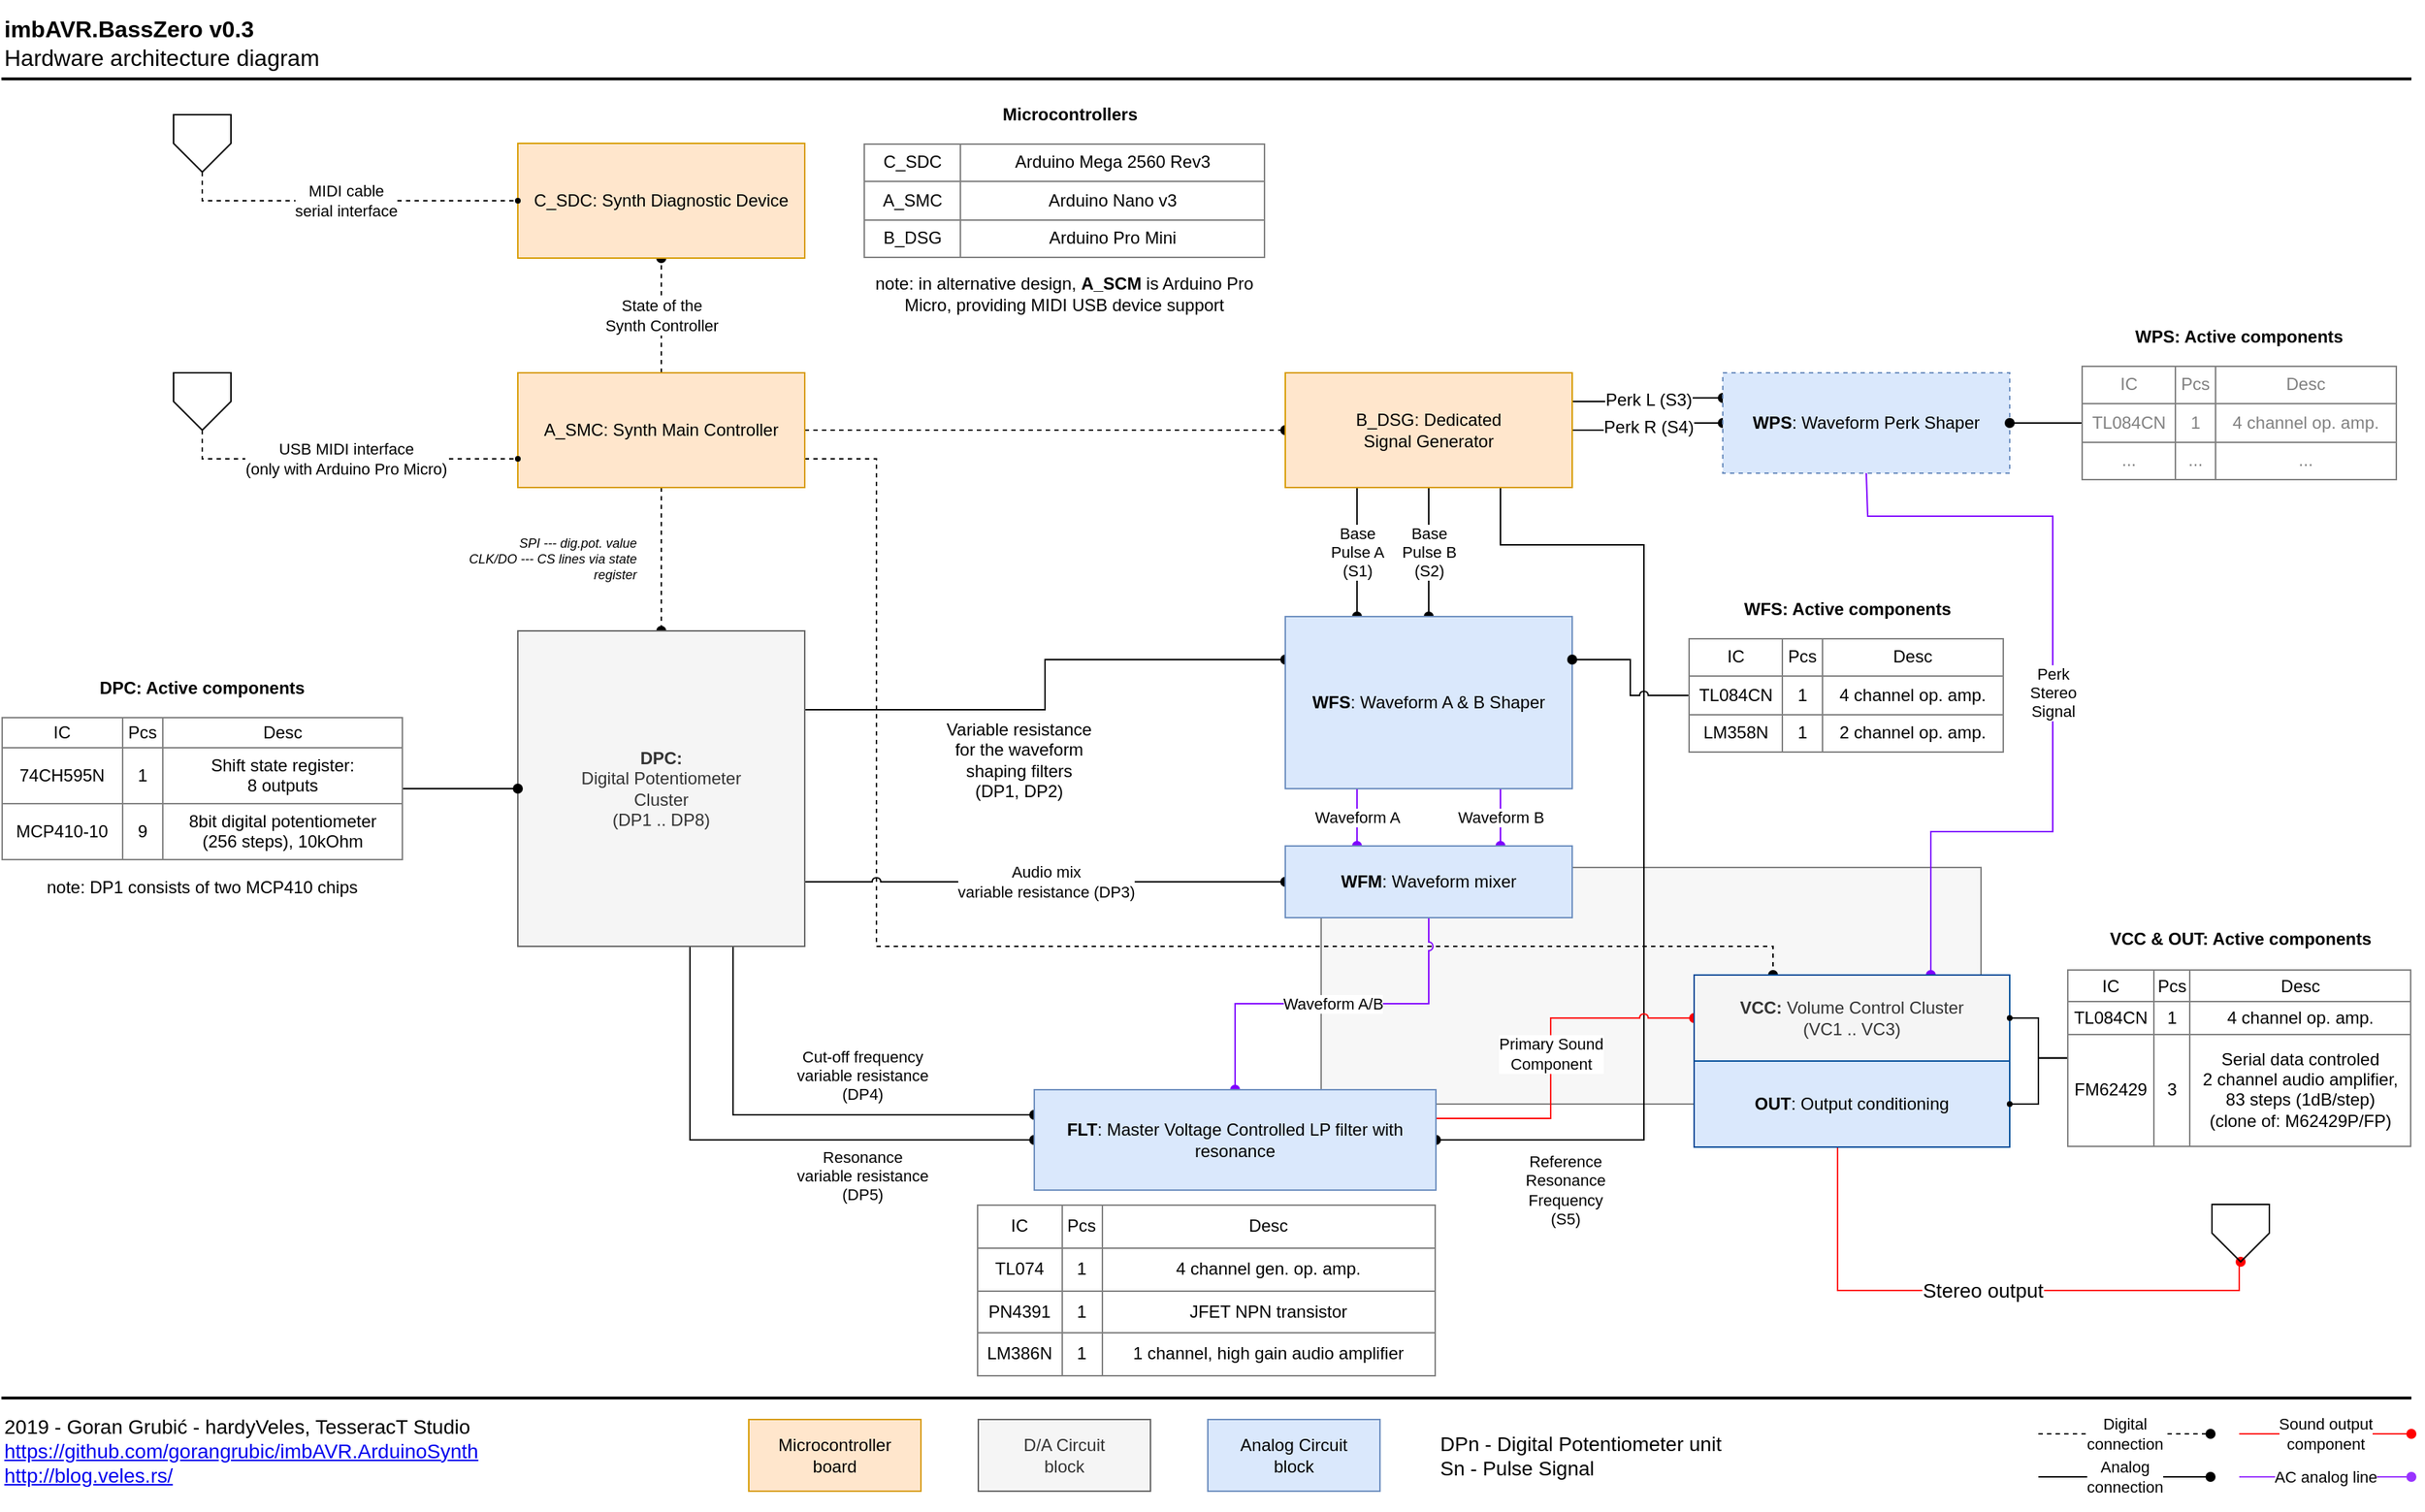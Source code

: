 <mxfile version="11.1.4" type="device"><diagram id="mYxhGOs2IO2su2vsoX1v" name="Architecture_Hardware"><mxGraphModel dx="2272" dy="865" grid="1" gridSize="10" guides="1" tooltips="1" connect="1" arrows="1" fold="1" page="1" pageScale="1" pageWidth="850" pageHeight="1100" math="0" shadow="0"><root><mxCell id="1FykTjM3AfYDKqWxXsFp-0"/><mxCell id="1FykTjM3AfYDKqWxXsFp-1" parent="1FykTjM3AfYDKqWxXsFp-0"/><mxCell id="_ZuwsRWzeRWjO71UVzuO-10" value="" style="rounded=0;whiteSpace=wrap;html=1;labelBackgroundColor=#CCFF99;strokeColor=#808080;strokeWidth=1;fillColor=#F7F7F7;fontFamily=Helvetica;fontSize=11;fontColor=#000000;align=left;" parent="1FykTjM3AfYDKqWxXsFp-1" vertex="1"><mxGeometry x="80" y="625" width="460" height="165" as="geometry"/></mxCell><mxCell id="1FykTjM3AfYDKqWxXsFp-15" style="edgeStyle=orthogonalEdgeStyle;rounded=0;orthogonalLoop=1;jettySize=auto;html=1;endArrow=oval;endFill=1;dashed=1;" parent="1FykTjM3AfYDKqWxXsFp-1" source="1FykTjM3AfYDKqWxXsFp-2" target="1FykTjM3AfYDKqWxXsFp-5" edge="1"><mxGeometry relative="1" as="geometry"/></mxCell><mxCell id="1FykTjM3AfYDKqWxXsFp-16" value="State of the&lt;br&gt;Synth Controller" style="edgeStyle=orthogonalEdgeStyle;rounded=0;orthogonalLoop=1;jettySize=auto;html=1;endArrow=oval;endFill=1;dashed=1;" parent="1FykTjM3AfYDKqWxXsFp-1" source="1FykTjM3AfYDKqWxXsFp-2" target="1FykTjM3AfYDKqWxXsFp-3" edge="1"><mxGeometry relative="1" as="geometry"/></mxCell><mxCell id="1FykTjM3AfYDKqWxXsFp-17" style="edgeStyle=orthogonalEdgeStyle;rounded=0;orthogonalLoop=1;jettySize=auto;html=1;endArrow=oval;endFill=1;dashed=1;" parent="1FykTjM3AfYDKqWxXsFp-1" source="1FykTjM3AfYDKqWxXsFp-2" target="1FykTjM3AfYDKqWxXsFp-4" edge="1"><mxGeometry relative="1" as="geometry"/></mxCell><mxCell id="9lMnfyWav9hwDc0xu2XS-21" style="edgeStyle=orthogonalEdgeStyle;rounded=0;jumpStyle=arc;orthogonalLoop=1;jettySize=auto;html=1;exitX=1;exitY=0.75;exitDx=0;exitDy=0;entryX=0.25;entryY=0;entryDx=0;entryDy=0;endArrow=oval;endFill=1;fontSize=11;fontColor=#000000;dashed=1;" parent="1FykTjM3AfYDKqWxXsFp-1" source="1FykTjM3AfYDKqWxXsFp-2" target="9lMnfyWav9hwDc0xu2XS-15" edge="1"><mxGeometry relative="1" as="geometry"><Array as="points"><mxPoint x="-230" y="340"/><mxPoint x="-230" y="680"/><mxPoint x="395" y="680"/></Array></mxGeometry></mxCell><mxCell id="1FykTjM3AfYDKqWxXsFp-2" value="A_SMC: Synth Main Controller" style="rounded=0;whiteSpace=wrap;html=1;fillColor=#ffe6cc;strokeColor=#d79b00;" parent="1FykTjM3AfYDKqWxXsFp-1" vertex="1"><mxGeometry x="-480" y="280" width="200" height="80" as="geometry"/></mxCell><mxCell id="1FykTjM3AfYDKqWxXsFp-3" value="C_SDC: Synth Diagnostic Device" style="rounded=0;whiteSpace=wrap;html=1;fillColor=#ffe6cc;strokeColor=#d79b00;" parent="1FykTjM3AfYDKqWxXsFp-1" vertex="1"><mxGeometry x="-480" y="120" width="200" height="80" as="geometry"/></mxCell><mxCell id="1FykTjM3AfYDKqWxXsFp-20" value="Base&lt;br&gt;Pulse A&lt;br&gt;(S1)" style="edgeStyle=orthogonalEdgeStyle;rounded=0;orthogonalLoop=1;jettySize=auto;html=1;entryX=0.25;entryY=0;entryDx=0;entryDy=0;endArrow=oval;endFill=1;exitX=0.25;exitY=1;exitDx=0;exitDy=0;" parent="1FykTjM3AfYDKqWxXsFp-1" source="1FykTjM3AfYDKqWxXsFp-4" target="1FykTjM3AfYDKqWxXsFp-9" edge="1"><mxGeometry relative="1" as="geometry"/></mxCell><mxCell id="1FykTjM3AfYDKqWxXsFp-21" value="Base&lt;br&gt;Pulse B&lt;br&gt;(S2)" style="edgeStyle=orthogonalEdgeStyle;rounded=0;orthogonalLoop=1;jettySize=auto;html=1;endArrow=oval;endFill=1;" parent="1FykTjM3AfYDKqWxXsFp-1" source="1FykTjM3AfYDKqWxXsFp-4" target="1FykTjM3AfYDKqWxXsFp-9" edge="1"><mxGeometry relative="1" as="geometry"/></mxCell><mxCell id="1FykTjM3AfYDKqWxXsFp-22" value="&lt;font style=&quot;font-size: 11px&quot;&gt;Reference&lt;br&gt;Resonance&lt;br&gt;Frequency&lt;br&gt;(S5)&lt;/font&gt;" style="edgeStyle=orthogonalEdgeStyle;rounded=0;orthogonalLoop=1;jettySize=auto;html=1;entryX=1;entryY=0.5;entryDx=0;entryDy=0;endArrow=oval;endFill=1;exitX=0.75;exitY=1;exitDx=0;exitDy=0;fontSize=9;" parent="1FykTjM3AfYDKqWxXsFp-1" source="1FykTjM3AfYDKqWxXsFp-4" target="1FykTjM3AfYDKqWxXsFp-12" edge="1"><mxGeometry x="0.744" y="35" relative="1" as="geometry"><Array as="points"><mxPoint x="205" y="400"/><mxPoint x="305" y="400"/><mxPoint x="305" y="815"/></Array><mxPoint as="offset"/></mxGeometry></mxCell><mxCell id="9lMnfyWav9hwDc0xu2XS-9" value="Perk L (S3)" style="edgeStyle=orthogonalEdgeStyle;rounded=0;jumpStyle=arc;orthogonalLoop=1;jettySize=auto;html=1;exitX=1;exitY=0.25;exitDx=0;exitDy=0;entryX=0;entryY=0.25;entryDx=0;entryDy=0;endArrow=oval;endFill=1;fontSize=12;" parent="1FykTjM3AfYDKqWxXsFp-1" source="1FykTjM3AfYDKqWxXsFp-4" target="9lMnfyWav9hwDc0xu2XS-8" edge="1"><mxGeometry relative="1" as="geometry"/></mxCell><mxCell id="9lMnfyWav9hwDc0xu2XS-10" value="Perk R (S4)" style="edgeStyle=orthogonalEdgeStyle;rounded=0;jumpStyle=arc;orthogonalLoop=1;jettySize=auto;html=1;endArrow=oval;endFill=1;fontSize=12;" parent="1FykTjM3AfYDKqWxXsFp-1" source="1FykTjM3AfYDKqWxXsFp-4" target="9lMnfyWav9hwDc0xu2XS-8" edge="1"><mxGeometry relative="1" as="geometry"/></mxCell><mxCell id="1FykTjM3AfYDKqWxXsFp-4" value="B_DSG: Dedicated&lt;br&gt;Signal Generator" style="rounded=0;whiteSpace=wrap;html=1;fillColor=#ffe6cc;strokeColor=#d79b00;" parent="1FykTjM3AfYDKqWxXsFp-1" vertex="1"><mxGeometry x="55" y="280" width="200" height="80" as="geometry"/></mxCell><mxCell id="1FykTjM3AfYDKqWxXsFp-14" style="edgeStyle=orthogonalEdgeStyle;rounded=0;orthogonalLoop=1;jettySize=auto;html=1;entryX=0;entryY=0.25;entryDx=0;entryDy=0;exitX=1;exitY=0.25;exitDx=0;exitDy=0;endArrow=oval;endFill=1;" parent="1FykTjM3AfYDKqWxXsFp-1" source="1FykTjM3AfYDKqWxXsFp-5" target="1FykTjM3AfYDKqWxXsFp-9" edge="1"><mxGeometry relative="1" as="geometry"/></mxCell><mxCell id="1FykTjM3AfYDKqWxXsFp-31" value="Variable resistance&lt;br&gt;for the waveform&lt;br&gt;shaping filters&lt;br&gt;(DP1, DP2)" style="text;html=1;resizable=0;points=[];align=center;verticalAlign=middle;labelBackgroundColor=#ffffff;" parent="1FykTjM3AfYDKqWxXsFp-14" vertex="1" connectable="0"><mxGeometry x="-0.3" y="-2" relative="1" as="geometry"><mxPoint x="19.5" y="33" as="offset"/></mxGeometry></mxCell><mxCell id="9lMnfyWav9hwDc0xu2XS-20" value="Audio mix &lt;br&gt;variable resistance (DP3)" style="edgeStyle=orthogonalEdgeStyle;rounded=0;jumpStyle=arc;orthogonalLoop=1;jettySize=auto;html=1;entryX=0;entryY=0.5;entryDx=0;entryDy=0;endArrow=oval;endFill=1;fontSize=11;fontColor=#000000;" parent="1FykTjM3AfYDKqWxXsFp-1" source="1FykTjM3AfYDKqWxXsFp-5" target="1FykTjM3AfYDKqWxXsFp-11" edge="1"><mxGeometry relative="1" as="geometry"><Array as="points"><mxPoint x="-200" y="635"/><mxPoint x="-200" y="635"/></Array></mxGeometry></mxCell><mxCell id="9lMnfyWav9hwDc0xu2XS-22" value="Cut-off frequency&lt;br&gt;variable resistance&lt;br&gt;(DP4)" style="edgeStyle=orthogonalEdgeStyle;rounded=0;jumpStyle=arc;orthogonalLoop=1;jettySize=auto;html=1;exitX=0.75;exitY=1;exitDx=0;exitDy=0;entryX=0;entryY=0.25;entryDx=0;entryDy=0;endArrow=oval;endFill=1;fontSize=11;fontColor=#000000;" parent="1FykTjM3AfYDKqWxXsFp-1" source="1FykTjM3AfYDKqWxXsFp-5" target="1FykTjM3AfYDKqWxXsFp-12" edge="1"><mxGeometry x="0.267" y="28" relative="1" as="geometry"><mxPoint as="offset"/></mxGeometry></mxCell><mxCell id="9lMnfyWav9hwDc0xu2XS-23" value="Resonance&lt;br&gt;variable resistance&lt;br&gt;(DP5)" style="edgeStyle=orthogonalEdgeStyle;rounded=0;jumpStyle=arc;orthogonalLoop=1;jettySize=auto;html=1;entryX=0;entryY=0.5;entryDx=0;entryDy=0;endArrow=oval;endFill=1;fontSize=11;fontColor=#000000;" parent="1FykTjM3AfYDKqWxXsFp-1" source="1FykTjM3AfYDKqWxXsFp-5" target="1FykTjM3AfYDKqWxXsFp-12" edge="1"><mxGeometry x="0.361" y="-25" relative="1" as="geometry"><Array as="points"><mxPoint x="-360" y="815"/></Array><mxPoint as="offset"/></mxGeometry></mxCell><mxCell id="1FykTjM3AfYDKqWxXsFp-5" value="&lt;b&gt;DPC:&lt;/b&gt;&lt;br&gt;Digital Potentiometer&lt;br&gt;Cluster&lt;br&gt;(DP1 .. DP8)" style="rounded=0;whiteSpace=wrap;html=1;fillColor=#f5f5f5;strokeColor=#666666;fontColor=#333333;" parent="1FykTjM3AfYDKqWxXsFp-1" vertex="1"><mxGeometry x="-480" y="460" width="200" height="220" as="geometry"/></mxCell><mxCell id="1FykTjM3AfYDKqWxXsFp-6" value="Microcontroller&lt;br&gt;board" style="rounded=0;whiteSpace=wrap;html=1;fillColor=#ffe6cc;strokeColor=#d79b00;" parent="1FykTjM3AfYDKqWxXsFp-1" vertex="1"><mxGeometry x="-319" y="1010" width="120" height="50" as="geometry"/></mxCell><mxCell id="1FykTjM3AfYDKqWxXsFp-7" value="D/A Circuit&lt;br&gt;block" style="rounded=0;whiteSpace=wrap;html=1;fillColor=#f5f5f5;strokeColor=#666666;fontColor=#333333;" parent="1FykTjM3AfYDKqWxXsFp-1" vertex="1"><mxGeometry x="-159" y="1010" width="120" height="50" as="geometry"/></mxCell><mxCell id="9lMnfyWav9hwDc0xu2XS-17" value="Waveform A" style="edgeStyle=orthogonalEdgeStyle;rounded=0;jumpStyle=arc;orthogonalLoop=1;jettySize=auto;html=1;exitX=0.25;exitY=1;exitDx=0;exitDy=0;entryX=0.25;entryY=0;entryDx=0;entryDy=0;endArrow=oval;endFill=1;fontSize=11;fontColor=#000000;strokeColor=#7F00FF;" parent="1FykTjM3AfYDKqWxXsFp-1" source="1FykTjM3AfYDKqWxXsFp-9" target="1FykTjM3AfYDKqWxXsFp-11" edge="1"><mxGeometry relative="1" as="geometry"/></mxCell><mxCell id="9lMnfyWav9hwDc0xu2XS-18" value="Waveform B" style="edgeStyle=orthogonalEdgeStyle;rounded=0;jumpStyle=arc;orthogonalLoop=1;jettySize=auto;html=1;exitX=0.75;exitY=1;exitDx=0;exitDy=0;entryX=0.75;entryY=0;entryDx=0;entryDy=0;endArrow=oval;endFill=1;fontSize=11;fontColor=#000000;strokeColor=#7F00FF;" parent="1FykTjM3AfYDKqWxXsFp-1" source="1FykTjM3AfYDKqWxXsFp-9" target="1FykTjM3AfYDKqWxXsFp-11" edge="1"><mxGeometry relative="1" as="geometry"/></mxCell><mxCell id="1FykTjM3AfYDKqWxXsFp-9" value="&lt;b&gt;WFS&lt;/b&gt;: Waveform A &amp;amp; B Shaper" style="rounded=0;whiteSpace=wrap;html=1;fillColor=#dae8fc;strokeColor=#6c8ebf;" parent="1FykTjM3AfYDKqWxXsFp-1" vertex="1"><mxGeometry x="55" y="450" width="200" height="120" as="geometry"/></mxCell><mxCell id="1FykTjM3AfYDKqWxXsFp-10" value="Analog Circuit&lt;br&gt;block" style="rounded=0;whiteSpace=wrap;html=1;fillColor=#dae8fc;strokeColor=#6c8ebf;" parent="1FykTjM3AfYDKqWxXsFp-1" vertex="1"><mxGeometry x="1" y="1010" width="120" height="50" as="geometry"/></mxCell><mxCell id="9lMnfyWav9hwDc0xu2XS-19" value="Waveform A/B" style="edgeStyle=orthogonalEdgeStyle;rounded=0;jumpStyle=arc;orthogonalLoop=1;jettySize=auto;html=1;exitX=0.5;exitY=1;exitDx=0;exitDy=0;endArrow=oval;endFill=1;fontSize=11;fontColor=#000000;strokeColor=#7F00FF;" parent="1FykTjM3AfYDKqWxXsFp-1" source="1FykTjM3AfYDKqWxXsFp-11" target="1FykTjM3AfYDKqWxXsFp-12" edge="1"><mxGeometry relative="1" as="geometry"/></mxCell><mxCell id="1FykTjM3AfYDKqWxXsFp-11" value="&lt;b&gt;WFM&lt;/b&gt;: Waveform mixer" style="rounded=0;whiteSpace=wrap;html=1;fillColor=#dae8fc;strokeColor=#6c8ebf;" parent="1FykTjM3AfYDKqWxXsFp-1" vertex="1"><mxGeometry x="55" y="610" width="200" height="50" as="geometry"/></mxCell><mxCell id="9lMnfyWav9hwDc0xu2XS-24" value="Primary Sound&lt;br&gt;Component" style="edgeStyle=orthogonalEdgeStyle;rounded=0;jumpStyle=arc;orthogonalLoop=1;jettySize=auto;html=1;entryX=0;entryY=0.5;entryDx=0;entryDy=0;endArrow=oval;endFill=1;strokeColor=#FF0000;fontSize=11;fontColor=#000000;" parent="1FykTjM3AfYDKqWxXsFp-1" source="1FykTjM3AfYDKqWxXsFp-12" target="9lMnfyWav9hwDc0xu2XS-15" edge="1"><mxGeometry relative="1" as="geometry"><Array as="points"><mxPoint x="240" y="800"/><mxPoint x="240" y="730"/></Array></mxGeometry></mxCell><mxCell id="1FykTjM3AfYDKqWxXsFp-12" value="&lt;b&gt;FLT&lt;/b&gt;: Master Voltage Controlled LP filter with resonance" style="rounded=0;whiteSpace=wrap;html=1;fillColor=#dae8fc;strokeColor=#6c8ebf;" parent="1FykTjM3AfYDKqWxXsFp-1" vertex="1"><mxGeometry x="-120" y="780" width="280" height="70" as="geometry"/></mxCell><mxCell id="vR_7vYNl_iT50gHJ5vmS-4" value="Stereo output" style="edgeStyle=orthogonalEdgeStyle;rounded=0;orthogonalLoop=1;jettySize=auto;html=1;entryX=0.5;entryY=1;entryDx=0;entryDy=0;fontSize=14;fontColor=#000000;strokeColor=#FF0000;endArrow=oval;endFill=1;" parent="1FykTjM3AfYDKqWxXsFp-1" source="1FykTjM3AfYDKqWxXsFp-13" target="vR_7vYNl_iT50gHJ5vmS-3" edge="1"><mxGeometry relative="1" as="geometry"><Array as="points"><mxPoint x="440" y="920"/><mxPoint x="720" y="920"/></Array></mxGeometry></mxCell><mxCell id="1FykTjM3AfYDKqWxXsFp-13" value="&lt;b&gt;OUT&lt;/b&gt;: Output conditioning" style="rounded=0;whiteSpace=wrap;html=1;fillColor=#dae8fc;strokeColor=#004C99;" parent="1FykTjM3AfYDKqWxXsFp-1" vertex="1"><mxGeometry x="340" y="760" width="220" height="60" as="geometry"/></mxCell><mxCell id="1FykTjM3AfYDKqWxXsFp-18" value="Digital&lt;br&gt;connection" style="edgeStyle=orthogonalEdgeStyle;rounded=0;orthogonalLoop=1;jettySize=auto;html=1;endArrow=oval;endFill=1;dashed=1;" parent="1FykTjM3AfYDKqWxXsFp-1" edge="1"><mxGeometry relative="1" as="geometry"><mxPoint x="580" y="1020" as="sourcePoint"/><mxPoint x="700" y="1020" as="targetPoint"/><mxPoint as="offset"/></mxGeometry></mxCell><mxCell id="1FykTjM3AfYDKqWxXsFp-19" value="Analog&lt;br&gt;connection" style="edgeStyle=orthogonalEdgeStyle;rounded=0;orthogonalLoop=1;jettySize=auto;html=1;endArrow=oval;endFill=1;" parent="1FykTjM3AfYDKqWxXsFp-1" edge="1"><mxGeometry relative="1" as="geometry"><mxPoint x="580" y="1050" as="sourcePoint"/><mxPoint x="700" y="1050" as="targetPoint"/></mxGeometry></mxCell><mxCell id="1FykTjM3AfYDKqWxXsFp-25" value="" style="line;strokeWidth=2;html=1;" parent="1FykTjM3AfYDKqWxXsFp-1" vertex="1"><mxGeometry x="-840" y="990" width="1680" height="10" as="geometry"/></mxCell><mxCell id="1FykTjM3AfYDKqWxXsFp-28" style="edgeStyle=orthogonalEdgeStyle;rounded=0;orthogonalLoop=1;jettySize=auto;html=1;endArrow=oval;endFill=1;" parent="1FykTjM3AfYDKqWxXsFp-1" source="1FykTjM3AfYDKqWxXsFp-27" target="1FykTjM3AfYDKqWxXsFp-5" edge="1"><mxGeometry relative="1" as="geometry"/></mxCell><mxCell id="1FykTjM3AfYDKqWxXsFp-27" value="&lt;table border=&quot;1&quot; width=&quot;100%&quot; style=&quot;width: 100% ; height: 100% ; border-collapse: collapse&quot;&gt;&lt;tbody&gt;&lt;tr&gt;&lt;td align=&quot;center&quot;&gt;IC&lt;/td&gt;&lt;td align=&quot;center&quot;&gt;Pcs&lt;/td&gt;&lt;td align=&quot;center&quot;&gt;Desc&lt;/td&gt;&lt;/tr&gt;&lt;tr&gt;&lt;td align=&quot;center&quot;&gt;&lt;span style=&quot;white-space: normal&quot;&gt;74CH595N&lt;/span&gt;&lt;br&gt;&lt;/td&gt;&lt;td align=&quot;center&quot;&gt;1&lt;/td&gt;&lt;td align=&quot;center&quot;&gt;Shift state register:&lt;br&gt;8 outputs&lt;/td&gt;&lt;/tr&gt;&lt;tr&gt;&lt;td align=&quot;center&quot;&gt;&lt;span style=&quot;white-space: normal&quot;&gt;MCP410-10&lt;/span&gt;&lt;br&gt;&lt;/td&gt;&lt;td align=&quot;center&quot;&gt;9&lt;/td&gt;&lt;td align=&quot;center&quot;&gt;8bit digital potentiometer&lt;br&gt;(256 steps), 10kOhm&lt;/td&gt;&lt;/tr&gt;&lt;/tbody&gt;&lt;/table&gt;" style="text;html=1;strokeColor=none;fillColor=none;overflow=fill;" parent="1FykTjM3AfYDKqWxXsFp-1" vertex="1"><mxGeometry x="-840.5" y="520" width="280" height="100" as="geometry"/></mxCell><mxCell id="1FykTjM3AfYDKqWxXsFp-29" value="&lt;table border=&quot;1&quot; width=&quot;100%&quot; style=&quot;width: 100% ; height: 100% ; border-collapse: collapse&quot;&gt;&lt;tbody&gt;&lt;tr&gt;&lt;td style=&quot;text-align: center&quot;&gt;C_SDC&lt;/td&gt;&lt;td style=&quot;text-align: center&quot;&gt;Arduino Mega 2560 Rev3&lt;/td&gt;&lt;/tr&gt;&lt;tr&gt;&lt;td style=&quot;text-align: center&quot;&gt;A_SMC&lt;/td&gt;&lt;td align=&quot;center&quot;&gt;&lt;span style=&quot;white-space: normal&quot;&gt;Arduino Nano v3&lt;/span&gt;&lt;br&gt;&lt;/td&gt;&lt;/tr&gt;&lt;tr&gt;&lt;td style=&quot;text-align: center&quot;&gt;B_DSG&lt;/td&gt;&lt;td align=&quot;center&quot;&gt;&lt;span style=&quot;white-space: normal&quot;&gt;Arduino Pro Mini&lt;/span&gt;&lt;br&gt;&lt;/td&gt;&lt;/tr&gt;&lt;/tbody&gt;&lt;/table&gt;" style="text;html=1;strokeColor=none;fillColor=none;overflow=fill;opacity=25;" parent="1FykTjM3AfYDKqWxXsFp-1" vertex="1"><mxGeometry x="-239" y="120" width="280" height="80" as="geometry"/></mxCell><mxCell id="1FykTjM3AfYDKqWxXsFp-32" value="note: DP1 consists of two MCP410 chips" style="text;html=1;strokeColor=none;fillColor=none;align=center;verticalAlign=middle;whiteSpace=wrap;rounded=0;opacity=25;" parent="1FykTjM3AfYDKqWxXsFp-1" vertex="1"><mxGeometry x="-840" y="629" width="280" height="20" as="geometry"/></mxCell><mxCell id="1FykTjM3AfYDKqWxXsFp-33" value="note: in alternative design, &lt;b&gt;A_SCM&lt;/b&gt; is Arduino Pro Micro, providing MIDI USB device support" style="text;html=1;strokeColor=none;fillColor=none;align=center;verticalAlign=middle;whiteSpace=wrap;rounded=0;opacity=25;" parent="1FykTjM3AfYDKqWxXsFp-1" vertex="1"><mxGeometry x="-239" y="210" width="280" height="30" as="geometry"/></mxCell><mxCell id="9lMnfyWav9hwDc0xu2XS-6" style="edgeStyle=orthogonalEdgeStyle;rounded=0;orthogonalLoop=1;jettySize=auto;html=1;entryX=1;entryY=0.25;entryDx=0;entryDy=0;endArrow=oval;endFill=1;fontSize=12;jumpStyle=arc;" parent="1FykTjM3AfYDKqWxXsFp-1" source="1FykTjM3AfYDKqWxXsFp-34" target="1FykTjM3AfYDKqWxXsFp-9" edge="1"><mxGeometry relative="1" as="geometry"/></mxCell><mxCell id="1FykTjM3AfYDKqWxXsFp-35" value="&lt;span style=&quot;font-size: 12px;&quot;&gt;DPC&lt;/span&gt;: Active components" style="text;html=1;strokeColor=none;fillColor=none;align=center;verticalAlign=middle;whiteSpace=wrap;rounded=0;opacity=25;fontStyle=1;fontSize=12;" parent="1FykTjM3AfYDKqWxXsFp-1" vertex="1"><mxGeometry x="-840.5" y="490" width="280" height="20" as="geometry"/></mxCell><mxCell id="9lMnfyWav9hwDc0xu2XS-1" value="SPI --- dig.pot. value&lt;br style=&quot;font-size: 9px;&quot;&gt;CLK/DO --- CS lines via state register" style="text;html=1;strokeColor=none;fillColor=none;align=right;verticalAlign=middle;whiteSpace=wrap;rounded=0;opacity=25;fontSize=9;fontStyle=2" parent="1FykTjM3AfYDKqWxXsFp-1" vertex="1"><mxGeometry x="-520" y="400" width="125" height="20" as="geometry"/></mxCell><mxCell id="9lMnfyWav9hwDc0xu2XS-4" value="Microcontrollers" style="text;html=1;strokeColor=none;fillColor=none;align=center;verticalAlign=middle;whiteSpace=wrap;rounded=0;opacity=25;fontStyle=1;fontSize=12;" parent="1FykTjM3AfYDKqWxXsFp-1" vertex="1"><mxGeometry x="-245" y="90" width="300" height="20" as="geometry"/></mxCell><mxCell id="9lMnfyWav9hwDc0xu2XS-7" value="" style="group" parent="1FykTjM3AfYDKqWxXsFp-1" vertex="1" connectable="0"><mxGeometry x="336" y="435" width="220" height="110" as="geometry"/></mxCell><mxCell id="1FykTjM3AfYDKqWxXsFp-34" value="&lt;table border=&quot;1&quot; width=&quot;100%&quot; style=&quot;width: 100% ; height: 100% ; border-collapse: collapse&quot;&gt;&lt;tbody&gt;&lt;tr&gt;&lt;td align=&quot;center&quot;&gt;IC&lt;/td&gt;&lt;td align=&quot;center&quot;&gt;Pcs&lt;/td&gt;&lt;td align=&quot;center&quot;&gt;Desc&lt;/td&gt;&lt;/tr&gt;&lt;tr&gt;&lt;td align=&quot;center&quot;&gt;&lt;span style=&quot;white-space: normal&quot;&gt;TL084CN&lt;/span&gt;&lt;br&gt;&lt;/td&gt;&lt;td align=&quot;center&quot;&gt;1&lt;/td&gt;&lt;td align=&quot;center&quot;&gt;4 channel op. amp.&lt;/td&gt;&lt;/tr&gt;&lt;tr&gt;&lt;td align=&quot;center&quot;&gt;&lt;span style=&quot;white-space: normal&quot;&gt;LM358N&lt;/span&gt;&lt;/td&gt;&lt;td align=&quot;center&quot;&gt;1&lt;/td&gt;&lt;td align=&quot;center&quot;&gt;2 channel op. amp.&lt;/td&gt;&lt;/tr&gt;&lt;/tbody&gt;&lt;/table&gt;" style="text;html=1;strokeColor=none;fillColor=none;overflow=fill;" parent="9lMnfyWav9hwDc0xu2XS-7" vertex="1"><mxGeometry y="30" width="220" height="80" as="geometry"/></mxCell><mxCell id="9lMnfyWav9hwDc0xu2XS-5" value="&lt;span style=&quot;font-size: 12px&quot;&gt;WFS&lt;/span&gt;: Active components" style="text;html=1;strokeColor=none;fillColor=none;align=center;verticalAlign=middle;whiteSpace=wrap;rounded=0;opacity=25;fontStyle=1;fontSize=12;" parent="9lMnfyWav9hwDc0xu2XS-7" vertex="1"><mxGeometry x="6" width="210" height="20" as="geometry"/></mxCell><mxCell id="9lMnfyWav9hwDc0xu2XS-16" value="Perk&lt;br&gt;Stereo&lt;br&gt;Signal" style="edgeStyle=orthogonalEdgeStyle;rounded=0;jumpStyle=arc;orthogonalLoop=1;jettySize=auto;html=1;entryX=0.75;entryY=0;entryDx=0;entryDy=0;endArrow=oval;endFill=1;fontSize=11;fontColor=#000000;exitX=0.5;exitY=1;exitDx=0;exitDy=0;strokeColor=#7F00FF;" parent="1FykTjM3AfYDKqWxXsFp-1" source="9lMnfyWav9hwDc0xu2XS-8" target="9lMnfyWav9hwDc0xu2XS-15" edge="1"><mxGeometry relative="1" as="geometry"><Array as="points"><mxPoint x="461" y="380"/><mxPoint x="590" y="380"/><mxPoint x="590" y="600"/><mxPoint x="505" y="600"/></Array></mxGeometry></mxCell><mxCell id="9lMnfyWav9hwDc0xu2XS-8" value="&lt;b&gt;WPS&lt;/b&gt;: Waveform Perk Shaper" style="rounded=0;whiteSpace=wrap;html=1;fillColor=#dae8fc;strokeColor=#6c8ebf;dashed=1;" parent="1FykTjM3AfYDKqWxXsFp-1" vertex="1"><mxGeometry x="360" y="280" width="200" height="70" as="geometry"/></mxCell><mxCell id="9lMnfyWav9hwDc0xu2XS-11" value="" style="group;fontColor=#808080;" parent="1FykTjM3AfYDKqWxXsFp-1" vertex="1" connectable="0"><mxGeometry x="610" y="255" width="220" height="110" as="geometry"/></mxCell><mxCell id="9lMnfyWav9hwDc0xu2XS-12" value="&lt;table border=&quot;1&quot; width=&quot;100%&quot; style=&quot;width: 100% ; height: 100% ; border-collapse: collapse&quot;&gt;&lt;tbody&gt;&lt;tr&gt;&lt;td align=&quot;center&quot;&gt;&lt;font color=&quot;#808080&quot;&gt;IC&lt;/font&gt;&lt;/td&gt;&lt;td align=&quot;center&quot;&gt;&lt;font color=&quot;#808080&quot;&gt;Pcs&lt;/font&gt;&lt;/td&gt;&lt;td align=&quot;center&quot;&gt;&lt;font color=&quot;#808080&quot;&gt;Desc&lt;/font&gt;&lt;/td&gt;&lt;/tr&gt;&lt;tr&gt;&lt;td align=&quot;center&quot;&gt;&lt;font color=&quot;#808080&quot;&gt;&lt;span style=&quot;white-space: normal&quot;&gt;TL084CN&lt;/span&gt;&lt;br&gt;&lt;/font&gt;&lt;/td&gt;&lt;td align=&quot;center&quot;&gt;&lt;font color=&quot;#808080&quot;&gt;1&lt;/font&gt;&lt;/td&gt;&lt;td align=&quot;center&quot;&gt;&lt;font color=&quot;#808080&quot;&gt;4 channel op. amp.&lt;/font&gt;&lt;/td&gt;&lt;/tr&gt;&lt;tr&gt;&lt;td align=&quot;center&quot;&gt;&lt;span style=&quot;white-space: normal&quot;&gt;&lt;font color=&quot;#808080&quot;&gt;...&lt;/font&gt;&lt;/span&gt;&lt;/td&gt;&lt;td align=&quot;center&quot;&gt;&lt;font color=&quot;#808080&quot;&gt;...&lt;/font&gt;&lt;/td&gt;&lt;td align=&quot;center&quot;&gt;&lt;font color=&quot;#808080&quot;&gt;...&lt;/font&gt;&lt;/td&gt;&lt;/tr&gt;&lt;/tbody&gt;&lt;/table&gt;" style="text;html=1;strokeColor=none;fillColor=none;overflow=fill;" parent="9lMnfyWav9hwDc0xu2XS-11" vertex="1"><mxGeometry y="20" width="220" height="80" as="geometry"/></mxCell><mxCell id="9lMnfyWav9hwDc0xu2XS-13" value="&lt;span style=&quot;font-size: 12px&quot;&gt;WPS&lt;/span&gt;: Active components" style="text;html=1;strokeColor=none;fillColor=none;align=center;verticalAlign=middle;whiteSpace=wrap;rounded=0;opacity=25;fontStyle=1;fontSize=12;" parent="9lMnfyWav9hwDc0xu2XS-11" vertex="1"><mxGeometry x="5" y="-10" width="210" height="20" as="geometry"/></mxCell><mxCell id="9lMnfyWav9hwDc0xu2XS-14" style="edgeStyle=orthogonalEdgeStyle;rounded=0;jumpStyle=arc;orthogonalLoop=1;jettySize=auto;html=1;endArrow=oval;endFill=1;fontSize=12;fontColor=#808080;" parent="1FykTjM3AfYDKqWxXsFp-1" source="9lMnfyWav9hwDc0xu2XS-12" target="9lMnfyWav9hwDc0xu2XS-8" edge="1"><mxGeometry relative="1" as="geometry"/></mxCell><mxCell id="9lMnfyWav9hwDc0xu2XS-15" value="&lt;b&gt;VCC:&lt;/b&gt; Volume Control Cluster&lt;br&gt;(VC1 .. VC3)" style="rounded=0;whiteSpace=wrap;html=1;fillColor=#f5f5f5;strokeColor=#004C99;fontColor=#333333;" parent="1FykTjM3AfYDKqWxXsFp-1" vertex="1"><mxGeometry x="340" y="700" width="220" height="60" as="geometry"/></mxCell><mxCell id="_ZuwsRWzeRWjO71UVzuO-0" value="Sound output&lt;br&gt;component" style="edgeStyle=orthogonalEdgeStyle;rounded=0;orthogonalLoop=1;jettySize=auto;html=1;endArrow=oval;endFill=1;strokeColor=#FF0000;" parent="1FykTjM3AfYDKqWxXsFp-1" edge="1"><mxGeometry relative="1" as="geometry"><mxPoint x="720" y="1020" as="sourcePoint"/><mxPoint x="840" y="1020" as="targetPoint"/><mxPoint as="offset"/></mxGeometry></mxCell><mxCell id="_ZuwsRWzeRWjO71UVzuO-1" value="AC analog line" style="edgeStyle=orthogonalEdgeStyle;rounded=0;orthogonalLoop=1;jettySize=auto;html=1;endArrow=oval;endFill=1;fontColor=#000000;strokeColor=#9933FF;" parent="1FykTjM3AfYDKqWxXsFp-1" edge="1"><mxGeometry relative="1" as="geometry"><mxPoint x="720" y="1050" as="sourcePoint"/><mxPoint x="840" y="1050" as="targetPoint"/></mxGeometry></mxCell><mxCell id="_ZuwsRWzeRWjO71UVzuO-4" value="MIDI cable&lt;br&gt;serial interface" style="edgeStyle=elbowEdgeStyle;rounded=0;jumpStyle=arc;orthogonalLoop=1;jettySize=auto;html=1;entryX=0;entryY=0.5;entryDx=0;entryDy=0;startArrow=none;startFill=0;startSize=3;endArrow=oval;endFill=1;endSize=3;strokeColor=#000000;fontFamily=Helvetica;fontSize=11;fontColor=#000000;dashed=1;" parent="1FykTjM3AfYDKqWxXsFp-1" source="_ZuwsRWzeRWjO71UVzuO-3" target="1FykTjM3AfYDKqWxXsFp-3" edge="1"><mxGeometry relative="1" as="geometry"><Array as="points"><mxPoint x="-700" y="150"/></Array></mxGeometry></mxCell><mxCell id="_ZuwsRWzeRWjO71UVzuO-3" value="" style="verticalLabelPosition=bottom;verticalAlign=top;html=1;strokeWidth=1;shape=offPageConnector;rounded=0;size=0.5;labelBackgroundColor=#CCFF99;fillColor=none;fontFamily=Courier New;fontSize=11;fontColor=#000000;align=left;" parent="1FykTjM3AfYDKqWxXsFp-1" vertex="1"><mxGeometry x="-720" y="100" width="40" height="40" as="geometry"/></mxCell><mxCell id="_ZuwsRWzeRWjO71UVzuO-5" value="USB MIDI interface&lt;br&gt;(only with Arduino Pro Micro)" style="edgeStyle=elbowEdgeStyle;rounded=0;jumpStyle=arc;orthogonalLoop=1;jettySize=auto;html=1;entryX=0;entryY=0.5;entryDx=0;entryDy=0;startArrow=none;startFill=0;startSize=3;endArrow=oval;endFill=1;endSize=3;strokeColor=#000000;fontFamily=Helvetica;fontSize=11;fontColor=#000000;dashed=1;" parent="1FykTjM3AfYDKqWxXsFp-1" source="_ZuwsRWzeRWjO71UVzuO-6" edge="1"><mxGeometry relative="1" as="geometry"><mxPoint x="-480" y="340" as="targetPoint"/><Array as="points"><mxPoint x="-700" y="330"/></Array></mxGeometry></mxCell><mxCell id="_ZuwsRWzeRWjO71UVzuO-6" value="" style="verticalLabelPosition=bottom;verticalAlign=top;html=1;strokeWidth=1;shape=offPageConnector;rounded=0;size=0.5;labelBackgroundColor=#CCFF99;fillColor=none;fontFamily=Courier New;fontSize=11;fontColor=#000000;align=left;" parent="1FykTjM3AfYDKqWxXsFp-1" vertex="1"><mxGeometry x="-720" y="280" width="40" height="40" as="geometry"/></mxCell><mxCell id="_ZuwsRWzeRWjO71UVzuO-7" value="" style="group" parent="1FykTjM3AfYDKqWxXsFp-1" vertex="1" connectable="0"><mxGeometry x="600" y="649" width="240" height="171" as="geometry"/></mxCell><mxCell id="_ZuwsRWzeRWjO71UVzuO-8" value="&lt;table border=&quot;1&quot; width=&quot;100%&quot; style=&quot;width: 100% ; height: 100% ; border-collapse: collapse&quot;&gt;&lt;tbody&gt;&lt;tr&gt;&lt;td align=&quot;center&quot;&gt;IC&lt;/td&gt;&lt;td align=&quot;center&quot;&gt;Pcs&lt;/td&gt;&lt;td align=&quot;center&quot;&gt;Desc&lt;/td&gt;&lt;/tr&gt;&lt;tr&gt;&lt;td align=&quot;center&quot;&gt;&lt;span style=&quot;white-space: normal&quot;&gt;TL084CN&lt;/span&gt;&lt;br&gt;&lt;/td&gt;&lt;td align=&quot;center&quot;&gt;1&lt;/td&gt;&lt;td align=&quot;center&quot;&gt;4 channel op. amp.&lt;/td&gt;&lt;/tr&gt;&lt;tr&gt;&lt;td align=&quot;center&quot;&gt;&lt;span style=&quot;white-space: normal&quot;&gt;FM62429&lt;/span&gt;&lt;/td&gt;&lt;td align=&quot;center&quot;&gt;3&lt;/td&gt;&lt;td align=&quot;center&quot;&gt;Serial data controled&lt;br&gt;2 channel audio amplifier, &lt;br&gt;83 steps (1dB/step)&lt;br&gt;(clone of: M62429P/FP)&lt;/td&gt;&lt;/tr&gt;&lt;/tbody&gt;&lt;/table&gt;" style="text;html=1;strokeColor=none;fillColor=none;overflow=fill;" parent="_ZuwsRWzeRWjO71UVzuO-7" vertex="1"><mxGeometry y="46.636" width="240" height="124.364" as="geometry"/></mxCell><mxCell id="_ZuwsRWzeRWjO71UVzuO-9" value="&lt;span style=&quot;font-size: 12px&quot;&gt;VCC &amp;amp; OUT&lt;/span&gt;: Active components" style="text;html=1;strokeColor=none;fillColor=none;align=center;verticalAlign=middle;whiteSpace=wrap;rounded=0;opacity=25;fontStyle=1;fontSize=12;" parent="_ZuwsRWzeRWjO71UVzuO-7" vertex="1"><mxGeometry x="16" y="10.392" width="210" height="31.091" as="geometry"/></mxCell><mxCell id="_ZuwsRWzeRWjO71UVzuO-11" value="&lt;table border=&quot;1&quot; width=&quot;100%&quot; style=&quot;width: 100% ; height: 100% ; border-collapse: collapse&quot;&gt;&lt;tbody&gt;&lt;tr&gt;&lt;td align=&quot;center&quot;&gt;IC&lt;/td&gt;&lt;td align=&quot;center&quot;&gt;Pcs&lt;/td&gt;&lt;td align=&quot;center&quot;&gt;Desc&lt;/td&gt;&lt;/tr&gt;&lt;tr&gt;&lt;td align=&quot;center&quot;&gt;&lt;span style=&quot;white-space: normal&quot;&gt;TL074&lt;/span&gt;&lt;br&gt;&lt;/td&gt;&lt;td align=&quot;center&quot;&gt;1&lt;/td&gt;&lt;td align=&quot;center&quot;&gt;4 channel gen. op. amp.&lt;/td&gt;&lt;/tr&gt;&lt;tr&gt;&lt;td align=&quot;center&quot;&gt;&lt;span style=&quot;white-space: normal&quot;&gt;PN4391&lt;/span&gt;&lt;/td&gt;&lt;td align=&quot;center&quot;&gt;1&lt;/td&gt;&lt;td align=&quot;center&quot;&gt;JFET NPN transistor&lt;/td&gt;&lt;/tr&gt;&lt;tr&gt;&lt;td style=&quot;text-align: center&quot;&gt;LM386N&lt;/td&gt;&lt;td style=&quot;text-align: center&quot;&gt;1&lt;/td&gt;&lt;td style=&quot;text-align: center&quot;&gt;1 channel, high gain audio amplifier&lt;/td&gt;&lt;/tr&gt;&lt;/tbody&gt;&lt;/table&gt;" style="text;html=1;strokeColor=none;fillColor=none;overflow=fill;" parent="1FykTjM3AfYDKqWxXsFp-1" vertex="1"><mxGeometry x="-160" y="860" width="320" height="120" as="geometry"/></mxCell><mxCell id="_ZuwsRWzeRWjO71UVzuO-12" style="edgeStyle=elbowEdgeStyle;rounded=0;jumpStyle=arc;orthogonalLoop=1;jettySize=auto;html=1;startArrow=none;startFill=0;startSize=3;endArrow=oval;endFill=1;endSize=3;strokeColor=#000000;fontFamily=Helvetica;fontSize=11;fontColor=#000000;" parent="1FykTjM3AfYDKqWxXsFp-1" source="_ZuwsRWzeRWjO71UVzuO-8" target="9lMnfyWav9hwDc0xu2XS-15" edge="1"><mxGeometry relative="1" as="geometry"/></mxCell><mxCell id="_ZuwsRWzeRWjO71UVzuO-13" style="edgeStyle=elbowEdgeStyle;rounded=0;jumpStyle=arc;orthogonalLoop=1;jettySize=auto;html=1;startArrow=none;startFill=0;startSize=3;endArrow=oval;endFill=1;endSize=3;strokeColor=#000000;fontFamily=Helvetica;fontSize=11;fontColor=#000000;" parent="1FykTjM3AfYDKqWxXsFp-1" source="_ZuwsRWzeRWjO71UVzuO-8" target="1FykTjM3AfYDKqWxXsFp-13" edge="1"><mxGeometry relative="1" as="geometry"/></mxCell><mxCell id="_ZuwsRWzeRWjO71UVzuO-15" value="DPn - Digital Potentiometer unit&lt;br style=&quot;font-size: 14px;&quot;&gt;Sn - Pulse Signal" style="text;html=1;strokeColor=none;fillColor=none;align=left;verticalAlign=middle;whiteSpace=wrap;rounded=0;opacity=25;fontSize=14;" parent="1FykTjM3AfYDKqWxXsFp-1" vertex="1"><mxGeometry x="161" y="1005" width="259" height="60" as="geometry"/></mxCell><mxCell id="vR_7vYNl_iT50gHJ5vmS-0" value="2019 - Goran Grubić - hardyVeles, TesseracT Studio&lt;br style=&quot;font-size: 14px;&quot;&gt;&lt;a href=&quot;https://github.com/gorangrubic/imbAVR.ArduinoSynth&quot; style=&quot;font-size: 14px;&quot;&gt;https://github.com/gorangrubic/imbAVR.ArduinoSynth&lt;/a&gt;&lt;br style=&quot;font-size: 14px;&quot;&gt;&lt;a href=&quot;http://blog.veles.rs/&quot; style=&quot;font-size: 14px;&quot;&gt;http://blog.veles.rs/&lt;/a&gt;&lt;br style=&quot;font-size: 14px;&quot;&gt;&lt;br style=&quot;font-size: 14px;&quot;&gt;" style="text;html=1;strokeColor=none;fillColor=none;align=left;verticalAlign=middle;whiteSpace=wrap;rounded=0;opacity=25;fontSize=14;" parent="1FykTjM3AfYDKqWxXsFp-1" vertex="1"><mxGeometry x="-840" y="1010" width="510" height="60" as="geometry"/></mxCell><mxCell id="vR_7vYNl_iT50gHJ5vmS-1" value="" style="line;strokeWidth=2;html=1;" parent="1FykTjM3AfYDKqWxXsFp-1" vertex="1"><mxGeometry x="-840" y="70" width="1680" height="10" as="geometry"/></mxCell><mxCell id="vR_7vYNl_iT50gHJ5vmS-2" value="&lt;b style=&quot;font-size: 16px;&quot;&gt;imbAVR.BassZero v0.3&lt;/b&gt;&lt;br style=&quot;font-size: 16px;&quot;&gt;Hardware architecture diagram" style="text;html=1;strokeColor=none;fillColor=none;align=left;verticalAlign=middle;whiteSpace=wrap;rounded=0;opacity=25;fontSize=16;" parent="1FykTjM3AfYDKqWxXsFp-1" vertex="1"><mxGeometry x="-840" y="20" width="510" height="60" as="geometry"/></mxCell><mxCell id="vR_7vYNl_iT50gHJ5vmS-3" value="" style="verticalLabelPosition=bottom;verticalAlign=top;html=1;strokeWidth=1;shape=offPageConnector;rounded=0;size=0.5;labelBackgroundColor=#CCFF99;fillColor=none;fontFamily=Courier New;fontSize=11;fontColor=#000000;align=left;" parent="1FykTjM3AfYDKqWxXsFp-1" vertex="1"><mxGeometry x="701" y="860" width="40" height="40" as="geometry"/></mxCell></root></mxGraphModel></diagram><diagram id="RqtSo0-k8qvRP1nQe7Oc" name="SynthControlChannels"><mxGraphModel dx="1422" dy="865" grid="1" gridSize="10" guides="1" tooltips="1" connect="1" arrows="1" fold="1" page="1" pageScale="1" pageWidth="850" pageHeight="1100" math="0" shadow="0"><root><mxCell id="0"/><mxCell id="1" parent="0"/><mxCell id="54TmEezHIHh_x9Coevl2-1" value="Attack&lt;br&gt;Time" style="ellipse;whiteSpace=wrap;html=1;aspect=fixed;fillColor=#dae8fc;strokeColor=#6c8ebf;" parent="1" vertex="1"><mxGeometry x="180" y="200" width="80" height="80" as="geometry"/></mxCell><mxCell id="54TmEezHIHh_x9Coevl2-2" value="Decay&lt;br&gt;Time" style="ellipse;whiteSpace=wrap;html=1;aspect=fixed;fillColor=#dae8fc;strokeColor=#6c8ebf;" parent="1" vertex="1"><mxGeometry x="180" y="300" width="80" height="80" as="geometry"/></mxCell><mxCell id="54TmEezHIHh_x9Coevl2-3" value="Release&lt;br&gt;Time" style="ellipse;whiteSpace=wrap;html=1;aspect=fixed;fillColor=#dae8fc;strokeColor=#6c8ebf;" parent="1" vertex="1"><mxGeometry x="180" y="400" width="80" height="80" as="geometry"/></mxCell><mxCell id="54TmEezHIHh_x9Coevl2-4" value="Init&lt;br&gt;Level" style="ellipse;whiteSpace=wrap;html=1;aspect=fixed;fillColor=#d5e8d4;strokeColor=#82b366;" parent="1" vertex="1"><mxGeometry x="80" y="200" width="80" height="80" as="geometry"/></mxCell><mxCell id="54TmEezHIHh_x9Coevl2-5" value="Sustain&lt;br&gt;Level" style="ellipse;whiteSpace=wrap;html=1;aspect=fixed;fillColor=#d5e8d4;strokeColor=#82b366;" parent="1" vertex="1"><mxGeometry x="80" y="300" width="80" height="80" as="geometry"/></mxCell><mxCell id="54TmEezHIHh_x9Coevl2-6" value="Velocity&lt;br&gt;Impact" style="ellipse;whiteSpace=wrap;html=1;aspect=fixed;fillColor=#fff2cc;strokeColor=#d6b656;" parent="1" vertex="1"><mxGeometry x="80" y="400" width="80" height="80" as="geometry"/></mxCell><mxCell id="54TmEezHIHh_x9Coevl2-7" value="Attack&lt;br&gt;Time" style="ellipse;whiteSpace=wrap;html=1;aspect=fixed;fillColor=#e1d5e7;strokeColor=#9673a6;" parent="1" vertex="1"><mxGeometry x="660" y="200" width="80" height="80" as="geometry"/></mxCell><mxCell id="54TmEezHIHh_x9Coevl2-8" value="Decay&lt;br&gt;Time" style="ellipse;whiteSpace=wrap;html=1;aspect=fixed;fillColor=#e1d5e7;strokeColor=#9673a6;" parent="1" vertex="1"><mxGeometry x="660" y="300" width="80" height="80" as="geometry"/></mxCell><mxCell id="54TmEezHIHh_x9Coevl2-9" value="Release&lt;br&gt;Time" style="ellipse;whiteSpace=wrap;html=1;aspect=fixed;fillColor=#e1d5e7;strokeColor=#9673a6;" parent="1" vertex="1"><mxGeometry x="660" y="400" width="80" height="80" as="geometry"/></mxCell><mxCell id="54TmEezHIHh_x9Coevl2-10" value="Init&lt;br&gt;Level" style="ellipse;whiteSpace=wrap;html=1;aspect=fixed;fillColor=#e1d5e7;strokeColor=#9673a6;" parent="1" vertex="1"><mxGeometry x="560" y="200" width="80" height="80" as="geometry"/></mxCell><mxCell id="54TmEezHIHh_x9Coevl2-11" value="Sustain&lt;br&gt;Level" style="ellipse;whiteSpace=wrap;html=1;aspect=fixed;fillColor=#e1d5e7;strokeColor=#9673a6;" parent="1" vertex="1"><mxGeometry x="560" y="300" width="80" height="80" as="geometry"/></mxCell><mxCell id="54TmEezHIHh_x9Coevl2-12" value="ADSR&lt;br&gt;Impact" style="ellipse;whiteSpace=wrap;html=1;aspect=fixed;fillColor=#fff2cc;strokeColor=#d6b656;" parent="1" vertex="1"><mxGeometry x="560" y="400" width="80" height="80" as="geometry"/></mxCell><mxCell id="54TmEezHIHh_x9Coevl2-14" value="Master Filter Cut-off" style="rounded=0;whiteSpace=wrap;html=1;" parent="1" vertex="1"><mxGeometry x="560" y="118" width="180" height="42" as="geometry"/></mxCell><mxCell id="54TmEezHIHh_x9Coevl2-15" value="Master Volume" style="rounded=0;whiteSpace=wrap;html=1;" parent="1" vertex="1"><mxGeometry x="80" y="118" width="180" height="42" as="geometry"/></mxCell><mxCell id="54TmEezHIHh_x9Coevl2-16" value="Cut-off" style="ellipse;whiteSpace=wrap;html=1;aspect=fixed;fillColor=#f8cecc;strokeColor=#b85450;" parent="1" vertex="1"><mxGeometry x="440" y="200" width="80" height="80" as="geometry"/></mxCell><mxCell id="54TmEezHIHh_x9Coevl2-17" value="Resonance" style="ellipse;whiteSpace=wrap;html=1;aspect=fixed;fillColor=#f8cecc;strokeColor=#b85450;" parent="1" vertex="1"><mxGeometry x="440" y="300" width="80" height="80" as="geometry"/></mxCell><mxCell id="54TmEezHIHh_x9Coevl2-18" value="Waveform&lt;br&gt;A shaper" style="ellipse;whiteSpace=wrap;html=1;aspect=fixed;fillColor=#dae8fc;strokeColor=#6c8ebf;" parent="1" vertex="1"><mxGeometry x="180" y="682" width="80" height="80" as="geometry"/></mxCell><mxCell id="54TmEezHIHh_x9Coevl2-19" value="Waveform&lt;br&gt;B shaper" style="ellipse;whiteSpace=wrap;html=1;aspect=fixed;fillColor=#dae8fc;strokeColor=#6c8ebf;" parent="1" vertex="1"><mxGeometry x="180" y="782" width="80" height="80" as="geometry"/></mxCell><mxCell id="54TmEezHIHh_x9Coevl2-20" value="Waveform&lt;br&gt;A/B mix" style="ellipse;whiteSpace=wrap;html=1;aspect=fixed;fillColor=#dae8fc;strokeColor=#6c8ebf;" parent="1" vertex="1"><mxGeometry x="180" y="882" width="80" height="80" as="geometry"/></mxCell><mxCell id="54TmEezHIHh_x9Coevl2-21" value="Init&lt;br&gt;Level" style="ellipse;whiteSpace=wrap;html=1;aspect=fixed;" parent="1" vertex="1"><mxGeometry x="80" y="682" width="80" height="80" as="geometry"/></mxCell><mxCell id="54TmEezHIHh_x9Coevl2-22" value="Sustain&lt;br&gt;Level" style="ellipse;whiteSpace=wrap;html=1;aspect=fixed;" parent="1" vertex="1"><mxGeometry x="80" y="782" width="80" height="80" as="geometry"/></mxCell><mxCell id="54TmEezHIHh_x9Coevl2-23" value="Velocity&lt;br&gt;Impact" style="ellipse;whiteSpace=wrap;html=1;aspect=fixed;" parent="1" vertex="1"><mxGeometry x="80" y="882" width="80" height="80" as="geometry"/></mxCell><mxCell id="54TmEezHIHh_x9Coevl2-24" value="Waveform modulation" style="rounded=0;whiteSpace=wrap;html=1;" parent="1" vertex="1"><mxGeometry x="80" y="600" width="180" height="42" as="geometry"/></mxCell><mxCell id="4Rfwy-99vOt_oxpGjsZA-1" value="Time A" style="ellipse;whiteSpace=wrap;html=1;aspect=fixed;fillColor=#dae8fc;strokeColor=#6c8ebf;" parent="1" vertex="1"><mxGeometry x="560" y="682" width="48" height="48" as="geometry"/></mxCell><mxCell id="4Rfwy-99vOt_oxpGjsZA-2" value="Value A" style="ellipse;whiteSpace=wrap;html=1;aspect=fixed;fillColor=#dae8fc;strokeColor=#6c8ebf;" parent="1" vertex="1"><mxGeometry x="560" y="742" width="48" height="48" as="geometry"/></mxCell><mxCell id="4Rfwy-99vOt_oxpGjsZA-3" value="Time B" style="ellipse;whiteSpace=wrap;html=1;aspect=fixed;fillColor=#dae8fc;strokeColor=#6c8ebf;" parent="1" vertex="1"><mxGeometry x="560" y="802" width="48" height="48" as="geometry"/></mxCell><mxCell id="4Rfwy-99vOt_oxpGjsZA-4" value="Value B" style="rounded=1;whiteSpace=wrap;html=1;" parent="1" vertex="1"><mxGeometry x="564" y="870" width="40" height="168" as="geometry"/></mxCell><mxCell id="4Rfwy-99vOt_oxpGjsZA-5" value="x1" style="text;html=1;resizable=0;points=[];autosize=1;align=left;verticalAlign=top;spacingTop=-4;" parent="1" vertex="1"><mxGeometry x="497" y="696" width="30" height="20" as="geometry"/></mxCell><mxCell id="4Rfwy-99vOt_oxpGjsZA-6" value="x4" style="text;html=1;resizable=0;points=[];autosize=1;align=left;verticalAlign=top;spacingTop=-4;" parent="1" vertex="1"><mxGeometry x="497" y="816" width="30" height="20" as="geometry"/></mxCell><mxCell id="4Rfwy-99vOt_oxpGjsZA-7" value="Time A" style="ellipse;whiteSpace=wrap;html=1;aspect=fixed;fillColor=#dae8fc;strokeColor=#6c8ebf;" parent="1" vertex="1"><mxGeometry x="626" y="682" width="48" height="48" as="geometry"/></mxCell><mxCell id="4Rfwy-99vOt_oxpGjsZA-8" value="Value A" style="ellipse;whiteSpace=wrap;html=1;aspect=fixed;fillColor=#dae8fc;strokeColor=#6c8ebf;" parent="1" vertex="1"><mxGeometry x="626" y="742" width="48" height="48" as="geometry"/></mxCell><mxCell id="4Rfwy-99vOt_oxpGjsZA-9" value="Time B" style="ellipse;whiteSpace=wrap;html=1;aspect=fixed;fillColor=#dae8fc;strokeColor=#6c8ebf;" parent="1" vertex="1"><mxGeometry x="626" y="802" width="48" height="48" as="geometry"/></mxCell><mxCell id="4Rfwy-99vOt_oxpGjsZA-10" value="Value B" style="rounded=1;whiteSpace=wrap;html=1;" parent="1" vertex="1"><mxGeometry x="630" y="870" width="40" height="168" as="geometry"/></mxCell><mxCell id="4Rfwy-99vOt_oxpGjsZA-11" value="Time A" style="ellipse;whiteSpace=wrap;html=1;aspect=fixed;fillColor=#dae8fc;strokeColor=#6c8ebf;" parent="1" vertex="1"><mxGeometry x="700" y="682" width="48" height="48" as="geometry"/></mxCell><mxCell id="4Rfwy-99vOt_oxpGjsZA-12" value="Value A" style="ellipse;whiteSpace=wrap;html=1;aspect=fixed;fillColor=#dae8fc;strokeColor=#6c8ebf;" parent="1" vertex="1"><mxGeometry x="700" y="742" width="48" height="48" as="geometry"/></mxCell><mxCell id="4Rfwy-99vOt_oxpGjsZA-13" value="Time B" style="ellipse;whiteSpace=wrap;html=1;aspect=fixed;fillColor=#dae8fc;strokeColor=#6c8ebf;" parent="1" vertex="1"><mxGeometry x="700" y="802" width="48" height="48" as="geometry"/></mxCell><mxCell id="4Rfwy-99vOt_oxpGjsZA-14" value="Value B" style="rounded=1;whiteSpace=wrap;html=1;" parent="1" vertex="1"><mxGeometry x="704" y="870" width="40" height="168" as="geometry"/></mxCell><mxCell id="4Rfwy-99vOt_oxpGjsZA-15" value="Perk&lt;br&gt;AMP" style="text;html=1;resizable=0;points=[];autosize=1;align=center;verticalAlign=top;spacingTop=-4;" parent="1" vertex="1"><mxGeometry x="564" y="642" width="40" height="30" as="geometry"/></mxCell><mxCell id="4Rfwy-99vOt_oxpGjsZA-16" value="Perk&lt;br&gt;Pitch" style="text;html=1;resizable=0;points=[];autosize=1;align=center;verticalAlign=top;spacingTop=-4;" parent="1" vertex="1"><mxGeometry x="630" y="642" width="40" height="30" as="geometry"/></mxCell></root></mxGraphModel></diagram><diagram id="xRq70mXHSjHQ6Tcq8xNW" name="SignalGeneratorInstruction"><mxGraphModel dx="1422" dy="865" grid="1" gridSize="10" guides="1" tooltips="1" connect="1" arrows="1" fold="1" page="1" pageScale="1" pageWidth="850" pageHeight="1100" math="1" shadow="0"><root><mxCell id="CAxbaSX2oAMUDi-nlhnY-0"/><mxCell id="CAxbaSX2oAMUDi-nlhnY-1" parent="CAxbaSX2oAMUDi-nlhnY-0"/><mxCell id="UXFu1492swZAARGW-Uyp-0" value="" style="rounded=0;whiteSpace=wrap;html=1;strokeColor=none;fillColor=#d5e8d4;fontSize=11;align=center;" parent="CAxbaSX2oAMUDi-nlhnY-1" vertex="1"><mxGeometry x="520" y="730" width="270" height="80" as="geometry"/></mxCell><mxCell id="CAxbaSX2oAMUDi-nlhnY-2" value="Dedicated Signal Generator&amp;nbsp;" style="text;html=1;strokeColor=none;fillColor=none;align=center;verticalAlign=middle;whiteSpace=wrap;rounded=0;fontStyle=1" parent="CAxbaSX2oAMUDi-nlhnY-1" vertex="1"><mxGeometry x="40" y="40" width="760" height="40" as="geometry"/></mxCell><mxCell id="CAxbaSX2oAMUDi-nlhnY-3" value="Instruction message" style="rounded=1;whiteSpace=wrap;html=1;" parent="CAxbaSX2oAMUDi-nlhnY-1" vertex="1"><mxGeometry x="40" y="100" width="760" height="40" as="geometry"/></mxCell><mxCell id="CAxbaSX2oAMUDi-nlhnY-4" value="&lt;table border=&quot;1&quot; width=&quot;100%&quot; style=&quot;width: 100% ; height: 100% ; border-collapse: collapse&quot;&gt;&lt;tbody&gt;&lt;tr&gt;&lt;td&gt;cc&lt;/td&gt;&lt;td&gt;&lt;br&gt;&lt;/td&gt;&lt;td&gt;Description&lt;/td&gt;&lt;/tr&gt;&lt;tr&gt;&lt;td&gt;1&lt;/td&gt;&lt;td&gt;PWM steps Byte 1&lt;br&gt;&lt;/td&gt;&lt;td&gt;Bits describing pin state at first 8 steps of signal cycle&lt;/td&gt;&lt;/tr&gt;&lt;tr&gt;&lt;td&gt;2&lt;/td&gt;&lt;td&gt;PWM steps Byte 2&lt;br&gt;&lt;/td&gt;&lt;td&gt;Bits describing pin state at second 8 steps of signal cycle&lt;br&gt;&lt;/td&gt;&lt;/tr&gt;&lt;tr&gt;&lt;td&gt;3&lt;/td&gt;&lt;td&gt;Pitch Byte 1&lt;/td&gt;&lt;td&gt;Frequency of signal - first byte of unsigned int&lt;/td&gt;&lt;/tr&gt;&lt;tr&gt;&lt;td&gt;4&lt;/td&gt;&lt;td&gt;Pitch Byte 2&lt;br&gt;&lt;/td&gt;&lt;td&gt;Frequency of signal - first byte of unsigned int&lt;br&gt;&lt;/td&gt;&lt;/tr&gt;&lt;tr&gt;&lt;td&gt;5&lt;/td&gt;&lt;td&gt;&lt;br&gt;&lt;/td&gt;&lt;td&gt;&lt;br&gt;&lt;/td&gt;&lt;/tr&gt;&lt;tr&gt;&lt;td&gt;6&lt;/td&gt;&lt;td&gt;&lt;br&gt;&lt;/td&gt;&lt;td&gt;&lt;br&gt;&lt;/td&gt;&lt;/tr&gt;&lt;tr&gt;&lt;td&gt;7&lt;/td&gt;&lt;td&gt;&lt;br&gt;&lt;/td&gt;&lt;td&gt;&lt;br&gt;&lt;/td&gt;&lt;/tr&gt;&lt;tr&gt;&lt;td&gt;8&lt;/td&gt;&lt;td&gt;&lt;br&gt;&lt;/td&gt;&lt;td&gt;&lt;br&gt;&lt;/td&gt;&lt;/tr&gt;&lt;tr&gt;&lt;td&gt;9&lt;/td&gt;&lt;td&gt;&lt;br&gt;&lt;/td&gt;&lt;td&gt;&lt;br&gt;&lt;/td&gt;&lt;/tr&gt;&lt;tr&gt;&lt;td&gt;10&lt;/td&gt;&lt;td&gt;&lt;br&gt;&lt;/td&gt;&lt;td&gt;&lt;br&gt;&lt;/td&gt;&lt;/tr&gt;&lt;tr&gt;&lt;td&gt;11&lt;/td&gt;&lt;td&gt;&lt;br&gt;&lt;/td&gt;&lt;td&gt;&lt;br&gt;&lt;/td&gt;&lt;/tr&gt;&lt;tr&gt;&lt;td&gt;12&lt;/td&gt;&lt;td&gt;&lt;br&gt;&lt;/td&gt;&lt;td&gt;&lt;br&gt;&lt;/td&gt;&lt;/tr&gt;&lt;tr&gt;&lt;td&gt;13&lt;/td&gt;&lt;td&gt;&lt;br&gt;&lt;/td&gt;&lt;td&gt;&lt;br&gt;&lt;/td&gt;&lt;/tr&gt;&lt;tr&gt;&lt;td&gt;14&lt;/td&gt;&lt;td&gt;&lt;br&gt;&lt;/td&gt;&lt;td&gt;&lt;br&gt;&lt;/td&gt;&lt;/tr&gt;&lt;tr&gt;&lt;td&gt;15&lt;/td&gt;&lt;td&gt;&lt;br&gt;&lt;/td&gt;&lt;td&gt;&lt;br&gt;&lt;/td&gt;&lt;/tr&gt;&lt;tr&gt;&lt;td&gt;16&lt;/td&gt;&lt;td&gt;&lt;br&gt;&lt;/td&gt;&lt;td&gt;&lt;br&gt;&lt;/td&gt;&lt;/tr&gt;&lt;/tbody&gt;&lt;/table&gt;" style="text;html=1;strokeColor=none;fillColor=none;overflow=fill;align=center;" parent="CAxbaSX2oAMUDi-nlhnY-1" vertex="1"><mxGeometry x="40" y="470" width="440" height="340" as="geometry"/></mxCell><mxCell id="CAxbaSX2oAMUDi-nlhnY-7" style="edgeStyle=orthogonalEdgeStyle;rounded=0;orthogonalLoop=1;jettySize=auto;html=1;exitX=0;exitY=0.25;exitDx=0;exitDy=0;" parent="CAxbaSX2oAMUDi-nlhnY-1" source="CAxbaSX2oAMUDi-nlhnY-5" target="CAxbaSX2oAMUDi-nlhnY-6" edge="1"><mxGeometry relative="1" as="geometry"/></mxCell><mxCell id="CAxbaSX2oAMUDi-nlhnY-9" style="edgeStyle=orthogonalEdgeStyle;rounded=0;orthogonalLoop=1;jettySize=auto;html=1;entryX=0.5;entryY=0;entryDx=0;entryDy=0;exitX=0;exitY=0.25;exitDx=0;exitDy=0;" parent="CAxbaSX2oAMUDi-nlhnY-1" source="CAxbaSX2oAMUDi-nlhnY-5" target="CAxbaSX2oAMUDi-nlhnY-8" edge="1"><mxGeometry relative="1" as="geometry"/></mxCell><mxCell id="CAxbaSX2oAMUDi-nlhnY-5" value="&lt;table border=&quot;1&quot; width=&quot;100%&quot; style=&quot;width: 100% ; height: 100% ; border-collapse: collapse&quot;&gt;&lt;tbody&gt;&lt;tr&gt;&lt;td align=&quot;center&quot;&gt;byte 1&lt;/td&gt;&lt;td align=&quot;center&quot;&gt;cc_sid&lt;/td&gt;&lt;td align=&quot;center&quot;&gt;Identification of &lt;b&gt;cc&lt;/b&gt; (parameter, byte index) &lt;br&gt;and &lt;b&gt;sid&lt;/b&gt; (signal ID) being transmited&lt;/td&gt;&lt;/tr&gt;&lt;tr&gt;&lt;td align=&quot;center&quot;&gt;byte 2&lt;/td&gt;&lt;td align=&quot;center&quot;&gt;cc_value&lt;/td&gt;&lt;td align=&quot;center&quot;&gt;Value for cc&lt;/td&gt;&lt;/tr&gt;&lt;/tbody&gt;&lt;/table&gt;" style="text;html=1;strokeColor=none;fillColor=none;overflow=fill;" parent="CAxbaSX2oAMUDi-nlhnY-1" vertex="1"><mxGeometry x="360" y="160" width="440" height="80" as="geometry"/></mxCell><mxCell id="CAxbaSX2oAMUDi-nlhnY-12" style="edgeStyle=orthogonalEdgeStyle;rounded=0;orthogonalLoop=1;jettySize=auto;html=1;" parent="CAxbaSX2oAMUDi-nlhnY-1" source="CAxbaSX2oAMUDi-nlhnY-6" target="CAxbaSX2oAMUDi-nlhnY-11" edge="1"><mxGeometry relative="1" as="geometry"/></mxCell><mxCell id="CAxbaSX2oAMUDi-nlhnY-6" value="XXXX 0000" style="shape=parallelogram;perimeter=parallelogramPerimeter;whiteSpace=wrap;html=1;size=0.089;" parent="CAxbaSX2oAMUDi-nlhnY-1" vertex="1"><mxGeometry x="40" y="160" width="160" height="40" as="geometry"/></mxCell><mxCell id="CAxbaSX2oAMUDi-nlhnY-15" style="edgeStyle=orthogonalEdgeStyle;rounded=0;orthogonalLoop=1;jettySize=auto;html=1;" parent="CAxbaSX2oAMUDi-nlhnY-1" source="CAxbaSX2oAMUDi-nlhnY-8" target="CAxbaSX2oAMUDi-nlhnY-14" edge="1"><mxGeometry relative="1" as="geometry"/></mxCell><mxCell id="CAxbaSX2oAMUDi-nlhnY-8" value="0000 XXXX" style="shape=parallelogram;perimeter=parallelogramPerimeter;whiteSpace=wrap;html=1;size=0.089;" parent="CAxbaSX2oAMUDi-nlhnY-1" vertex="1"><mxGeometry x="200" y="280" width="160" height="40" as="geometry"/></mxCell><mxCell id="CAxbaSX2oAMUDi-nlhnY-13" style="edgeStyle=orthogonalEdgeStyle;rounded=0;orthogonalLoop=1;jettySize=auto;html=1;" parent="CAxbaSX2oAMUDi-nlhnY-1" source="CAxbaSX2oAMUDi-nlhnY-11" target="CAxbaSX2oAMUDi-nlhnY-4" edge="1"><mxGeometry relative="1" as="geometry"/></mxCell><mxCell id="CAxbaSX2oAMUDi-nlhnY-11" value="&lt;b&gt;&lt;font style=&quot;font-size: 14px&quot;&gt;cc&lt;/font&gt;&lt;/b&gt;&lt;br&gt;(1-16)" style="ellipse;whiteSpace=wrap;html=1;aspect=fixed;" parent="CAxbaSX2oAMUDi-nlhnY-1" vertex="1"><mxGeometry x="80" y="280" width="80" height="80" as="geometry"/></mxCell><mxCell id="CAxbaSX2oAMUDi-nlhnY-17" style="edgeStyle=orthogonalEdgeStyle;rounded=0;orthogonalLoop=1;jettySize=auto;html=1;" parent="CAxbaSX2oAMUDi-nlhnY-1" source="CAxbaSX2oAMUDi-nlhnY-14" target="CAxbaSX2oAMUDi-nlhnY-16" edge="1"><mxGeometry relative="1" as="geometry"/></mxCell><mxCell id="CAxbaSX2oAMUDi-nlhnY-14" value="&lt;b&gt;&lt;font style=&quot;font-size: 14px&quot;&gt;sid&lt;/font&gt;&lt;/b&gt;&lt;br&gt;(1-16)" style="ellipse;whiteSpace=wrap;html=1;aspect=fixed;" parent="CAxbaSX2oAMUDi-nlhnY-1" vertex="1"><mxGeometry x="540" y="280" width="80" height="80" as="geometry"/></mxCell><mxCell id="zJ6tIls-HfgjJznJRaX2-0" value="Pitch" style="ellipse;whiteSpace=wrap;html=1;aspect=fixed;fontSize=11;align=center;fontStyle=1" parent="CAxbaSX2oAMUDi-nlhnY-1" vertex="1"><mxGeometry x="1500" y="55" width="50" height="50" as="geometry"/></mxCell><mxCell id="zJ6tIls-HfgjJznJRaX2-1" value="Pulse&lt;br&gt;width" style="ellipse;whiteSpace=wrap;html=1;aspect=fixed;fontSize=11;align=center;fontStyle=1" parent="CAxbaSX2oAMUDi-nlhnY-1" vertex="1"><mxGeometry x="1500" y="125" width="50" height="50" as="geometry"/></mxCell><mxCell id="zJ6tIls-HfgjJznJRaX2-2" value="Phase" style="ellipse;whiteSpace=wrap;html=1;aspect=fixed;fontSize=11;align=center;fontStyle=1" parent="CAxbaSX2oAMUDi-nlhnY-1" vertex="1"><mxGeometry x="1500" y="195" width="50" height="50" as="geometry"/></mxCell><mxCell id="zJ6tIls-HfgjJznJRaX2-4" value="0" style="text;html=1;strokeColor=none;fillColor=none;align=center;verticalAlign=middle;whiteSpace=wrap;rounded=0;fontSize=11;fontColor=#000000;" parent="CAxbaSX2oAMUDi-nlhnY-1" vertex="1"><mxGeometry x="980" y="890" width="40" height="20" as="geometry"/></mxCell><mxCell id="zJ6tIls-HfgjJznJRaX2-5" value="&lt;table border=&quot;1&quot; width=&quot;100%&quot; cellpadding=&quot;4&quot; style=&quot;width: 100% ; height: 100% ; border-collapse: collapse&quot;&gt;&lt;tbody&gt;&lt;tr&gt;&lt;td&gt;&lt;font face=&quot;Courier New&quot;&gt;&lt;br&gt;&lt;/font&gt;&lt;/td&gt;&lt;th align=&quot;center&quot;&gt;&lt;b&gt;&lt;font face=&quot;Courier New&quot;&gt;PWM&lt;/font&gt;&lt;/b&gt;&lt;/th&gt;&lt;/tr&gt;&lt;tr&gt;&lt;td&gt;&lt;font face=&quot;Courier New&quot;&gt;0&lt;br&gt;1&lt;br&gt;2&lt;br&gt;3&lt;br&gt;&lt;br&gt;4&lt;br&gt;5&lt;br&gt;6&lt;br&gt;7&lt;br&gt;&lt;br&gt;8&lt;br&gt;9&lt;br&gt;10&lt;br&gt;11&lt;br&gt;&lt;br&gt;12&lt;br&gt;13&lt;br&gt;&lt;/font&gt;&lt;/td&gt;&lt;td align=&quot;center&quot;&gt;&lt;font face=&quot;Courier New&quot;&gt;1000 0000&lt;br&gt;1100 0000&lt;br&gt;1110 0000&lt;br&gt;1111 0000&lt;br&gt;&lt;br&gt;1111 1000&lt;br&gt;1111 1100&lt;br&gt;1111 1110&lt;br&gt;0111 1111&lt;br&gt;&lt;br&gt;0011 1111&lt;br&gt;0001 1111&lt;br&gt;0000 1111&lt;br&gt;0000 0111&lt;br&gt;&lt;br&gt;0000 0011&lt;br&gt;0000 0001&lt;br&gt;&lt;/font&gt;&lt;/td&gt;&lt;/tr&gt;&lt;tr&gt;&lt;td&gt;&lt;font face=&quot;Courier New&quot;&gt;&lt;br&gt;&lt;/font&gt;&lt;/td&gt;&lt;td align=&quot;center&quot;&gt;&lt;font face=&quot;Courier New&quot;&gt;1111 1111&lt;br&gt;0000 0000&lt;/font&gt;&lt;/td&gt;&lt;/tr&gt;&lt;/tbody&gt;&lt;/table&gt;" style="text;html=1;strokeColor=none;fillColor=none;overflow=fill;fontSize=11;fontColor=#000000;align=center;" parent="CAxbaSX2oAMUDi-nlhnY-1" vertex="1"><mxGeometry x="1820" y="45" width="160" height="315" as="geometry"/></mxCell><mxCell id="UXFu1492swZAARGW-Uyp-1" value="Wildcards" style="text;html=1;resizable=0;points=[];autosize=1;align=left;verticalAlign=top;spacingTop=-4;fontSize=11;fontColor=#000000;rotation=90;" parent="CAxbaSX2oAMUDi-nlhnY-1" vertex="1"><mxGeometry x="753" y="768" width="60" height="10" as="geometry"/></mxCell><mxCell id="CAxbaSX2oAMUDi-nlhnY-16" value="&lt;table border=&quot;1&quot; width=&quot;100%&quot; style=&quot;width: 100% ; height: 100% ; border-collapse: collapse&quot;&gt;&lt;tbody&gt;&lt;tr&gt;&lt;td&gt;sid&lt;/td&gt;&lt;td&gt;PIN&lt;/td&gt;&lt;td&gt;Group&lt;/td&gt;&lt;/tr&gt;&lt;tr&gt;&lt;td&gt;0&lt;/td&gt;&lt;td&gt;2&lt;br&gt;&lt;/td&gt;&lt;td&gt;G1&lt;/td&gt;&lt;/tr&gt;&lt;tr&gt;&lt;td&gt;1&lt;/td&gt;&lt;td&gt;3&lt;br&gt;&lt;/td&gt;&lt;td&gt;G1&lt;br&gt;&lt;/td&gt;&lt;/tr&gt;&lt;tr&gt;&lt;td&gt;2&lt;/td&gt;&lt;td&gt;4&lt;/td&gt;&lt;td&gt;G2&lt;br&gt;&lt;/td&gt;&lt;/tr&gt;&lt;tr&gt;&lt;td&gt;3&lt;/td&gt;&lt;td&gt;5&lt;br&gt;&lt;/td&gt;&lt;td&gt;G2&lt;br&gt;&lt;/td&gt;&lt;/tr&gt;&lt;tr&gt;&lt;td&gt;4&lt;/td&gt;&lt;td&gt;6&lt;/td&gt;&lt;td&gt;G3&lt;br&gt;&lt;/td&gt;&lt;/tr&gt;&lt;tr&gt;&lt;td&gt;5&lt;/td&gt;&lt;td&gt;7&lt;/td&gt;&lt;td&gt;G3&lt;br&gt;&lt;/td&gt;&lt;/tr&gt;&lt;tr&gt;&lt;td&gt;6&lt;/td&gt;&lt;td&gt;8&lt;/td&gt;&lt;td&gt;G3&lt;br&gt;&lt;/td&gt;&lt;/tr&gt;&lt;tr&gt;&lt;td&gt;7&lt;/td&gt;&lt;td&gt;9&lt;/td&gt;&lt;td&gt;G3&lt;br&gt;&lt;/td&gt;&lt;/tr&gt;&lt;tr&gt;&lt;td&gt;8&lt;/td&gt;&lt;td&gt;10&lt;/td&gt;&lt;td&gt;&lt;br&gt;&lt;/td&gt;&lt;/tr&gt;&lt;tr&gt;&lt;td&gt;9&lt;/td&gt;&lt;td&gt;A4&lt;/td&gt;&lt;td&gt;&lt;br&gt;&lt;/td&gt;&lt;/tr&gt;&lt;tr&gt;&lt;td&gt;10&lt;/td&gt;&lt;td&gt;A3&lt;/td&gt;&lt;td&gt;&lt;br&gt;&lt;/td&gt;&lt;/tr&gt;&lt;tr&gt;&lt;td&gt;11&lt;/td&gt;&lt;td&gt;A2&lt;/td&gt;&lt;td&gt;&lt;br&gt;&lt;/td&gt;&lt;/tr&gt;&lt;tr&gt;&lt;td&gt;12&lt;/td&gt;&lt;td&gt;A1&lt;/td&gt;&lt;td&gt;&lt;br&gt;&lt;/td&gt;&lt;/tr&gt;&lt;tr&gt;&lt;td&gt;13&lt;/td&gt;&lt;td&gt;G1&lt;/td&gt;&lt;td&gt;&lt;br&gt;&lt;/td&gt;&lt;/tr&gt;&lt;tr&gt;&lt;td&gt;14&lt;/td&gt;&lt;td&gt;G2&lt;/td&gt;&lt;td&gt;&lt;br&gt;&lt;/td&gt;&lt;/tr&gt;&lt;tr&gt;&lt;td&gt;15&lt;/td&gt;&lt;td&gt;G3&lt;/td&gt;&lt;td&gt;&lt;br&gt;&lt;/td&gt;&lt;/tr&gt;&lt;tr&gt;&lt;td&gt;16&lt;/td&gt;&lt;td&gt;ALL&lt;/td&gt;&lt;td&gt;&lt;br&gt;&lt;/td&gt;&lt;/tr&gt;&lt;/tbody&gt;&lt;/table&gt;" style="text;html=1;strokeColor=none;fillColor=none;overflow=fill;align=center;" parent="CAxbaSX2oAMUDi-nlhnY-1" vertex="1"><mxGeometry x="520" y="470" width="250" height="340" as="geometry"/></mxCell><mxCell id="UXFu1492swZAARGW-Uyp-51" style="rounded=0;jumpStyle=arc;orthogonalLoop=1;jettySize=auto;html=1;startArrow=none;startFill=0;startSize=3;endArrow=classic;endFill=1;endSize=3;strokeColor=#004C99;fontSize=11;fontColor=#004C99;" parent="CAxbaSX2oAMUDi-nlhnY-1" source="UXFu1492swZAARGW-Uyp-2" target="zJ6tIls-HfgjJznJRaX2-0" edge="1"><mxGeometry relative="1" as="geometry"/></mxCell><mxCell id="UXFu1492swZAARGW-Uyp-52" style="edgeStyle=none;rounded=0;jumpStyle=arc;orthogonalLoop=1;jettySize=auto;html=1;startArrow=none;startFill=0;startSize=3;endArrow=classic;endFill=1;endSize=3;strokeColor=#004C99;fontSize=11;fontColor=#004C99;" parent="CAxbaSX2oAMUDi-nlhnY-1" source="UXFu1492swZAARGW-Uyp-2" target="zJ6tIls-HfgjJznJRaX2-1" edge="1"><mxGeometry relative="1" as="geometry"/></mxCell><mxCell id="UXFu1492swZAARGW-Uyp-53" style="edgeStyle=none;rounded=0;jumpStyle=arc;orthogonalLoop=1;jettySize=auto;html=1;startArrow=none;startFill=0;startSize=3;endArrow=classic;endFill=1;endSize=3;strokeColor=#004C99;fontSize=11;fontColor=#004C99;" parent="CAxbaSX2oAMUDi-nlhnY-1" source="UXFu1492swZAARGW-Uyp-2" target="zJ6tIls-HfgjJznJRaX2-2" edge="1"><mxGeometry relative="1" as="geometry"/></mxCell><mxCell id="UXFu1492swZAARGW-Uyp-2" value="Distributed cc modification&lt;br&gt;Function" style="shape=parallelogram;perimeter=parallelogramPerimeter;whiteSpace=wrap;html=1;strokeColor=#000000;fillColor=#ffffff;fontSize=11;fontColor=#000000;align=center;size=0.026;" parent="CAxbaSX2oAMUDi-nlhnY-1" vertex="1"><mxGeometry x="1275" y="130" width="170" height="40" as="geometry"/></mxCell><mxCell id="UXFu1492swZAARGW-Uyp-3" value="" style="endArrow=none;html=1;strokeColor=#FF0000;fontSize=11;fontColor=#000000;" parent="CAxbaSX2oAMUDi-nlhnY-1" edge="1"><mxGeometry width="50" height="50" relative="1" as="geometry"><mxPoint x="1000" y="880" as="sourcePoint"/><mxPoint x="1160" y="880" as="targetPoint"/></mxGeometry></mxCell><mxCell id="UXFu1492swZAARGW-Uyp-4" value="" style="line;strokeWidth=1;html=1;fillColor=#ffffff;fontSize=11;fontColor=#000000;align=center;" parent="CAxbaSX2oAMUDi-nlhnY-1" vertex="1"><mxGeometry x="520" y="900" width="300" height="10" as="geometry"/></mxCell><mxCell id="UXFu1492swZAARGW-Uyp-5" value="" style="endArrow=none;html=1;strokeColor=#FF0000;fontSize=11;fontColor=#000000;" parent="CAxbaSX2oAMUDi-nlhnY-1" edge="1"><mxGeometry width="50" height="50" relative="1" as="geometry"><mxPoint x="1000" y="720" as="sourcePoint"/><mxPoint x="1000" y="880" as="targetPoint"/></mxGeometry></mxCell><mxCell id="UXFu1492swZAARGW-Uyp-6" value="" style="endArrow=none;html=1;strokeColor=#CCCCCC;fontSize=11;fontColor=#000000;dashed=1;" parent="CAxbaSX2oAMUDi-nlhnY-1" edge="1"><mxGeometry width="50" height="50" relative="1" as="geometry"><mxPoint x="1079.5" y="720" as="sourcePoint"/><mxPoint x="1079.5" y="880" as="targetPoint"/></mxGeometry></mxCell><mxCell id="UXFu1492swZAARGW-Uyp-8" value="127" style="text;html=1;strokeColor=none;fillColor=none;align=center;verticalAlign=middle;whiteSpace=wrap;rounded=0;fontSize=11;fontColor=#000000;" parent="CAxbaSX2oAMUDi-nlhnY-1" vertex="1"><mxGeometry x="1060" y="890" width="40" height="20" as="geometry"/></mxCell><mxCell id="UXFu1492swZAARGW-Uyp-9" value="255" style="text;html=1;strokeColor=none;fillColor=none;align=center;verticalAlign=middle;whiteSpace=wrap;rounded=0;fontSize=11;fontColor=#000000;" parent="CAxbaSX2oAMUDi-nlhnY-1" vertex="1"><mxGeometry x="1140" y="890" width="40" height="20" as="geometry"/></mxCell><mxCell id="UXFu1492swZAARGW-Uyp-10" value="0.1" style="text;html=1;strokeColor=none;fillColor=none;align=center;verticalAlign=middle;whiteSpace=wrap;rounded=0;fontSize=11;fontColor=#000000;" parent="CAxbaSX2oAMUDi-nlhnY-1" vertex="1"><mxGeometry x="940" y="870" width="40" height="20" as="geometry"/></mxCell><mxCell id="UXFu1492swZAARGW-Uyp-11" value="1.0" style="text;html=1;strokeColor=none;fillColor=none;align=center;verticalAlign=middle;whiteSpace=wrap;rounded=0;fontSize=11;fontColor=#000000;" parent="CAxbaSX2oAMUDi-nlhnY-1" vertex="1"><mxGeometry x="940" y="790" width="40" height="20" as="geometry"/></mxCell><mxCell id="UXFu1492swZAARGW-Uyp-12" value="10.0" style="text;html=1;strokeColor=none;fillColor=none;align=center;verticalAlign=middle;whiteSpace=wrap;rounded=0;fontSize=11;fontColor=#000000;" parent="CAxbaSX2oAMUDi-nlhnY-1" vertex="1"><mxGeometry x="940" y="710" width="40" height="20" as="geometry"/></mxCell><mxCell id="UXFu1492swZAARGW-Uyp-13" value="" style="endArrow=none;dashed=1;html=1;strokeColor=#004C99;fontSize=11;fontColor=#000000;dashPattern=1 1;" parent="CAxbaSX2oAMUDi-nlhnY-1" edge="1"><mxGeometry width="50" height="50" relative="1" as="geometry"><mxPoint x="1000" y="880" as="sourcePoint"/><mxPoint x="1080" y="800" as="targetPoint"/></mxGeometry></mxCell><mxCell id="UXFu1492swZAARGW-Uyp-14" value="" style="endArrow=none;dashed=1;html=1;strokeColor=#004C99;fontSize=11;fontColor=#000000;dashPattern=1 1;" parent="CAxbaSX2oAMUDi-nlhnY-1" edge="1"><mxGeometry width="50" height="50" relative="1" as="geometry"><mxPoint x="1080" y="800" as="sourcePoint"/><mxPoint x="1160" y="720" as="targetPoint"/></mxGeometry></mxCell><mxCell id="UXFu1492swZAARGW-Uyp-36" value="Title" style="text;strokeColor=none;fillColor=none;html=1;fontSize=24;fontStyle=1;verticalAlign=middle;align=center;" parent="CAxbaSX2oAMUDi-nlhnY-1" vertex="1"><mxGeometry x="630" y="930" width="100" height="40" as="geometry"/></mxCell><mxCell id="UXFu1492swZAARGW-Uyp-45" value="" style="group" parent="CAxbaSX2oAMUDi-nlhnY-1" vertex="1" connectable="0"><mxGeometry x="1200" y="710" width="95" height="180" as="geometry"/></mxCell><mxCell id="UXFu1492swZAARGW-Uyp-46" value="" style="endArrow=block;html=1;strokeColor=#004C99;fontSize=11;fontColor=#004C99;endFill=1;startArrow=block;startFill=1;endSize=3;startSize=3;" parent="UXFu1492swZAARGW-Uyp-45" edge="1"><mxGeometry width="50" height="50" relative="1" as="geometry"><mxPoint y="10" as="sourcePoint"/><mxPoint y="170.0" as="targetPoint"/></mxGeometry></mxCell><mxCell id="UXFu1492swZAARGW-Uyp-47" value="127" style="text;html=1;strokeColor=none;fillColor=none;align=center;verticalAlign=middle;whiteSpace=wrap;rounded=0;fontSize=11;fontColor=#004C99;" parent="UXFu1492swZAARGW-Uyp-45" vertex="1"><mxGeometry x="20" y="78" width="40" height="20" as="geometry"/></mxCell><mxCell id="UXFu1492swZAARGW-Uyp-48" value="0" style="text;html=1;strokeColor=none;fillColor=none;align=center;verticalAlign=middle;whiteSpace=wrap;rounded=0;fontSize=11;fontColor=#004C99;" parent="UXFu1492swZAARGW-Uyp-45" vertex="1"><mxGeometry x="20" y="160" width="40" height="20" as="geometry"/></mxCell><mxCell id="UXFu1492swZAARGW-Uyp-49" value="255" style="text;html=1;strokeColor=none;fillColor=none;align=center;verticalAlign=middle;whiteSpace=wrap;rounded=0;fontSize=11;fontColor=#004C99;" parent="UXFu1492swZAARGW-Uyp-45" vertex="1"><mxGeometry x="20" width="40" height="20" as="geometry"/></mxCell><mxCell id="UXFu1492swZAARGW-Uyp-50" value="191" style="text;html=1;strokeColor=none;fillColor=none;align=center;verticalAlign=middle;whiteSpace=wrap;rounded=0;fontSize=11;fontColor=#004C99;" parent="UXFu1492swZAARGW-Uyp-45" vertex="1"><mxGeometry x="55" y="40" width="40" height="20" as="geometry"/></mxCell><mxCell id="UXFu1492swZAARGW-Uyp-54" value="Signal Factory&lt;br&gt;PIN Controller" style="rounded=0;whiteSpace=wrap;html=1;strokeColor=#004C99;strokeWidth=1;fillColor=#ffffff;fontSize=11;fontColor=#004C99;align=center;" parent="CAxbaSX2oAMUDi-nlhnY-1" vertex="1"><mxGeometry x="240" y="1300" width="440" height="120" as="geometry"/></mxCell><mxCell id="UXFu1492swZAARGW-Uyp-55" value="Instruction&lt;br&gt;receiver and interpreter" style="rounded=0;whiteSpace=wrap;html=1;strokeColor=#004C99;strokeWidth=1;fillColor=#ffffff;fontSize=11;fontColor=#004C99;align=center;" parent="CAxbaSX2oAMUDi-nlhnY-1" vertex="1"><mxGeometry x="240" y="1220" width="440" height="60" as="geometry"/></mxCell><mxCell id="UXFu1492swZAARGW-Uyp-56" value="DMF: Distributed Modification Function" style="rounded=0;whiteSpace=wrap;html=1;strokeColor=#004C99;strokeWidth=1;fillColor=#ffffff;fontSize=11;fontColor=#004C99;align=center;" parent="CAxbaSX2oAMUDi-nlhnY-1" vertex="1"><mxGeometry x="240" y="1140" width="440" height="60" as="geometry"/></mxCell><mxCell id="UXFu1492swZAARGW-Uyp-57" value="&lt;table border=&quot;1&quot; width=&quot;100%&quot; style=&quot;width: 100% ; height: 100% ; border-collapse: collapse&quot;&gt;&lt;tbody&gt;&lt;tr&gt;&lt;td&gt;byte&lt;/td&gt;&lt;td&gt;variable&lt;/td&gt;&lt;td&gt;&lt;br&gt;&lt;/td&gt;&lt;/tr&gt;&lt;tr&gt;&lt;td&gt;1&lt;/td&gt;&lt;td&gt;period&lt;/td&gt;&lt;td&gt;(unsigned) byte, miliseconds&lt;/td&gt;&lt;/tr&gt;&lt;tr&gt;&lt;td&gt;2&lt;/td&gt;&lt;td&gt;change&lt;/td&gt;&lt;td&gt;signed byte&lt;br&gt;&lt;/td&gt;&lt;/tr&gt;&lt;tr&gt;&lt;td&gt;3/a&lt;/td&gt;&lt;td&gt;target&lt;/td&gt;&lt;td&gt;first 4 bits&lt;br&gt;&lt;/td&gt;&lt;/tr&gt;&lt;tr&gt;&lt;td&gt;3/b&lt;/td&gt;&lt;td&gt;mode&lt;br&gt;&lt;/td&gt;&lt;td&gt;2nd 4 bits&lt;/td&gt;&lt;/tr&gt;&lt;/tbody&gt;&lt;/table&gt;" style="text;html=1;strokeColor=none;fillColor=none;overflow=fill;align=center;labelBackgroundColor=#CCFF99;" parent="CAxbaSX2oAMUDi-nlhnY-1" vertex="1"><mxGeometry x="940" y="300" width="250" height="130" as="geometry"/></mxCell><mxCell id="UXFu1492swZAARGW-Uyp-58" value="0001" style="text;html=1;strokeColor=none;fillColor=none;align=left;verticalAlign=middle;whiteSpace=wrap;rounded=0;fontSize=11;fontColor=#000000;fontFamily=Courier New;" parent="CAxbaSX2oAMUDi-nlhnY-1" vertex="1"><mxGeometry x="1575" y="70" width="80" height="20" as="geometry"/></mxCell><mxCell id="UXFu1492swZAARGW-Uyp-59" value="0010" style="text;html=1;strokeColor=none;fillColor=none;align=left;verticalAlign=middle;whiteSpace=wrap;rounded=0;fontSize=11;fontColor=#000000;fontFamily=Courier New;" parent="CAxbaSX2oAMUDi-nlhnY-1" vertex="1"><mxGeometry x="1575" y="140" width="80" height="20" as="geometry"/></mxCell><mxCell id="UXFu1492swZAARGW-Uyp-60" value="0100" style="text;html=1;strokeColor=none;fillColor=none;align=left;verticalAlign=middle;whiteSpace=wrap;rounded=0;fontSize=11;fontColor=#000000;fontFamily=Courier New;" parent="CAxbaSX2oAMUDi-nlhnY-1" vertex="1"><mxGeometry x="1575" y="210" width="80" height="20" as="geometry"/></mxCell><mxCell id="UXFu1492swZAARGW-Uyp-61" value="&lt;table border=&quot;1&quot; width=&quot;100%&quot; style=&quot;width: 100% ; height: 100% ; border-collapse: collapse&quot;&gt;&lt;tbody&gt;&lt;tr&gt;&lt;td&gt;mode&lt;/td&gt;&lt;td&gt;&lt;br&gt;&lt;/td&gt;&lt;/tr&gt;&lt;tr&gt;&lt;td&gt;1&lt;/td&gt;&lt;td&gt;one-shot&lt;/td&gt;&lt;/tr&gt;&lt;tr&gt;&lt;td&gt;2&lt;/td&gt;&lt;td&gt;continual&lt;/td&gt;&lt;/tr&gt;&lt;tr&gt;&lt;td&gt;3&lt;/td&gt;&lt;td&gt;loop&lt;/td&gt;&lt;/tr&gt;&lt;tr&gt;&lt;td&gt;4&lt;/td&gt;&lt;td&gt;mirror-loop&lt;br&gt;&lt;/td&gt;&lt;/tr&gt;&lt;/tbody&gt;&lt;/table&gt;" style="text;html=1;strokeColor=none;fillColor=none;overflow=fill;align=center;" parent="CAxbaSX2oAMUDi-nlhnY-1" vertex="1"><mxGeometry x="1240" y="400" width="200" height="130" as="geometry"/></mxCell><mxCell id="UXFu1492swZAARGW-Uyp-62" value="" style="group" parent="CAxbaSX2oAMUDi-nlhnY-1" vertex="1" connectable="0"><mxGeometry x="1760" y="640" width="355" height="340" as="geometry"/></mxCell><mxCell id="UXFu1492swZAARGW-Uyp-15" value="0" style="text;html=1;strokeColor=none;fillColor=none;align=center;verticalAlign=middle;whiteSpace=wrap;rounded=0;fontSize=11;fontColor=#000000;" parent="UXFu1492swZAARGW-Uyp-62" vertex="1"><mxGeometry x="40" y="240" width="40" height="20" as="geometry"/></mxCell><mxCell id="UXFu1492swZAARGW-Uyp-16" value="" style="endArrow=none;html=1;strokeColor=#FF0000;fontSize=11;fontColor=#000000;" parent="UXFu1492swZAARGW-Uyp-62" edge="1"><mxGeometry width="50" height="50" relative="1" as="geometry"><mxPoint x="60" y="230.0" as="sourcePoint"/><mxPoint x="220" y="230.0" as="targetPoint"/></mxGeometry></mxCell><mxCell id="UXFu1492swZAARGW-Uyp-17" value="" style="endArrow=none;html=1;strokeColor=#FF0000;fontSize=11;fontColor=#000000;" parent="UXFu1492swZAARGW-Uyp-62" edge="1"><mxGeometry width="50" height="50" relative="1" as="geometry"><mxPoint x="60" y="70" as="sourcePoint"/><mxPoint x="60" y="230.0" as="targetPoint"/></mxGeometry></mxCell><mxCell id="UXFu1492swZAARGW-Uyp-18" value="" style="endArrow=none;html=1;strokeColor=#CCCCCC;fontSize=11;fontColor=#000000;dashed=1;" parent="UXFu1492swZAARGW-Uyp-62" edge="1"><mxGeometry width="50" height="50" relative="1" as="geometry"><mxPoint x="139.5" y="70" as="sourcePoint"/><mxPoint x="139.5" y="230.0" as="targetPoint"/></mxGeometry></mxCell><mxCell id="UXFu1492swZAARGW-Uyp-19" value="127" style="text;html=1;strokeColor=none;fillColor=none;align=center;verticalAlign=middle;whiteSpace=wrap;rounded=0;fontSize=11;fontColor=#000000;" parent="UXFu1492swZAARGW-Uyp-62" vertex="1"><mxGeometry x="120" y="240" width="40" height="20" as="geometry"/></mxCell><mxCell id="UXFu1492swZAARGW-Uyp-20" value="255" style="text;html=1;strokeColor=none;fillColor=none;align=center;verticalAlign=middle;whiteSpace=wrap;rounded=0;fontSize=11;fontColor=#000000;" parent="UXFu1492swZAARGW-Uyp-62" vertex="1"><mxGeometry x="200" y="240" width="40" height="20" as="geometry"/></mxCell><mxCell id="UXFu1492swZAARGW-Uyp-21" value="0.00" style="text;html=1;strokeColor=none;fillColor=none;align=center;verticalAlign=middle;whiteSpace=wrap;rounded=0;fontSize=11;fontColor=#000000;" parent="UXFu1492swZAARGW-Uyp-62" vertex="1"><mxGeometry y="220" width="40" height="20" as="geometry"/></mxCell><mxCell id="UXFu1492swZAARGW-Uyp-22" value="0.50" style="text;html=1;strokeColor=none;fillColor=none;align=center;verticalAlign=middle;whiteSpace=wrap;rounded=0;fontSize=11;fontColor=#000000;" parent="UXFu1492swZAARGW-Uyp-62" vertex="1"><mxGeometry y="140" width="40" height="20" as="geometry"/></mxCell><mxCell id="UXFu1492swZAARGW-Uyp-23" value="1.00" style="text;html=1;strokeColor=none;fillColor=none;align=center;verticalAlign=middle;whiteSpace=wrap;rounded=0;fontSize=11;fontColor=#000000;" parent="UXFu1492swZAARGW-Uyp-62" vertex="1"><mxGeometry y="60" width="40" height="20" as="geometry"/></mxCell><mxCell id="UXFu1492swZAARGW-Uyp-24" value="" style="endArrow=none;dashed=1;html=1;strokeColor=#009900;fontSize=11;fontColor=#000000;dashPattern=1 1;" parent="UXFu1492swZAARGW-Uyp-62" edge="1"><mxGeometry width="50" height="50" relative="1" as="geometry"><mxPoint x="60" y="230.0" as="sourcePoint"/><mxPoint x="140" y="110" as="targetPoint"/></mxGeometry></mxCell><mxCell id="UXFu1492swZAARGW-Uyp-25" value="" style="endArrow=none;html=1;strokeColor=#004C99;fontSize=11;fontColor=#000000;" parent="UXFu1492swZAARGW-Uyp-62" edge="1"><mxGeometry width="50" height="50" relative="1" as="geometry"><mxPoint x="140" y="110" as="sourcePoint"/><mxPoint x="220" y="230" as="targetPoint"/></mxGeometry></mxCell><mxCell id="UXFu1492swZAARGW-Uyp-26" value="" style="endArrow=none;html=1;strokeColor=#004C99;fontSize=11;fontColor=#000000;" parent="UXFu1492swZAARGW-Uyp-62" edge="1"><mxGeometry width="50" height="50" relative="1" as="geometry"><mxPoint x="60" y="70" as="sourcePoint"/><mxPoint x="140" y="110" as="targetPoint"/></mxGeometry></mxCell><mxCell id="UXFu1492swZAARGW-Uyp-27" value="" style="endArrow=none;dashed=1;html=1;strokeColor=#009900;fontSize=11;fontColor=#000000;dashPattern=1 1;" parent="UXFu1492swZAARGW-Uyp-62" edge="1"><mxGeometry width="50" height="50" relative="1" as="geometry"><mxPoint x="140" y="110" as="sourcePoint"/><mxPoint x="220" y="70" as="targetPoint"/></mxGeometry></mxCell><mxCell id="UXFu1492swZAARGW-Uyp-28" value="" style="endArrow=none;html=1;strokeColor=#CCCCCC;fontSize=11;fontColor=#000000;dashed=1;" parent="UXFu1492swZAARGW-Uyp-62" edge="1"><mxGeometry width="50" height="50" relative="1" as="geometry"><mxPoint x="60" y="150" as="sourcePoint"/><mxPoint x="220" y="150" as="targetPoint"/></mxGeometry></mxCell><mxCell id="UXFu1492swZAARGW-Uyp-29" value="" style="endArrow=none;html=1;strokeColor=#CCCCCC;fontSize=11;fontColor=#000000;" parent="UXFu1492swZAARGW-Uyp-62" edge="1"><mxGeometry width="50" height="50" relative="1" as="geometry"><mxPoint x="140" y="150" as="sourcePoint"/><mxPoint x="220" y="150" as="targetPoint"/></mxGeometry></mxCell><mxCell id="UXFu1492swZAARGW-Uyp-30" value="" style="endArrow=none;html=1;strokeColor=#CCCCCC;fontSize=11;fontColor=#000000;" parent="UXFu1492swZAARGW-Uyp-62" edge="1"><mxGeometry width="50" height="50" relative="1" as="geometry"><mxPoint x="140" y="110" as="sourcePoint"/><mxPoint x="220" y="110" as="targetPoint"/></mxGeometry></mxCell><mxCell id="UXFu1492swZAARGW-Uyp-31" value="```c = +0.25```" style="text;html=1;strokeColor=none;fillColor=none;align=center;verticalAlign=middle;whiteSpace=wrap;rounded=0;fontSize=11;fontColor=#000000;" parent="UXFu1492swZAARGW-Uyp-62" vertex="1"><mxGeometry x="180" y="118" width="70" height="20" as="geometry"/></mxCell><mxCell id="UXFu1492swZAARGW-Uyp-37" value="Compensated&lt;br&gt;crossfade function" style="text;html=1;strokeColor=none;fillColor=none;align=center;verticalAlign=middle;whiteSpace=wrap;rounded=0;fontSize=11;fontColor=#000000;" parent="UXFu1492swZAARGW-Uyp-62" vertex="1"><mxGeometry x="60" width="160" height="50" as="geometry"/></mxCell><mxCell id="UXFu1492swZAARGW-Uyp-38" value="" style="ellipse;shape=doubleEllipse;whiteSpace=wrap;html=1;aspect=fixed;strokeColor=#009900;strokeWidth=1;fillColor=#ffffff;fontSize=11;fontColor=#000000;align=center;" parent="UXFu1492swZAARGW-Uyp-62" vertex="1"><mxGeometry x="45" y="270" width="30" height="30" as="geometry"/></mxCell><mxCell id="UXFu1492swZAARGW-Uyp-39" value="" style="ellipse;shape=doubleEllipse;whiteSpace=wrap;html=1;aspect=fixed;strokeColor=#004C99;strokeWidth=1;fillColor=#ffffff;fontSize=11;fontColor=#000000;align=center;" parent="UXFu1492swZAARGW-Uyp-62" vertex="1"><mxGeometry x="205" y="270" width="30" height="30" as="geometry"/></mxCell><mxCell id="UXFu1492swZAARGW-Uyp-40" value="A" style="text;html=1;strokeColor=none;fillColor=none;align=center;verticalAlign=middle;whiteSpace=wrap;rounded=0;fontSize=11;fontColor=#000000;fontStyle=1" parent="UXFu1492swZAARGW-Uyp-62" vertex="1"><mxGeometry x="45" y="310" width="30" height="30" as="geometry"/></mxCell><mxCell id="UXFu1492swZAARGW-Uyp-41" value="B" style="text;html=1;strokeColor=none;fillColor=none;align=center;verticalAlign=middle;whiteSpace=wrap;rounded=0;fontSize=11;fontColor=#000000;fontStyle=1" parent="UXFu1492swZAARGW-Uyp-62" vertex="1"><mxGeometry x="205" y="310" width="30" height="30" as="geometry"/></mxCell><mxCell id="UXFu1492swZAARGW-Uyp-42" value="" style="endArrow=none;html=1;strokeColor=#004C99;fontSize=11;fontColor=#000000;dashed=1;dashPattern=1 1;" parent="UXFu1492swZAARGW-Uyp-62" edge="1"><mxGeometry width="50" height="50" relative="1" as="geometry"><mxPoint x="220" y="110" as="sourcePoint"/><mxPoint x="320" y="110" as="targetPoint"/></mxGeometry></mxCell><mxCell id="UXFu1492swZAARGW-Uyp-44" value="" style="group" parent="UXFu1492swZAARGW-Uyp-62" vertex="1" connectable="0"><mxGeometry x="260" y="60" width="95" height="180" as="geometry"/></mxCell><mxCell id="UXFu1492swZAARGW-Uyp-32" value="" style="endArrow=block;html=1;strokeColor=#004C99;fontSize=11;fontColor=#004C99;endFill=1;startArrow=block;startFill=1;endSize=3;startSize=3;" parent="UXFu1492swZAARGW-Uyp-44" edge="1"><mxGeometry width="50" height="50" relative="1" as="geometry"><mxPoint y="10" as="sourcePoint"/><mxPoint y="170.0" as="targetPoint"/></mxGeometry></mxCell><mxCell id="UXFu1492swZAARGW-Uyp-33" value="127" style="text;html=1;strokeColor=none;fillColor=none;align=center;verticalAlign=middle;whiteSpace=wrap;rounded=0;fontSize=11;fontColor=#004C99;" parent="UXFu1492swZAARGW-Uyp-44" vertex="1"><mxGeometry x="20" y="78" width="40" height="20" as="geometry"/></mxCell><mxCell id="UXFu1492swZAARGW-Uyp-34" value="0" style="text;html=1;strokeColor=none;fillColor=none;align=center;verticalAlign=middle;whiteSpace=wrap;rounded=0;fontSize=11;fontColor=#004C99;" parent="UXFu1492swZAARGW-Uyp-44" vertex="1"><mxGeometry x="20" y="160" width="40" height="20" as="geometry"/></mxCell><mxCell id="UXFu1492swZAARGW-Uyp-35" value="255" style="text;html=1;strokeColor=none;fillColor=none;align=center;verticalAlign=middle;whiteSpace=wrap;rounded=0;fontSize=11;fontColor=#004C99;" parent="UXFu1492swZAARGW-Uyp-44" vertex="1"><mxGeometry x="20" width="40" height="20" as="geometry"/></mxCell><mxCell id="UXFu1492swZAARGW-Uyp-43" value="191" style="text;html=1;strokeColor=none;fillColor=none;align=center;verticalAlign=middle;whiteSpace=wrap;rounded=0;fontSize=11;fontColor=#004C99;" parent="UXFu1492swZAARGW-Uyp-44" vertex="1"><mxGeometry x="55" y="40" width="40" height="20" as="geometry"/></mxCell><mxCell id="UXFu1492swZAARGW-Uyp-63" value="&lt;table border=&quot;1&quot; width=&quot;100%&quot; style=&quot;width: 100% ; height: 100% ; border-collapse: collapse&quot;&gt;&lt;tbody&gt;&lt;tr&gt;&lt;td&gt;target&lt;/td&gt;&lt;td&gt;&lt;br&gt;&lt;/td&gt;&lt;/tr&gt;&lt;tr&gt;&lt;td&gt;1&lt;/td&gt;&lt;td&gt;pitch&lt;/td&gt;&lt;/tr&gt;&lt;tr&gt;&lt;td&gt;2&lt;/td&gt;&lt;td&gt;pulse-width&lt;/td&gt;&lt;/tr&gt;&lt;tr&gt;&lt;td&gt;3&lt;/td&gt;&lt;td&gt;pulse-phase&lt;/td&gt;&lt;/tr&gt;&lt;tr&gt;&lt;td&gt;4&lt;/td&gt;&lt;td&gt;&lt;br&gt;&lt;/td&gt;&lt;/tr&gt;&lt;/tbody&gt;&lt;/table&gt;" style="text;html=1;strokeColor=none;fillColor=none;overflow=fill;align=center;" parent="CAxbaSX2oAMUDi-nlhnY-1" vertex="1"><mxGeometry x="1240" y="240" width="200" height="130" as="geometry"/></mxCell><mxCell id="UXFu1492swZAARGW-Uyp-64" value="DMF: Distributed modification function" style="text;html=1;strokeColor=none;fillColor=none;align=center;verticalAlign=middle;whiteSpace=wrap;rounded=0;fontFamily=Helvetica;fontSize=12;fontColor=#000000;fontStyle=1;" parent="CAxbaSX2oAMUDi-nlhnY-1" vertex="1"><mxGeometry x="940" y="270" width="250" height="20" as="geometry"/></mxCell><mxCell id="UXFu1492swZAARGW-Uyp-65" value="executes on the DSG, in order to decrease communication with&amp;nbsp;" style="text;html=1;strokeColor=none;fillColor=none;align=center;verticalAlign=middle;whiteSpace=wrap;rounded=0;fontFamily=Helvetica;fontSize=12;fontColor=#000000;fontStyle=0;" parent="CAxbaSX2oAMUDi-nlhnY-1" vertex="1"><mxGeometry x="940" y="440" width="250" height="20" as="geometry"/></mxCell><mxCell id="RU7BkUJwlGK-M1zELJIP-0" value="" style="rounded=0;whiteSpace=wrap;html=1;labelBackgroundColor=#CCFF99;strokeColor=none;strokeWidth=1;fillColor=#CCFF99;fontFamily=Helvetica;fontSize=11;fontColor=#000000;align=left;" parent="CAxbaSX2oAMUDi-nlhnY-1" vertex="1"><mxGeometry x="20" y="570" width="141" height="60" as="geometry"/></mxCell><mxCell id="RU7BkUJwlGK-M1zELJIP-1" value="DMF1" style="text;html=1;strokeColor=none;fillColor=none;align=center;verticalAlign=middle;whiteSpace=wrap;rounded=0;fontFamily=Helvetica;fontSize=12;fontColor=#000000;fontStyle=1;rotation=-90;" parent="CAxbaSX2oAMUDi-nlhnY-1" vertex="1"><mxGeometry x="10" y="590" width="40" height="20" as="geometry"/></mxCell></root></mxGraphModel></diagram><diagram name="Copy of SignalGeneratorInstruction" id="zJXqsGRQ--Gbx4JW-KVs"><mxGraphModel dx="1422" dy="865" grid="1" gridSize="10" guides="1" tooltips="1" connect="1" arrows="1" fold="1" page="1" pageScale="1" pageWidth="850" pageHeight="1100" math="1" shadow="0"><root><mxCell id="1Aeq6CAZ4Cz7iHi_u4jD-0"/><mxCell id="1Aeq6CAZ4Cz7iHi_u4jD-1" parent="1Aeq6CAZ4Cz7iHi_u4jD-0"/><mxCell id="1Aeq6CAZ4Cz7iHi_u4jD-2" value="" style="rounded=0;whiteSpace=wrap;html=1;strokeColor=none;fillColor=#d5e8d4;fontSize=11;align=center;" parent="1Aeq6CAZ4Cz7iHi_u4jD-1" vertex="1"><mxGeometry x="520" y="730" width="270" height="80" as="geometry"/></mxCell><mxCell id="1Aeq6CAZ4Cz7iHi_u4jD-3" value="Dedicated Signal Generator&amp;nbsp;" style="text;html=1;strokeColor=none;fillColor=none;align=center;verticalAlign=middle;whiteSpace=wrap;rounded=0;fontStyle=1" parent="1Aeq6CAZ4Cz7iHi_u4jD-1" vertex="1"><mxGeometry x="40" y="40" width="760" height="40" as="geometry"/></mxCell><mxCell id="1Aeq6CAZ4Cz7iHi_u4jD-4" value="Instruction message" style="rounded=1;whiteSpace=wrap;html=1;" parent="1Aeq6CAZ4Cz7iHi_u4jD-1" vertex="1"><mxGeometry x="40" y="100" width="760" height="40" as="geometry"/></mxCell><mxCell id="1Aeq6CAZ4Cz7iHi_u4jD-5" value="&lt;table border=&quot;1&quot; width=&quot;100%&quot; style=&quot;width: 100% ; height: 100% ; border-collapse: collapse&quot;&gt;&lt;tbody&gt;&lt;tr&gt;&lt;td&gt;cc&lt;/td&gt;&lt;td&gt;&lt;br&gt;&lt;/td&gt;&lt;td&gt;Description&lt;/td&gt;&lt;/tr&gt;&lt;tr&gt;&lt;td&gt;1&lt;/td&gt;&lt;td&gt;PWM pattern&lt;br&gt;&lt;/td&gt;&lt;td&gt;Bits describing pin state at first 8 steps of signal cycle&lt;/td&gt;&lt;/tr&gt;&lt;tr&gt;&lt;td&gt;2&lt;/td&gt;&lt;td&gt;Phase byte&lt;br&gt;&lt;/td&gt;&lt;td&gt;Byte with phase shift and options&lt;br&gt;&lt;/td&gt;&lt;/tr&gt;&lt;tr&gt;&lt;td&gt;3&lt;/td&gt;&lt;td&gt;Pitch Byte 1&lt;/td&gt;&lt;td&gt;Frequency of signal - first byte of unsigned int&lt;/td&gt;&lt;/tr&gt;&lt;tr&gt;&lt;td&gt;4&lt;/td&gt;&lt;td&gt;Pitch Byte 2&lt;br&gt;&lt;/td&gt;&lt;td&gt;Frequency of signal - first byte of unsigned int&lt;br&gt;&lt;/td&gt;&lt;/tr&gt;&lt;tr&gt;&lt;td&gt;5&lt;/td&gt;&lt;td&gt;Mode byte&lt;/td&gt;&lt;td&gt;&lt;br&gt;&lt;/td&gt;&lt;/tr&gt;&lt;tr&gt;&lt;td&gt;6&lt;/td&gt;&lt;td&gt;&lt;br&gt;&lt;/td&gt;&lt;td&gt;&lt;br&gt;&lt;/td&gt;&lt;/tr&gt;&lt;tr&gt;&lt;td&gt;7&lt;/td&gt;&lt;td&gt;&lt;br&gt;&lt;/td&gt;&lt;td&gt;&lt;br&gt;&lt;/td&gt;&lt;/tr&gt;&lt;tr&gt;&lt;td&gt;8&lt;/td&gt;&lt;td&gt;&lt;br&gt;&lt;/td&gt;&lt;td&gt;&lt;br&gt;&lt;/td&gt;&lt;/tr&gt;&lt;tr&gt;&lt;td&gt;9&lt;/td&gt;&lt;td&gt;PWM change&lt;/td&gt;&lt;td&gt;-2 / -1 / 0 / +1 / +2&lt;/td&gt;&lt;/tr&gt;&lt;tr&gt;&lt;td&gt;10&lt;/td&gt;&lt;td&gt;Rate&lt;/td&gt;&lt;td&gt;Number of sClock Ticks&lt;/td&gt;&lt;/tr&gt;&lt;tr&gt;&lt;td&gt;11&lt;/td&gt;&lt;td&gt;Phase change&lt;br&gt;&lt;/td&gt;&lt;td&gt;Phase byte&lt;/td&gt;&lt;/tr&gt;&lt;tr&gt;&lt;td&gt;12&lt;/td&gt;&lt;td&gt;Rate&lt;/td&gt;&lt;td&gt;Number of sClock Ticks&lt;br&gt;&lt;/td&gt;&lt;/tr&gt;&lt;tr&gt;&lt;td&gt;13&lt;/td&gt;&lt;td&gt;Pitch change&lt;/td&gt;&lt;td&gt;-127 / +127&lt;/td&gt;&lt;/tr&gt;&lt;tr&gt;&lt;td&gt;14&lt;/td&gt;&lt;td&gt;Rate&lt;/td&gt;&lt;td&gt;Number of sClock Ticks&lt;/td&gt;&lt;/tr&gt;&lt;tr&gt;&lt;td&gt;15&lt;/td&gt;&lt;td&gt;Reset clock&lt;/td&gt;&lt;td&gt;0 - 256&lt;/td&gt;&lt;/tr&gt;&lt;tr&gt;&lt;td&gt;16&lt;/td&gt;&lt;td&gt;Rate&lt;/td&gt;&lt;td&gt;Number of sClock Ticks for -1&lt;/td&gt;&lt;/tr&gt;&lt;/tbody&gt;&lt;/table&gt;" style="text;html=1;strokeColor=none;fillColor=none;overflow=fill;align=center;" parent="1Aeq6CAZ4Cz7iHi_u4jD-1" vertex="1"><mxGeometry x="40" y="471" width="440" height="340" as="geometry"/></mxCell><mxCell id="1Aeq6CAZ4Cz7iHi_u4jD-6" style="edgeStyle=orthogonalEdgeStyle;rounded=0;orthogonalLoop=1;jettySize=auto;html=1;exitX=0;exitY=0.25;exitDx=0;exitDy=0;" parent="1Aeq6CAZ4Cz7iHi_u4jD-1" source="1Aeq6CAZ4Cz7iHi_u4jD-8" target="1Aeq6CAZ4Cz7iHi_u4jD-10" edge="1"><mxGeometry relative="1" as="geometry"/></mxCell><mxCell id="1Aeq6CAZ4Cz7iHi_u4jD-7" style="edgeStyle=orthogonalEdgeStyle;rounded=0;orthogonalLoop=1;jettySize=auto;html=1;entryX=0.5;entryY=0;entryDx=0;entryDy=0;exitX=0;exitY=0.25;exitDx=0;exitDy=0;" parent="1Aeq6CAZ4Cz7iHi_u4jD-1" source="1Aeq6CAZ4Cz7iHi_u4jD-8" target="1Aeq6CAZ4Cz7iHi_u4jD-12" edge="1"><mxGeometry relative="1" as="geometry"/></mxCell><mxCell id="1Aeq6CAZ4Cz7iHi_u4jD-8" value="&lt;table border=&quot;1&quot; width=&quot;100%&quot; style=&quot;width: 100% ; height: 100% ; border-collapse: collapse&quot;&gt;&lt;tbody&gt;&lt;tr&gt;&lt;td align=&quot;center&quot;&gt;byte 1&lt;/td&gt;&lt;td align=&quot;center&quot;&gt;cc_sid&lt;/td&gt;&lt;td align=&quot;center&quot;&gt;Identification of &lt;b&gt;cc&lt;/b&gt; (parameter, byte index) &lt;br&gt;and &lt;b&gt;sid&lt;/b&gt; (signal ID) being transmited&lt;/td&gt;&lt;/tr&gt;&lt;tr&gt;&lt;td align=&quot;center&quot;&gt;byte 2&lt;/td&gt;&lt;td align=&quot;center&quot;&gt;cc_value&lt;/td&gt;&lt;td align=&quot;center&quot;&gt;Value for cc&lt;/td&gt;&lt;/tr&gt;&lt;/tbody&gt;&lt;/table&gt;" style="text;html=1;strokeColor=none;fillColor=none;overflow=fill;" parent="1Aeq6CAZ4Cz7iHi_u4jD-1" vertex="1"><mxGeometry x="360" y="160" width="440" height="80" as="geometry"/></mxCell><mxCell id="1Aeq6CAZ4Cz7iHi_u4jD-9" style="edgeStyle=orthogonalEdgeStyle;rounded=0;orthogonalLoop=1;jettySize=auto;html=1;" parent="1Aeq6CAZ4Cz7iHi_u4jD-1" source="1Aeq6CAZ4Cz7iHi_u4jD-10" target="1Aeq6CAZ4Cz7iHi_u4jD-14" edge="1"><mxGeometry relative="1" as="geometry"/></mxCell><mxCell id="1Aeq6CAZ4Cz7iHi_u4jD-10" value="XXXX 0000" style="shape=parallelogram;perimeter=parallelogramPerimeter;whiteSpace=wrap;html=1;size=0.089;" parent="1Aeq6CAZ4Cz7iHi_u4jD-1" vertex="1"><mxGeometry x="40" y="160" width="160" height="40" as="geometry"/></mxCell><mxCell id="1Aeq6CAZ4Cz7iHi_u4jD-11" style="edgeStyle=orthogonalEdgeStyle;rounded=0;orthogonalLoop=1;jettySize=auto;html=1;" parent="1Aeq6CAZ4Cz7iHi_u4jD-1" source="1Aeq6CAZ4Cz7iHi_u4jD-12" target="1Aeq6CAZ4Cz7iHi_u4jD-16" edge="1"><mxGeometry relative="1" as="geometry"/></mxCell><mxCell id="1Aeq6CAZ4Cz7iHi_u4jD-12" value="0000 XXXX" style="shape=parallelogram;perimeter=parallelogramPerimeter;whiteSpace=wrap;html=1;size=0.089;" parent="1Aeq6CAZ4Cz7iHi_u4jD-1" vertex="1"><mxGeometry x="200" y="280" width="160" height="40" as="geometry"/></mxCell><mxCell id="1Aeq6CAZ4Cz7iHi_u4jD-13" style="edgeStyle=orthogonalEdgeStyle;rounded=0;orthogonalLoop=1;jettySize=auto;html=1;" parent="1Aeq6CAZ4Cz7iHi_u4jD-1" source="1Aeq6CAZ4Cz7iHi_u4jD-14" target="1Aeq6CAZ4Cz7iHi_u4jD-5" edge="1"><mxGeometry relative="1" as="geometry"/></mxCell><mxCell id="1Aeq6CAZ4Cz7iHi_u4jD-14" value="&lt;b&gt;&lt;font style=&quot;font-size: 14px&quot;&gt;cc&lt;/font&gt;&lt;/b&gt;&lt;br&gt;(1-16)" style="ellipse;whiteSpace=wrap;html=1;aspect=fixed;" parent="1Aeq6CAZ4Cz7iHi_u4jD-1" vertex="1"><mxGeometry x="80" y="280" width="80" height="80" as="geometry"/></mxCell><mxCell id="1Aeq6CAZ4Cz7iHi_u4jD-15" style="edgeStyle=orthogonalEdgeStyle;rounded=0;orthogonalLoop=1;jettySize=auto;html=1;" parent="1Aeq6CAZ4Cz7iHi_u4jD-1" source="1Aeq6CAZ4Cz7iHi_u4jD-16" target="1Aeq6CAZ4Cz7iHi_u4jD-23" edge="1"><mxGeometry relative="1" as="geometry"/></mxCell><mxCell id="1Aeq6CAZ4Cz7iHi_u4jD-16" value="&lt;b&gt;&lt;font style=&quot;font-size: 14px&quot;&gt;sid&lt;/font&gt;&lt;/b&gt;&lt;br&gt;(1-16)" style="ellipse;whiteSpace=wrap;html=1;aspect=fixed;" parent="1Aeq6CAZ4Cz7iHi_u4jD-1" vertex="1"><mxGeometry x="540" y="280" width="80" height="80" as="geometry"/></mxCell><mxCell id="1Aeq6CAZ4Cz7iHi_u4jD-17" value="Pitch" style="ellipse;whiteSpace=wrap;html=1;aspect=fixed;fontSize=11;align=center;fontStyle=1" parent="1Aeq6CAZ4Cz7iHi_u4jD-1" vertex="1"><mxGeometry x="1500" y="55" width="50" height="50" as="geometry"/></mxCell><mxCell id="1Aeq6CAZ4Cz7iHi_u4jD-18" value="Pulse&lt;br&gt;width" style="ellipse;whiteSpace=wrap;html=1;aspect=fixed;fontSize=11;align=center;fontStyle=1" parent="1Aeq6CAZ4Cz7iHi_u4jD-1" vertex="1"><mxGeometry x="1500" y="125" width="50" height="50" as="geometry"/></mxCell><mxCell id="1Aeq6CAZ4Cz7iHi_u4jD-19" value="Phase" style="ellipse;whiteSpace=wrap;html=1;aspect=fixed;fontSize=11;align=center;fontStyle=1" parent="1Aeq6CAZ4Cz7iHi_u4jD-1" vertex="1"><mxGeometry x="1500" y="195" width="50" height="50" as="geometry"/></mxCell><mxCell id="1Aeq6CAZ4Cz7iHi_u4jD-20" value="0" style="text;html=1;strokeColor=none;fillColor=none;align=center;verticalAlign=middle;whiteSpace=wrap;rounded=0;fontSize=11;fontColor=#000000;" parent="1Aeq6CAZ4Cz7iHi_u4jD-1" vertex="1"><mxGeometry x="980" y="890" width="40" height="20" as="geometry"/></mxCell><mxCell id="1Aeq6CAZ4Cz7iHi_u4jD-21" value="&lt;table border=&quot;1&quot; width=&quot;100%&quot; cellpadding=&quot;4&quot; style=&quot;width: 100% ; height: 100% ; border-collapse: collapse&quot;&gt;&lt;tbody&gt;&lt;tr&gt;&lt;td&gt;&lt;font face=&quot;Courier New&quot;&gt;&lt;br&gt;&lt;/font&gt;&lt;/td&gt;&lt;th align=&quot;center&quot;&gt;&lt;b&gt;&lt;font face=&quot;Courier New&quot;&gt;PWM&lt;/font&gt;&lt;/b&gt;&lt;/th&gt;&lt;/tr&gt;&lt;tr&gt;&lt;td&gt;&lt;font face=&quot;Courier New&quot;&gt;0&lt;br&gt;1&lt;br&gt;2&lt;br&gt;3&lt;br&gt;&lt;br&gt;4&lt;br&gt;5&lt;br&gt;6&lt;br&gt;7&lt;br&gt;&lt;br&gt;8&lt;br&gt;9&lt;br&gt;10&lt;br&gt;11&lt;br&gt;&lt;br&gt;12&lt;br&gt;13&lt;br&gt;&lt;/font&gt;&lt;/td&gt;&lt;td align=&quot;center&quot;&gt;&lt;font face=&quot;Courier New&quot;&gt;1000 0000&lt;br&gt;1100 0000&lt;br&gt;1110 0000&lt;br&gt;1111 0000&lt;br&gt;&lt;br&gt;1111 1000&lt;br&gt;1111 1100&lt;br&gt;1111 1110&lt;br&gt;0111 1111&lt;br&gt;&lt;br&gt;0011 1111&lt;br&gt;0001 1111&lt;br&gt;0000 1111&lt;br&gt;0000 0111&lt;br&gt;&lt;br&gt;0000 0011&lt;br&gt;0000 0001&lt;br&gt;&lt;/font&gt;&lt;/td&gt;&lt;/tr&gt;&lt;tr&gt;&lt;td&gt;&lt;font face=&quot;Courier New&quot;&gt;&lt;br&gt;&lt;/font&gt;&lt;/td&gt;&lt;td align=&quot;center&quot;&gt;&lt;font face=&quot;Courier New&quot;&gt;1111 1111&lt;br&gt;0000 0000&lt;/font&gt;&lt;/td&gt;&lt;/tr&gt;&lt;/tbody&gt;&lt;/table&gt;" style="text;html=1;strokeColor=none;fillColor=none;overflow=fill;fontSize=11;fontColor=#000000;align=center;" parent="1Aeq6CAZ4Cz7iHi_u4jD-1" vertex="1"><mxGeometry x="1820" y="45" width="160" height="315" as="geometry"/></mxCell><mxCell id="1Aeq6CAZ4Cz7iHi_u4jD-22" value="Wildcards" style="text;html=1;resizable=0;points=[];autosize=1;align=left;verticalAlign=top;spacingTop=-4;fontSize=11;fontColor=#000000;rotation=90;" parent="1Aeq6CAZ4Cz7iHi_u4jD-1" vertex="1"><mxGeometry x="753" y="768" width="60" height="10" as="geometry"/></mxCell><mxCell id="1Aeq6CAZ4Cz7iHi_u4jD-23" value="&lt;table border=&quot;1&quot; width=&quot;100%&quot; style=&quot;width: 100% ; height: 100% ; border-collapse: collapse&quot;&gt;&lt;tbody&gt;&lt;tr&gt;&lt;td&gt;sid&lt;/td&gt;&lt;td&gt;PIN&lt;/td&gt;&lt;td&gt;Group&lt;/td&gt;&lt;/tr&gt;&lt;tr&gt;&lt;td&gt;0&lt;/td&gt;&lt;td&gt;2&lt;br&gt;&lt;/td&gt;&lt;td&gt;G1&lt;/td&gt;&lt;/tr&gt;&lt;tr&gt;&lt;td&gt;1&lt;/td&gt;&lt;td&gt;3&lt;br&gt;&lt;/td&gt;&lt;td&gt;G1&lt;br&gt;&lt;/td&gt;&lt;/tr&gt;&lt;tr&gt;&lt;td&gt;2&lt;/td&gt;&lt;td&gt;4&lt;/td&gt;&lt;td&gt;G2&lt;br&gt;&lt;/td&gt;&lt;/tr&gt;&lt;tr&gt;&lt;td&gt;3&lt;/td&gt;&lt;td&gt;5&lt;br&gt;&lt;/td&gt;&lt;td&gt;G2&lt;br&gt;&lt;/td&gt;&lt;/tr&gt;&lt;tr&gt;&lt;td&gt;4&lt;/td&gt;&lt;td&gt;6&lt;/td&gt;&lt;td&gt;G3&lt;br&gt;&lt;/td&gt;&lt;/tr&gt;&lt;tr&gt;&lt;td&gt;5&lt;/td&gt;&lt;td&gt;7&lt;/td&gt;&lt;td&gt;G3&lt;br&gt;&lt;/td&gt;&lt;/tr&gt;&lt;tr&gt;&lt;td&gt;6&lt;/td&gt;&lt;td&gt;8&lt;/td&gt;&lt;td&gt;G3&lt;br&gt;&lt;/td&gt;&lt;/tr&gt;&lt;tr&gt;&lt;td&gt;7&lt;/td&gt;&lt;td&gt;9&lt;/td&gt;&lt;td&gt;G3&lt;br&gt;&lt;/td&gt;&lt;/tr&gt;&lt;tr&gt;&lt;td&gt;8&lt;/td&gt;&lt;td&gt;10&lt;/td&gt;&lt;td&gt;&lt;br&gt;&lt;/td&gt;&lt;/tr&gt;&lt;tr&gt;&lt;td&gt;9&lt;/td&gt;&lt;td&gt;A4&lt;/td&gt;&lt;td&gt;&lt;br&gt;&lt;/td&gt;&lt;/tr&gt;&lt;tr&gt;&lt;td&gt;10&lt;/td&gt;&lt;td&gt;A3&lt;/td&gt;&lt;td&gt;&lt;br&gt;&lt;/td&gt;&lt;/tr&gt;&lt;tr&gt;&lt;td&gt;11&lt;/td&gt;&lt;td&gt;A2&lt;/td&gt;&lt;td&gt;&lt;br&gt;&lt;/td&gt;&lt;/tr&gt;&lt;tr&gt;&lt;td&gt;12&lt;/td&gt;&lt;td&gt;A1&lt;/td&gt;&lt;td&gt;&lt;br&gt;&lt;/td&gt;&lt;/tr&gt;&lt;tr&gt;&lt;td&gt;13&lt;/td&gt;&lt;td&gt;G1&lt;/td&gt;&lt;td&gt;&lt;br&gt;&lt;/td&gt;&lt;/tr&gt;&lt;tr&gt;&lt;td&gt;14&lt;/td&gt;&lt;td&gt;G2&lt;/td&gt;&lt;td&gt;&lt;br&gt;&lt;/td&gt;&lt;/tr&gt;&lt;tr&gt;&lt;td&gt;15&lt;/td&gt;&lt;td&gt;G3&lt;/td&gt;&lt;td&gt;&lt;br&gt;&lt;/td&gt;&lt;/tr&gt;&lt;tr&gt;&lt;td&gt;16&lt;/td&gt;&lt;td&gt;ALL&lt;/td&gt;&lt;td&gt;&lt;br&gt;&lt;/td&gt;&lt;/tr&gt;&lt;/tbody&gt;&lt;/table&gt;" style="text;html=1;strokeColor=none;fillColor=none;overflow=fill;align=center;" parent="1Aeq6CAZ4Cz7iHi_u4jD-1" vertex="1"><mxGeometry x="520" y="470" width="250" height="340" as="geometry"/></mxCell><mxCell id="1Aeq6CAZ4Cz7iHi_u4jD-24" style="rounded=0;jumpStyle=arc;orthogonalLoop=1;jettySize=auto;html=1;startArrow=none;startFill=0;startSize=3;endArrow=classic;endFill=1;endSize=3;strokeColor=#004C99;fontSize=11;fontColor=#004C99;" parent="1Aeq6CAZ4Cz7iHi_u4jD-1" source="1Aeq6CAZ4Cz7iHi_u4jD-27" target="1Aeq6CAZ4Cz7iHi_u4jD-17" edge="1"><mxGeometry relative="1" as="geometry"/></mxCell><mxCell id="1Aeq6CAZ4Cz7iHi_u4jD-25" style="edgeStyle=none;rounded=0;jumpStyle=arc;orthogonalLoop=1;jettySize=auto;html=1;startArrow=none;startFill=0;startSize=3;endArrow=classic;endFill=1;endSize=3;strokeColor=#004C99;fontSize=11;fontColor=#004C99;" parent="1Aeq6CAZ4Cz7iHi_u4jD-1" source="1Aeq6CAZ4Cz7iHi_u4jD-27" target="1Aeq6CAZ4Cz7iHi_u4jD-18" edge="1"><mxGeometry relative="1" as="geometry"/></mxCell><mxCell id="1Aeq6CAZ4Cz7iHi_u4jD-26" style="edgeStyle=none;rounded=0;jumpStyle=arc;orthogonalLoop=1;jettySize=auto;html=1;startArrow=none;startFill=0;startSize=3;endArrow=classic;endFill=1;endSize=3;strokeColor=#004C99;fontSize=11;fontColor=#004C99;" parent="1Aeq6CAZ4Cz7iHi_u4jD-1" source="1Aeq6CAZ4Cz7iHi_u4jD-27" target="1Aeq6CAZ4Cz7iHi_u4jD-19" edge="1"><mxGeometry relative="1" as="geometry"/></mxCell><mxCell id="1Aeq6CAZ4Cz7iHi_u4jD-27" value="Distributed cc modification&lt;br&gt;Function" style="shape=parallelogram;perimeter=parallelogramPerimeter;whiteSpace=wrap;html=1;strokeColor=#000000;fillColor=#ffffff;fontSize=11;fontColor=#000000;align=center;size=0.026;" parent="1Aeq6CAZ4Cz7iHi_u4jD-1" vertex="1"><mxGeometry x="1275" y="130" width="170" height="40" as="geometry"/></mxCell><mxCell id="1Aeq6CAZ4Cz7iHi_u4jD-28" value="" style="endArrow=none;html=1;strokeColor=#FF0000;fontSize=11;fontColor=#000000;" parent="1Aeq6CAZ4Cz7iHi_u4jD-1" edge="1"><mxGeometry width="50" height="50" relative="1" as="geometry"><mxPoint x="1000" y="880" as="sourcePoint"/><mxPoint x="1160" y="880" as="targetPoint"/></mxGeometry></mxCell><mxCell id="1Aeq6CAZ4Cz7iHi_u4jD-30" value="" style="endArrow=none;html=1;strokeColor=#FF0000;fontSize=11;fontColor=#000000;" parent="1Aeq6CAZ4Cz7iHi_u4jD-1" edge="1"><mxGeometry width="50" height="50" relative="1" as="geometry"><mxPoint x="1000" y="720" as="sourcePoint"/><mxPoint x="1000" y="880" as="targetPoint"/></mxGeometry></mxCell><mxCell id="1Aeq6CAZ4Cz7iHi_u4jD-31" value="" style="endArrow=none;html=1;strokeColor=#CCCCCC;fontSize=11;fontColor=#000000;dashed=1;" parent="1Aeq6CAZ4Cz7iHi_u4jD-1" edge="1"><mxGeometry width="50" height="50" relative="1" as="geometry"><mxPoint x="1079.5" y="720" as="sourcePoint"/><mxPoint x="1079.5" y="880" as="targetPoint"/></mxGeometry></mxCell><mxCell id="1Aeq6CAZ4Cz7iHi_u4jD-32" value="127" style="text;html=1;strokeColor=none;fillColor=none;align=center;verticalAlign=middle;whiteSpace=wrap;rounded=0;fontSize=11;fontColor=#000000;" parent="1Aeq6CAZ4Cz7iHi_u4jD-1" vertex="1"><mxGeometry x="1060" y="890" width="40" height="20" as="geometry"/></mxCell><mxCell id="1Aeq6CAZ4Cz7iHi_u4jD-33" value="255" style="text;html=1;strokeColor=none;fillColor=none;align=center;verticalAlign=middle;whiteSpace=wrap;rounded=0;fontSize=11;fontColor=#000000;" parent="1Aeq6CAZ4Cz7iHi_u4jD-1" vertex="1"><mxGeometry x="1140" y="890" width="40" height="20" as="geometry"/></mxCell><mxCell id="1Aeq6CAZ4Cz7iHi_u4jD-34" value="0.1" style="text;html=1;strokeColor=none;fillColor=none;align=center;verticalAlign=middle;whiteSpace=wrap;rounded=0;fontSize=11;fontColor=#000000;" parent="1Aeq6CAZ4Cz7iHi_u4jD-1" vertex="1"><mxGeometry x="940" y="870" width="40" height="20" as="geometry"/></mxCell><mxCell id="1Aeq6CAZ4Cz7iHi_u4jD-35" value="1.0" style="text;html=1;strokeColor=none;fillColor=none;align=center;verticalAlign=middle;whiteSpace=wrap;rounded=0;fontSize=11;fontColor=#000000;" parent="1Aeq6CAZ4Cz7iHi_u4jD-1" vertex="1"><mxGeometry x="940" y="790" width="40" height="20" as="geometry"/></mxCell><mxCell id="1Aeq6CAZ4Cz7iHi_u4jD-36" value="10.0" style="text;html=1;strokeColor=none;fillColor=none;align=center;verticalAlign=middle;whiteSpace=wrap;rounded=0;fontSize=11;fontColor=#000000;" parent="1Aeq6CAZ4Cz7iHi_u4jD-1" vertex="1"><mxGeometry x="940" y="710" width="40" height="20" as="geometry"/></mxCell><mxCell id="1Aeq6CAZ4Cz7iHi_u4jD-37" value="" style="endArrow=none;dashed=1;html=1;strokeColor=#004C99;fontSize=11;fontColor=#000000;dashPattern=1 1;" parent="1Aeq6CAZ4Cz7iHi_u4jD-1" edge="1"><mxGeometry width="50" height="50" relative="1" as="geometry"><mxPoint x="1000" y="880" as="sourcePoint"/><mxPoint x="1080" y="800" as="targetPoint"/></mxGeometry></mxCell><mxCell id="1Aeq6CAZ4Cz7iHi_u4jD-38" value="" style="endArrow=none;dashed=1;html=1;strokeColor=#004C99;fontSize=11;fontColor=#000000;dashPattern=1 1;" parent="1Aeq6CAZ4Cz7iHi_u4jD-1" edge="1"><mxGeometry width="50" height="50" relative="1" as="geometry"><mxPoint x="1080" y="800" as="sourcePoint"/><mxPoint x="1160" y="720" as="targetPoint"/></mxGeometry></mxCell><mxCell id="1Aeq6CAZ4Cz7iHi_u4jD-40" value="" style="group" parent="1Aeq6CAZ4Cz7iHi_u4jD-1" vertex="1" connectable="0"><mxGeometry x="1200" y="710" width="95" height="180" as="geometry"/></mxCell><mxCell id="1Aeq6CAZ4Cz7iHi_u4jD-41" value="" style="endArrow=block;html=1;strokeColor=#004C99;fontSize=11;fontColor=#004C99;endFill=1;startArrow=block;startFill=1;endSize=3;startSize=3;" parent="1Aeq6CAZ4Cz7iHi_u4jD-40" edge="1"><mxGeometry width="50" height="50" relative="1" as="geometry"><mxPoint y="10" as="sourcePoint"/><mxPoint y="170.0" as="targetPoint"/></mxGeometry></mxCell><mxCell id="1Aeq6CAZ4Cz7iHi_u4jD-42" value="127" style="text;html=1;strokeColor=none;fillColor=none;align=center;verticalAlign=middle;whiteSpace=wrap;rounded=0;fontSize=11;fontColor=#004C99;" parent="1Aeq6CAZ4Cz7iHi_u4jD-40" vertex="1"><mxGeometry x="20" y="78" width="40" height="20" as="geometry"/></mxCell><mxCell id="1Aeq6CAZ4Cz7iHi_u4jD-43" value="0" style="text;html=1;strokeColor=none;fillColor=none;align=center;verticalAlign=middle;whiteSpace=wrap;rounded=0;fontSize=11;fontColor=#004C99;" parent="1Aeq6CAZ4Cz7iHi_u4jD-40" vertex="1"><mxGeometry x="20" y="160" width="40" height="20" as="geometry"/></mxCell><mxCell id="1Aeq6CAZ4Cz7iHi_u4jD-44" value="255" style="text;html=1;strokeColor=none;fillColor=none;align=center;verticalAlign=middle;whiteSpace=wrap;rounded=0;fontSize=11;fontColor=#004C99;" parent="1Aeq6CAZ4Cz7iHi_u4jD-40" vertex="1"><mxGeometry x="20" width="40" height="20" as="geometry"/></mxCell><mxCell id="1Aeq6CAZ4Cz7iHi_u4jD-45" value="191" style="text;html=1;strokeColor=none;fillColor=none;align=center;verticalAlign=middle;whiteSpace=wrap;rounded=0;fontSize=11;fontColor=#004C99;" parent="1Aeq6CAZ4Cz7iHi_u4jD-40" vertex="1"><mxGeometry x="55" y="40" width="40" height="20" as="geometry"/></mxCell><mxCell id="1Aeq6CAZ4Cz7iHi_u4jD-46" value="Signal Factory&lt;br&gt;PIN Controller" style="rounded=0;whiteSpace=wrap;html=1;strokeColor=#004C99;strokeWidth=1;fillColor=#ffffff;fontSize=11;fontColor=#004C99;align=center;" parent="1Aeq6CAZ4Cz7iHi_u4jD-1" vertex="1"><mxGeometry x="240" y="1300" width="440" height="120" as="geometry"/></mxCell><mxCell id="1Aeq6CAZ4Cz7iHi_u4jD-47" value="Instruction&lt;br&gt;receiver and interpreter" style="rounded=0;whiteSpace=wrap;html=1;strokeColor=#004C99;strokeWidth=1;fillColor=#ffffff;fontSize=11;fontColor=#004C99;align=center;" parent="1Aeq6CAZ4Cz7iHi_u4jD-1" vertex="1"><mxGeometry x="240" y="1220" width="440" height="60" as="geometry"/></mxCell><mxCell id="1Aeq6CAZ4Cz7iHi_u4jD-48" value="DMF: Distributed Modification Function" style="rounded=0;whiteSpace=wrap;html=1;strokeColor=#004C99;strokeWidth=1;fillColor=#ffffff;fontSize=11;fontColor=#004C99;align=center;" parent="1Aeq6CAZ4Cz7iHi_u4jD-1" vertex="1"><mxGeometry x="240" y="1140" width="440" height="60" as="geometry"/></mxCell><mxCell id="1Aeq6CAZ4Cz7iHi_u4jD-49" value="&lt;table border=&quot;1&quot; width=&quot;100%&quot; style=&quot;width: 100% ; height: 100% ; border-collapse: collapse&quot;&gt;&lt;tbody&gt;&lt;tr&gt;&lt;td&gt;byte&lt;/td&gt;&lt;td&gt;variable&lt;/td&gt;&lt;td&gt;&lt;br&gt;&lt;/td&gt;&lt;/tr&gt;&lt;tr&gt;&lt;td&gt;1&lt;/td&gt;&lt;td&gt;period&lt;/td&gt;&lt;td&gt;(unsigned) byte, miliseconds&lt;/td&gt;&lt;/tr&gt;&lt;tr&gt;&lt;td&gt;2&lt;/td&gt;&lt;td&gt;change&lt;/td&gt;&lt;td&gt;signed byte&lt;br&gt;&lt;/td&gt;&lt;/tr&gt;&lt;tr&gt;&lt;td&gt;3/a&lt;/td&gt;&lt;td&gt;target&lt;/td&gt;&lt;td&gt;first 4 bits&lt;br&gt;&lt;/td&gt;&lt;/tr&gt;&lt;tr&gt;&lt;td&gt;3/b&lt;/td&gt;&lt;td&gt;mode&lt;br&gt;&lt;/td&gt;&lt;td&gt;2nd 4 bits&lt;/td&gt;&lt;/tr&gt;&lt;/tbody&gt;&lt;/table&gt;" style="text;html=1;strokeColor=none;fillColor=none;overflow=fill;align=center;labelBackgroundColor=#CCFF99;" parent="1Aeq6CAZ4Cz7iHi_u4jD-1" vertex="1"><mxGeometry x="940" y="300" width="250" height="130" as="geometry"/></mxCell><mxCell id="1Aeq6CAZ4Cz7iHi_u4jD-50" value="0001" style="text;html=1;strokeColor=none;fillColor=none;align=left;verticalAlign=middle;whiteSpace=wrap;rounded=0;fontSize=11;fontColor=#000000;fontFamily=Courier New;" parent="1Aeq6CAZ4Cz7iHi_u4jD-1" vertex="1"><mxGeometry x="1575" y="70" width="80" height="20" as="geometry"/></mxCell><mxCell id="1Aeq6CAZ4Cz7iHi_u4jD-51" value="0010" style="text;html=1;strokeColor=none;fillColor=none;align=left;verticalAlign=middle;whiteSpace=wrap;rounded=0;fontSize=11;fontColor=#000000;fontFamily=Courier New;" parent="1Aeq6CAZ4Cz7iHi_u4jD-1" vertex="1"><mxGeometry x="1575" y="140" width="80" height="20" as="geometry"/></mxCell><mxCell id="1Aeq6CAZ4Cz7iHi_u4jD-52" value="0100" style="text;html=1;strokeColor=none;fillColor=none;align=left;verticalAlign=middle;whiteSpace=wrap;rounded=0;fontSize=11;fontColor=#000000;fontFamily=Courier New;" parent="1Aeq6CAZ4Cz7iHi_u4jD-1" vertex="1"><mxGeometry x="1575" y="210" width="80" height="20" as="geometry"/></mxCell><mxCell id="1Aeq6CAZ4Cz7iHi_u4jD-53" value="&lt;table border=&quot;1&quot; width=&quot;100%&quot; style=&quot;width: 100% ; height: 100% ; border-collapse: collapse&quot;&gt;&lt;tbody&gt;&lt;tr&gt;&lt;td&gt;mode&lt;/td&gt;&lt;td&gt;&lt;br&gt;&lt;/td&gt;&lt;/tr&gt;&lt;tr&gt;&lt;td&gt;1&lt;/td&gt;&lt;td&gt;one-shot&lt;/td&gt;&lt;/tr&gt;&lt;tr&gt;&lt;td&gt;2&lt;/td&gt;&lt;td&gt;continual&lt;/td&gt;&lt;/tr&gt;&lt;tr&gt;&lt;td&gt;3&lt;/td&gt;&lt;td&gt;loop&lt;/td&gt;&lt;/tr&gt;&lt;tr&gt;&lt;td&gt;4&lt;/td&gt;&lt;td&gt;mirror-loop&lt;br&gt;&lt;/td&gt;&lt;/tr&gt;&lt;/tbody&gt;&lt;/table&gt;" style="text;html=1;strokeColor=none;fillColor=none;overflow=fill;align=center;" parent="1Aeq6CAZ4Cz7iHi_u4jD-1" vertex="1"><mxGeometry x="1240" y="400" width="200" height="130" as="geometry"/></mxCell><mxCell id="1Aeq6CAZ4Cz7iHi_u4jD-54" value="" style="group" parent="1Aeq6CAZ4Cz7iHi_u4jD-1" vertex="1" connectable="0"><mxGeometry x="1760" y="640" width="355" height="340" as="geometry"/></mxCell><mxCell id="1Aeq6CAZ4Cz7iHi_u4jD-55" value="0" style="text;html=1;strokeColor=none;fillColor=none;align=center;verticalAlign=middle;whiteSpace=wrap;rounded=0;fontSize=11;fontColor=#000000;" parent="1Aeq6CAZ4Cz7iHi_u4jD-54" vertex="1"><mxGeometry x="40" y="240" width="40" height="20" as="geometry"/></mxCell><mxCell id="1Aeq6CAZ4Cz7iHi_u4jD-56" value="" style="endArrow=none;html=1;strokeColor=#FF0000;fontSize=11;fontColor=#000000;" parent="1Aeq6CAZ4Cz7iHi_u4jD-54" edge="1"><mxGeometry width="50" height="50" relative="1" as="geometry"><mxPoint x="60" y="230.0" as="sourcePoint"/><mxPoint x="220" y="230.0" as="targetPoint"/></mxGeometry></mxCell><mxCell id="1Aeq6CAZ4Cz7iHi_u4jD-57" value="" style="endArrow=none;html=1;strokeColor=#FF0000;fontSize=11;fontColor=#000000;" parent="1Aeq6CAZ4Cz7iHi_u4jD-54" edge="1"><mxGeometry width="50" height="50" relative="1" as="geometry"><mxPoint x="60" y="70" as="sourcePoint"/><mxPoint x="60" y="230.0" as="targetPoint"/></mxGeometry></mxCell><mxCell id="1Aeq6CAZ4Cz7iHi_u4jD-58" value="" style="endArrow=none;html=1;strokeColor=#CCCCCC;fontSize=11;fontColor=#000000;dashed=1;" parent="1Aeq6CAZ4Cz7iHi_u4jD-54" edge="1"><mxGeometry width="50" height="50" relative="1" as="geometry"><mxPoint x="139.5" y="70" as="sourcePoint"/><mxPoint x="139.5" y="230.0" as="targetPoint"/></mxGeometry></mxCell><mxCell id="1Aeq6CAZ4Cz7iHi_u4jD-59" value="127" style="text;html=1;strokeColor=none;fillColor=none;align=center;verticalAlign=middle;whiteSpace=wrap;rounded=0;fontSize=11;fontColor=#000000;" parent="1Aeq6CAZ4Cz7iHi_u4jD-54" vertex="1"><mxGeometry x="120" y="240" width="40" height="20" as="geometry"/></mxCell><mxCell id="1Aeq6CAZ4Cz7iHi_u4jD-60" value="255" style="text;html=1;strokeColor=none;fillColor=none;align=center;verticalAlign=middle;whiteSpace=wrap;rounded=0;fontSize=11;fontColor=#000000;" parent="1Aeq6CAZ4Cz7iHi_u4jD-54" vertex="1"><mxGeometry x="200" y="240" width="40" height="20" as="geometry"/></mxCell><mxCell id="1Aeq6CAZ4Cz7iHi_u4jD-61" value="0.00" style="text;html=1;strokeColor=none;fillColor=none;align=center;verticalAlign=middle;whiteSpace=wrap;rounded=0;fontSize=11;fontColor=#000000;" parent="1Aeq6CAZ4Cz7iHi_u4jD-54" vertex="1"><mxGeometry y="220" width="40" height="20" as="geometry"/></mxCell><mxCell id="1Aeq6CAZ4Cz7iHi_u4jD-62" value="0.50" style="text;html=1;strokeColor=none;fillColor=none;align=center;verticalAlign=middle;whiteSpace=wrap;rounded=0;fontSize=11;fontColor=#000000;" parent="1Aeq6CAZ4Cz7iHi_u4jD-54" vertex="1"><mxGeometry y="140" width="40" height="20" as="geometry"/></mxCell><mxCell id="1Aeq6CAZ4Cz7iHi_u4jD-63" value="1.00" style="text;html=1;strokeColor=none;fillColor=none;align=center;verticalAlign=middle;whiteSpace=wrap;rounded=0;fontSize=11;fontColor=#000000;" parent="1Aeq6CAZ4Cz7iHi_u4jD-54" vertex="1"><mxGeometry y="60" width="40" height="20" as="geometry"/></mxCell><mxCell id="1Aeq6CAZ4Cz7iHi_u4jD-64" value="" style="endArrow=none;dashed=1;html=1;strokeColor=#009900;fontSize=11;fontColor=#000000;dashPattern=1 1;" parent="1Aeq6CAZ4Cz7iHi_u4jD-54" edge="1"><mxGeometry width="50" height="50" relative="1" as="geometry"><mxPoint x="60" y="230.0" as="sourcePoint"/><mxPoint x="140" y="110" as="targetPoint"/></mxGeometry></mxCell><mxCell id="1Aeq6CAZ4Cz7iHi_u4jD-65" value="" style="endArrow=none;html=1;strokeColor=#004C99;fontSize=11;fontColor=#000000;" parent="1Aeq6CAZ4Cz7iHi_u4jD-54" edge="1"><mxGeometry width="50" height="50" relative="1" as="geometry"><mxPoint x="140" y="110" as="sourcePoint"/><mxPoint x="220" y="230" as="targetPoint"/></mxGeometry></mxCell><mxCell id="1Aeq6CAZ4Cz7iHi_u4jD-66" value="" style="endArrow=none;html=1;strokeColor=#004C99;fontSize=11;fontColor=#000000;" parent="1Aeq6CAZ4Cz7iHi_u4jD-54" edge="1"><mxGeometry width="50" height="50" relative="1" as="geometry"><mxPoint x="60" y="70" as="sourcePoint"/><mxPoint x="140" y="110" as="targetPoint"/></mxGeometry></mxCell><mxCell id="1Aeq6CAZ4Cz7iHi_u4jD-67" value="" style="endArrow=none;dashed=1;html=1;strokeColor=#009900;fontSize=11;fontColor=#000000;dashPattern=1 1;" parent="1Aeq6CAZ4Cz7iHi_u4jD-54" edge="1"><mxGeometry width="50" height="50" relative="1" as="geometry"><mxPoint x="140" y="110" as="sourcePoint"/><mxPoint x="220" y="70" as="targetPoint"/></mxGeometry></mxCell><mxCell id="1Aeq6CAZ4Cz7iHi_u4jD-68" value="" style="endArrow=none;html=1;strokeColor=#CCCCCC;fontSize=11;fontColor=#000000;dashed=1;" parent="1Aeq6CAZ4Cz7iHi_u4jD-54" edge="1"><mxGeometry width="50" height="50" relative="1" as="geometry"><mxPoint x="60" y="150" as="sourcePoint"/><mxPoint x="220" y="150" as="targetPoint"/></mxGeometry></mxCell><mxCell id="1Aeq6CAZ4Cz7iHi_u4jD-69" value="" style="endArrow=none;html=1;strokeColor=#CCCCCC;fontSize=11;fontColor=#000000;" parent="1Aeq6CAZ4Cz7iHi_u4jD-54" edge="1"><mxGeometry width="50" height="50" relative="1" as="geometry"><mxPoint x="140" y="150" as="sourcePoint"/><mxPoint x="220" y="150" as="targetPoint"/></mxGeometry></mxCell><mxCell id="1Aeq6CAZ4Cz7iHi_u4jD-70" value="" style="endArrow=none;html=1;strokeColor=#CCCCCC;fontSize=11;fontColor=#000000;" parent="1Aeq6CAZ4Cz7iHi_u4jD-54" edge="1"><mxGeometry width="50" height="50" relative="1" as="geometry"><mxPoint x="140" y="110" as="sourcePoint"/><mxPoint x="220" y="110" as="targetPoint"/></mxGeometry></mxCell><mxCell id="1Aeq6CAZ4Cz7iHi_u4jD-71" value="```c = +0.25```" style="text;html=1;strokeColor=none;fillColor=none;align=center;verticalAlign=middle;whiteSpace=wrap;rounded=0;fontSize=11;fontColor=#000000;" parent="1Aeq6CAZ4Cz7iHi_u4jD-54" vertex="1"><mxGeometry x="180" y="118" width="70" height="20" as="geometry"/></mxCell><mxCell id="1Aeq6CAZ4Cz7iHi_u4jD-72" value="Compensated&lt;br&gt;crossfade function" style="text;html=1;strokeColor=none;fillColor=none;align=center;verticalAlign=middle;whiteSpace=wrap;rounded=0;fontSize=11;fontColor=#000000;" parent="1Aeq6CAZ4Cz7iHi_u4jD-54" vertex="1"><mxGeometry x="60" width="160" height="50" as="geometry"/></mxCell><mxCell id="1Aeq6CAZ4Cz7iHi_u4jD-73" value="" style="ellipse;shape=doubleEllipse;whiteSpace=wrap;html=1;aspect=fixed;strokeColor=#009900;strokeWidth=1;fillColor=#ffffff;fontSize=11;fontColor=#000000;align=center;" parent="1Aeq6CAZ4Cz7iHi_u4jD-54" vertex="1"><mxGeometry x="45" y="270" width="30" height="30" as="geometry"/></mxCell><mxCell id="1Aeq6CAZ4Cz7iHi_u4jD-74" value="" style="ellipse;shape=doubleEllipse;whiteSpace=wrap;html=1;aspect=fixed;strokeColor=#004C99;strokeWidth=1;fillColor=#ffffff;fontSize=11;fontColor=#000000;align=center;" parent="1Aeq6CAZ4Cz7iHi_u4jD-54" vertex="1"><mxGeometry x="205" y="270" width="30" height="30" as="geometry"/></mxCell><mxCell id="1Aeq6CAZ4Cz7iHi_u4jD-75" value="A" style="text;html=1;strokeColor=none;fillColor=none;align=center;verticalAlign=middle;whiteSpace=wrap;rounded=0;fontSize=11;fontColor=#000000;fontStyle=1" parent="1Aeq6CAZ4Cz7iHi_u4jD-54" vertex="1"><mxGeometry x="45" y="310" width="30" height="30" as="geometry"/></mxCell><mxCell id="1Aeq6CAZ4Cz7iHi_u4jD-76" value="B" style="text;html=1;strokeColor=none;fillColor=none;align=center;verticalAlign=middle;whiteSpace=wrap;rounded=0;fontSize=11;fontColor=#000000;fontStyle=1" parent="1Aeq6CAZ4Cz7iHi_u4jD-54" vertex="1"><mxGeometry x="205" y="310" width="30" height="30" as="geometry"/></mxCell><mxCell id="1Aeq6CAZ4Cz7iHi_u4jD-77" value="" style="endArrow=none;html=1;strokeColor=#004C99;fontSize=11;fontColor=#000000;dashed=1;dashPattern=1 1;" parent="1Aeq6CAZ4Cz7iHi_u4jD-54" edge="1"><mxGeometry width="50" height="50" relative="1" as="geometry"><mxPoint x="220" y="110" as="sourcePoint"/><mxPoint x="320" y="110" as="targetPoint"/></mxGeometry></mxCell><mxCell id="1Aeq6CAZ4Cz7iHi_u4jD-78" value="" style="group" parent="1Aeq6CAZ4Cz7iHi_u4jD-54" vertex="1" connectable="0"><mxGeometry x="260" y="60" width="95" height="180" as="geometry"/></mxCell><mxCell id="1Aeq6CAZ4Cz7iHi_u4jD-79" value="" style="endArrow=block;html=1;strokeColor=#004C99;fontSize=11;fontColor=#004C99;endFill=1;startArrow=block;startFill=1;endSize=3;startSize=3;" parent="1Aeq6CAZ4Cz7iHi_u4jD-78" edge="1"><mxGeometry width="50" height="50" relative="1" as="geometry"><mxPoint y="10" as="sourcePoint"/><mxPoint y="170.0" as="targetPoint"/></mxGeometry></mxCell><mxCell id="1Aeq6CAZ4Cz7iHi_u4jD-80" value="127" style="text;html=1;strokeColor=none;fillColor=none;align=center;verticalAlign=middle;whiteSpace=wrap;rounded=0;fontSize=11;fontColor=#004C99;" parent="1Aeq6CAZ4Cz7iHi_u4jD-78" vertex="1"><mxGeometry x="20" y="78" width="40" height="20" as="geometry"/></mxCell><mxCell id="1Aeq6CAZ4Cz7iHi_u4jD-81" value="0" style="text;html=1;strokeColor=none;fillColor=none;align=center;verticalAlign=middle;whiteSpace=wrap;rounded=0;fontSize=11;fontColor=#004C99;" parent="1Aeq6CAZ4Cz7iHi_u4jD-78" vertex="1"><mxGeometry x="20" y="160" width="40" height="20" as="geometry"/></mxCell><mxCell id="1Aeq6CAZ4Cz7iHi_u4jD-82" value="255" style="text;html=1;strokeColor=none;fillColor=none;align=center;verticalAlign=middle;whiteSpace=wrap;rounded=0;fontSize=11;fontColor=#004C99;" parent="1Aeq6CAZ4Cz7iHi_u4jD-78" vertex="1"><mxGeometry x="20" width="40" height="20" as="geometry"/></mxCell><mxCell id="1Aeq6CAZ4Cz7iHi_u4jD-83" value="191" style="text;html=1;strokeColor=none;fillColor=none;align=center;verticalAlign=middle;whiteSpace=wrap;rounded=0;fontSize=11;fontColor=#004C99;" parent="1Aeq6CAZ4Cz7iHi_u4jD-78" vertex="1"><mxGeometry x="55" y="40" width="40" height="20" as="geometry"/></mxCell><mxCell id="1Aeq6CAZ4Cz7iHi_u4jD-84" value="&lt;table border=&quot;1&quot; width=&quot;100%&quot; style=&quot;width: 100% ; height: 100% ; border-collapse: collapse&quot;&gt;&lt;tbody&gt;&lt;tr&gt;&lt;td&gt;target&lt;/td&gt;&lt;td&gt;&lt;br&gt;&lt;/td&gt;&lt;/tr&gt;&lt;tr&gt;&lt;td&gt;1&lt;/td&gt;&lt;td&gt;pitch&lt;/td&gt;&lt;/tr&gt;&lt;tr&gt;&lt;td&gt;2&lt;/td&gt;&lt;td&gt;pulse-width&lt;/td&gt;&lt;/tr&gt;&lt;tr&gt;&lt;td&gt;3&lt;/td&gt;&lt;td&gt;pulse-phase&lt;/td&gt;&lt;/tr&gt;&lt;tr&gt;&lt;td&gt;4&lt;/td&gt;&lt;td&gt;&lt;br&gt;&lt;/td&gt;&lt;/tr&gt;&lt;/tbody&gt;&lt;/table&gt;" style="text;html=1;strokeColor=none;fillColor=none;overflow=fill;align=center;" parent="1Aeq6CAZ4Cz7iHi_u4jD-1" vertex="1"><mxGeometry x="1240" y="240" width="200" height="130" as="geometry"/></mxCell><mxCell id="1Aeq6CAZ4Cz7iHi_u4jD-85" value="DMF: Distributed modification function" style="text;html=1;strokeColor=none;fillColor=none;align=center;verticalAlign=middle;whiteSpace=wrap;rounded=0;fontFamily=Helvetica;fontSize=12;fontColor=#000000;fontStyle=1;" parent="1Aeq6CAZ4Cz7iHi_u4jD-1" vertex="1"><mxGeometry x="940" y="270" width="250" height="20" as="geometry"/></mxCell><mxCell id="1Aeq6CAZ4Cz7iHi_u4jD-86" value="executes on the DSG, in order to decrease communication with&amp;nbsp;" style="text;html=1;strokeColor=none;fillColor=none;align=center;verticalAlign=middle;whiteSpace=wrap;rounded=0;fontFamily=Helvetica;fontSize=12;fontColor=#000000;fontStyle=0;" parent="1Aeq6CAZ4Cz7iHi_u4jD-1" vertex="1"><mxGeometry x="940" y="440" width="250" height="20" as="geometry"/></mxCell><mxCell id="1Aeq6CAZ4Cz7iHi_u4jD-91" value="CHANGES" style="rounded=0;whiteSpace=wrap;html=1;horizontal=0;" parent="1Aeq6CAZ4Cz7iHi_u4jD-1" vertex="1"><mxGeometry y="650" width="20" height="160" as="geometry"/></mxCell><mxCell id="1Aeq6CAZ4Cz7iHi_u4jD-92" value="" style="rounded=0;whiteSpace=wrap;html=1;strokeColor=none;fillColor=#d5e8d4;fontSize=11;align=center;" parent="1Aeq6CAZ4Cz7iHi_u4jD-1" vertex="1"><mxGeometry x="520" y="490" width="320" height="30" as="geometry"/></mxCell><mxCell id="1Aeq6CAZ4Cz7iHi_u4jD-94" value="DMF: Distributed Modification Function" style="rounded=0;whiteSpace=wrap;html=1;strokeColor=#004C99;strokeWidth=1;fillColor=#ffffff;fontSize=11;fontColor=#004C99;align=center;" parent="1Aeq6CAZ4Cz7iHi_u4jD-1" vertex="1"><mxGeometry x="240" y="1060" width="440" height="60" as="geometry"/></mxCell><mxCell id="1Aeq6CAZ4Cz7iHi_u4jD-95" value="&lt;table border=&quot;1&quot; width=&quot;100%&quot; style=&quot;width: 100% ; height: 100% ; border-collapse: collapse&quot;&gt;&lt;tbody&gt;&lt;tr&gt;&lt;td&gt;&lt;br&gt;&lt;/td&gt;&lt;td&gt;variable&lt;/td&gt;&lt;td&gt;&lt;br&gt;&lt;/td&gt;&lt;td&gt;&lt;br&gt;&lt;/td&gt;&lt;/tr&gt;&lt;tr&gt;&lt;td&gt;&lt;br&gt;&lt;/td&gt;&lt;td&gt;Pattern PWM&lt;/td&gt;&lt;td&gt;xxxx xxx0&lt;/td&gt;&lt;td&gt;PWM Byte is interpreted as ON/OFF pattern with 8/8&lt;/td&gt;&lt;/tr&gt;&lt;tr&gt;&lt;td&gt;&lt;br&gt;&lt;/td&gt;&lt;td&gt;Scaled PWM&lt;/td&gt;&lt;td&gt;xxxx xxx1&lt;/td&gt;&lt;td&gt;PWM Byte is interpreted as ON cycle rate (0 - 100%,&amp;nbsp; value / 256)&lt;/td&gt;&lt;/tr&gt;&lt;tr&gt;&lt;td&gt;&lt;br&gt;&lt;/td&gt;&lt;td&gt;Normal prescalar&lt;/td&gt;&lt;td&gt;xxxx xx0x&lt;/td&gt;&lt;td&gt;Normal clock indexing&lt;/td&gt;&lt;/tr&gt;&lt;tr&gt;&lt;td&gt;&lt;br&gt;&lt;/td&gt;&lt;td&gt;Double prescalar&lt;/td&gt;&lt;td&gt;xxxx xx1x&lt;/td&gt;&lt;td&gt;2 x sClocks per pwmStep&lt;/td&gt;&lt;/tr&gt;&lt;tr&gt;&lt;td&gt;&amp;nbsp; &amp;nbsp;&amp;nbsp;&lt;/td&gt;&lt;td&gt;Signal ON&lt;/td&gt;&lt;td&gt;xxxx x1xxx&lt;/td&gt;&lt;td&gt;Signal is ON - it is generated&lt;/td&gt;&lt;/tr&gt;&lt;tr&gt;&lt;td&gt;&lt;br&gt;&lt;/td&gt;&lt;td&gt;Signal OFF&lt;/td&gt;&lt;td&gt;xxxx x0xx&lt;/td&gt;&lt;td&gt;Signal is OFF - if will not be generated&lt;/td&gt;&lt;/tr&gt;&lt;/tbody&gt;&lt;/table&gt;" style="text;html=1;strokeColor=none;fillColor=none;overflow=fill;align=center;labelBackgroundColor=#D5E8D4;" parent="1Aeq6CAZ4Cz7iHi_u4jD-1" vertex="1"><mxGeometry x="40" y="840" width="730" height="130" as="geometry"/></mxCell></root></mxGraphModel></diagram><diagram id="xvGbzijgA-psrsBY7Q1w" name="Page-4"><mxGraphModel dx="1422" dy="865" grid="1" gridSize="10" guides="1" tooltips="1" connect="1" arrows="1" fold="1" page="1" pageScale="1" pageWidth="850" pageHeight="1100" math="0" shadow="0"><root><mxCell id="_AwBJxpUURPUo--_rcPQ-0"/><mxCell id="_AwBJxpUURPUo--_rcPQ-1" parent="_AwBJxpUURPUo--_rcPQ-0"/><mxCell id="_AwBJxpUURPUo--_rcPQ-2" value="0" style="rounded=0;whiteSpace=wrap;html=1;fontSize=14;fontColor=#000000;align=center;" parent="_AwBJxpUURPUo--_rcPQ-1" vertex="1"><mxGeometry x="160" y="80" width="40" height="40" as="geometry"/></mxCell><mxCell id="_AwBJxpUURPUo--_rcPQ-3" value="0" style="rounded=0;whiteSpace=wrap;html=1;fontSize=14;fontColor=#000000;align=center;" parent="_AwBJxpUURPUo--_rcPQ-1" vertex="1"><mxGeometry x="220" y="80" width="40" height="40" as="geometry"/></mxCell><mxCell id="_AwBJxpUURPUo--_rcPQ-4" value="0" style="rounded=0;whiteSpace=wrap;html=1;fontSize=14;fontColor=#000000;align=center;" parent="_AwBJxpUURPUo--_rcPQ-1" vertex="1"><mxGeometry x="280" y="80" width="40" height="40" as="geometry"/></mxCell><mxCell id="_AwBJxpUURPUo--_rcPQ-5" value="0" style="rounded=0;whiteSpace=wrap;html=1;fontSize=14;fontColor=#000000;align=center;" parent="_AwBJxpUURPUo--_rcPQ-1" vertex="1"><mxGeometry x="340" y="80" width="40" height="40" as="geometry"/></mxCell><mxCell id="_AwBJxpUURPUo--_rcPQ-6" value="1" style="rounded=0;whiteSpace=wrap;html=1;fontSize=14;fontColor=#000000;align=center;" parent="_AwBJxpUURPUo--_rcPQ-1" vertex="1"><mxGeometry x="400" y="80" width="40" height="40" as="geometry"/></mxCell><mxCell id="_AwBJxpUURPUo--_rcPQ-7" value="1" style="rounded=0;whiteSpace=wrap;html=1;fontSize=14;fontColor=#000000;align=center;" parent="_AwBJxpUURPUo--_rcPQ-1" vertex="1"><mxGeometry x="460" y="80" width="40" height="40" as="geometry"/></mxCell><mxCell id="_AwBJxpUURPUo--_rcPQ-8" value="1" style="rounded=0;whiteSpace=wrap;html=1;fontSize=14;fontColor=#000000;align=center;" parent="_AwBJxpUURPUo--_rcPQ-1" vertex="1"><mxGeometry x="520" y="80" width="40" height="40" as="geometry"/></mxCell><mxCell id="_AwBJxpUURPUo--_rcPQ-9" value="1" style="rounded=0;whiteSpace=wrap;html=1;fontSize=14;fontColor=#000000;align=center;" parent="_AwBJxpUURPUo--_rcPQ-1" vertex="1"><mxGeometry x="580" y="80" width="40" height="40" as="geometry"/></mxCell><mxCell id="_AwBJxpUURPUo--_rcPQ-18" value="0" style="rounded=0;whiteSpace=wrap;html=1;fontSize=14;fontColor=#000000;align=center;" parent="_AwBJxpUURPUo--_rcPQ-1" vertex="1"><mxGeometry x="280" y="160" width="40" height="40" as="geometry"/></mxCell><mxCell id="_AwBJxpUURPUo--_rcPQ-19" value="0" style="rounded=0;whiteSpace=wrap;html=1;fontSize=14;fontColor=#000000;align=center;" parent="_AwBJxpUURPUo--_rcPQ-1" vertex="1"><mxGeometry x="340" y="160" width="40" height="40" as="geometry"/></mxCell><mxCell id="_AwBJxpUURPUo--_rcPQ-20" value="0" style="rounded=0;whiteSpace=wrap;html=1;fontSize=14;fontColor=#000000;align=center;" parent="_AwBJxpUURPUo--_rcPQ-1" vertex="1"><mxGeometry x="400" y="160" width="40" height="40" as="geometry"/></mxCell><mxCell id="_AwBJxpUURPUo--_rcPQ-21" value="0" style="rounded=0;whiteSpace=wrap;html=1;fontSize=14;fontColor=#000000;align=center;" parent="_AwBJxpUURPUo--_rcPQ-1" vertex="1"><mxGeometry x="460" y="160" width="40" height="40" as="geometry"/></mxCell><mxCell id="_AwBJxpUURPUo--_rcPQ-22" value="1" style="rounded=0;whiteSpace=wrap;html=1;fontSize=14;fontColor=#000000;align=center;" parent="_AwBJxpUURPUo--_rcPQ-1" vertex="1"><mxGeometry x="520" y="160" width="40" height="40" as="geometry"/></mxCell><mxCell id="_AwBJxpUURPUo--_rcPQ-23" value="1" style="rounded=0;whiteSpace=wrap;html=1;fontSize=14;fontColor=#000000;align=center;" parent="_AwBJxpUURPUo--_rcPQ-1" vertex="1"><mxGeometry x="580" y="160" width="40" height="40" as="geometry"/></mxCell><mxCell id="_AwBJxpUURPUo--_rcPQ-24" value="1" style="rounded=0;whiteSpace=wrap;html=1;fontSize=14;fontColor=#000000;align=center;dashed=1;" parent="_AwBJxpUURPUo--_rcPQ-1" vertex="1"><mxGeometry x="640" y="160" width="40" height="40" as="geometry"/></mxCell><mxCell id="_AwBJxpUURPUo--_rcPQ-25" value="1" style="rounded=0;whiteSpace=wrap;html=1;fontSize=14;fontColor=#000000;align=center;dashed=1;" parent="_AwBJxpUURPUo--_rcPQ-1" vertex="1"><mxGeometry x="700" y="160" width="40" height="40" as="geometry"/></mxCell><mxCell id="_AwBJxpUURPUo--_rcPQ-26" value="Pattern" style="text;html=1;resizable=0;points=[];autosize=1;align=left;verticalAlign=top;spacingTop=-4;fontSize=14;fontColor=#000000;" parent="_AwBJxpUURPUo--_rcPQ-1" vertex="1"><mxGeometry x="21" y="90" width="60" height="20" as="geometry"/></mxCell><mxCell id="_AwBJxpUURPUo--_rcPQ-27" value="Shifted pattern" style="text;html=1;resizable=0;points=[];autosize=1;align=left;verticalAlign=top;spacingTop=-4;fontSize=14;fontColor=#000000;" parent="_AwBJxpUURPUo--_rcPQ-1" vertex="1"><mxGeometry x="21" y="170" width="110" height="20" as="geometry"/></mxCell><mxCell id="_AwBJxpUURPUo--_rcPQ-28" value="0" style="rounded=0;whiteSpace=wrap;html=1;fontSize=14;fontColor=#000000;align=center;dashed=1;" parent="_AwBJxpUURPUo--_rcPQ-1" vertex="1"><mxGeometry x="160" y="160" width="40" height="40" as="geometry"/></mxCell><mxCell id="_AwBJxpUURPUo--_rcPQ-29" value="0" style="rounded=0;whiteSpace=wrap;html=1;fontSize=14;fontColor=#000000;align=center;dashed=1;" parent="_AwBJxpUURPUo--_rcPQ-1" vertex="1"><mxGeometry x="220" y="160" width="40" height="40" as="geometry"/></mxCell><mxCell id="_AwBJxpUURPUo--_rcPQ-36" value="1" style="rounded=0;whiteSpace=wrap;html=1;fontSize=14;fontColor=#000000;align=center;" parent="_AwBJxpUURPUo--_rcPQ-1" vertex="1"><mxGeometry x="160" y="240" width="40" height="40" as="geometry"/></mxCell><mxCell id="_AwBJxpUURPUo--_rcPQ-37" value="1" style="rounded=0;whiteSpace=wrap;html=1;fontSize=14;fontColor=#000000;align=center;" parent="_AwBJxpUURPUo--_rcPQ-1" vertex="1"><mxGeometry x="220" y="240" width="40" height="40" as="geometry"/></mxCell><mxCell id="_AwBJxpUURPUo--_rcPQ-38" value="" style="endArrow=classic;html=1;strokeColor=#FF0000;fontSize=14;fontColor=#000000;" parent="_AwBJxpUURPUo--_rcPQ-1" edge="1"><mxGeometry width="50" height="50" relative="1" as="geometry"><mxPoint x="160" y="140" as="sourcePoint"/><mxPoint x="260" y="140" as="targetPoint"/></mxGeometry></mxCell><mxCell id="_AwBJxpUURPUo--_rcPQ-39" value="" style="endArrow=classic;html=1;strokeColor=#FF0000;fontSize=14;fontColor=#000000;" parent="_AwBJxpUURPUo--_rcPQ-1" edge="1"><mxGeometry width="50" height="50" relative="1" as="geometry"><mxPoint x="610" y="260" as="sourcePoint"/><mxPoint x="280" y="260" as="targetPoint"/></mxGeometry></mxCell><mxCell id="_AwBJxpUURPUo--_rcPQ-40" value="Trimmed end" style="text;html=1;resizable=0;points=[];autosize=1;align=left;verticalAlign=top;spacingTop=-4;fontSize=14;fontColor=#000000;" parent="_AwBJxpUURPUo--_rcPQ-1" vertex="1"><mxGeometry x="21" y="250" width="100" height="20" as="geometry"/></mxCell><mxCell id="_AwBJxpUURPUo--_rcPQ-41" value="0" style="rounded=0;whiteSpace=wrap;html=1;fontSize=14;fontColor=#000000;align=center;" parent="_AwBJxpUURPUo--_rcPQ-1" vertex="1"><mxGeometry x="280" y="310" width="40" height="40" as="geometry"/></mxCell><mxCell id="_AwBJxpUURPUo--_rcPQ-42" value="0" style="rounded=0;whiteSpace=wrap;html=1;fontSize=14;fontColor=#000000;align=center;" parent="_AwBJxpUURPUo--_rcPQ-1" vertex="1"><mxGeometry x="340" y="310" width="40" height="40" as="geometry"/></mxCell><mxCell id="_AwBJxpUURPUo--_rcPQ-43" value="0" style="rounded=0;whiteSpace=wrap;html=1;fontSize=14;fontColor=#000000;align=center;" parent="_AwBJxpUURPUo--_rcPQ-1" vertex="1"><mxGeometry x="400" y="310" width="40" height="40" as="geometry"/></mxCell><mxCell id="_AwBJxpUURPUo--_rcPQ-44" value="0" style="rounded=0;whiteSpace=wrap;html=1;fontSize=14;fontColor=#000000;align=center;" parent="_AwBJxpUURPUo--_rcPQ-1" vertex="1"><mxGeometry x="460" y="310" width="40" height="40" as="geometry"/></mxCell><mxCell id="_AwBJxpUURPUo--_rcPQ-45" value="1" style="rounded=0;whiteSpace=wrap;html=1;fontSize=14;fontColor=#000000;align=center;" parent="_AwBJxpUURPUo--_rcPQ-1" vertex="1"><mxGeometry x="520" y="310" width="40" height="40" as="geometry"/></mxCell><mxCell id="_AwBJxpUURPUo--_rcPQ-46" value="1" style="rounded=0;whiteSpace=wrap;html=1;fontSize=14;fontColor=#000000;align=center;" parent="_AwBJxpUURPUo--_rcPQ-1" vertex="1"><mxGeometry x="580" y="310" width="40" height="40" as="geometry"/></mxCell><mxCell id="_AwBJxpUURPUo--_rcPQ-47" value="1" style="rounded=0;whiteSpace=wrap;html=1;fontSize=14;fontColor=#000000;align=center;" parent="_AwBJxpUURPUo--_rcPQ-1" vertex="1"><mxGeometry x="160" y="310" width="40" height="40" as="geometry"/></mxCell><mxCell id="_AwBJxpUURPUo--_rcPQ-48" value="1" style="rounded=0;whiteSpace=wrap;html=1;fontSize=14;fontColor=#000000;align=center;" parent="_AwBJxpUURPUo--_rcPQ-1" vertex="1"><mxGeometry x="220" y="310" width="40" height="40" as="geometry"/></mxCell><mxCell id="_AwBJxpUURPUo--_rcPQ-49" value="Pattern" style="text;html=1;resizable=0;points=[];autosize=1;align=left;verticalAlign=top;spacingTop=-4;fontSize=14;fontColor=#000000;" parent="_AwBJxpUURPUo--_rcPQ-1" vertex="1"><mxGeometry x="20.5" y="320" width="60" height="20" as="geometry"/></mxCell><mxCell id="_AwBJxpUURPUo--_rcPQ-50" value="phaseShift = 2" style="text;html=1;resizable=0;points=[];autosize=1;align=left;verticalAlign=top;spacingTop=-4;fontSize=14;fontColor=#000000;" parent="_AwBJxpUURPUo--_rcPQ-1" vertex="1"><mxGeometry x="160" y="36" width="110" height="20" as="geometry"/></mxCell><mxCell id="_AwBJxpUURPUo--_rcPQ-51" value="&amp;lt;&amp;lt; (8-phaseShift)" style="text;html=1;resizable=0;points=[];autosize=1;align=left;verticalAlign=top;spacingTop=-4;fontSize=14;fontColor=#000000;" parent="_AwBJxpUURPUo--_rcPQ-1" vertex="1"><mxGeometry x="385" y="230" width="120" height="20" as="geometry"/></mxCell><mxCell id="_AwBJxpUURPUo--_rcPQ-52" value="&lt;div&gt;&lt;span style=&quot;white-space: pre&quot;&gt;&#9;&lt;/span&gt;byte pwmPattern = instruction.pwmPattern;&lt;/div&gt;&lt;div&gt;&lt;span style=&quot;white-space: pre&quot;&gt;&#9;&lt;/span&gt;byte phase_shift = (instruction.Phase &amp;amp; B11110000) &amp;gt;&amp;gt; 4;&lt;/div&gt;&lt;div&gt;&lt;span style=&quot;white-space: pre&quot;&gt;&#9;&lt;/span&gt;&lt;/div&gt;&lt;div&gt;&lt;span style=&quot;white-space: pre&quot;&gt;&#9;&lt;/span&gt;byte right_trim = pwmPattern &amp;lt;&amp;lt; (8 - phase_shift);&lt;/div&gt;&lt;div&gt;&lt;span style=&quot;white-space: pre&quot;&gt;&#9;&lt;/span&gt;pwmPattern = pwmPattern &amp;gt;&amp;gt; phase_shift;&lt;/div&gt;&lt;div&gt;&lt;span style=&quot;white-space: pre&quot;&gt;&#9;&lt;/span&gt;pwmPattern = pwmPattern | right_trim;&lt;/div&gt;&lt;div&gt;&lt;br&gt;&lt;/div&gt;&lt;div&gt;&lt;span style=&quot;white-space: pre&quot;&gt;&#9;&lt;/span&gt;SignalUnits[instruction.SignalID].pwmPatternByte = pwmPattern;&lt;/div&gt;" style="text;html=1;resizable=0;points=[];autosize=1;align=left;verticalAlign=top;spacingTop=-4;fontSize=14;fontColor=#000000;" parent="_AwBJxpUURPUo--_rcPQ-1" vertex="1"><mxGeometry x="85" y="446" width="450" height="140" as="geometry"/></mxCell></root></mxGraphModel></diagram><diagram id="UtwLIzkVgLPFK_7J0Q3R" name="Page-5"><mxGraphModel dx="1422" dy="865" grid="1" gridSize="10" guides="1" tooltips="1" connect="1" arrows="1" fold="1" page="1" pageScale="1" pageWidth="850" pageHeight="1100" math="0" shadow="0"><root><mxCell id="XGwB-0EvM1izcNd4YB-l-0"/><mxCell id="XGwB-0EvM1izcNd4YB-l-1" parent="XGwB-0EvM1izcNd4YB-l-0"/><mxCell id="XGwB-0EvM1izcNd4YB-l-2" value="Time A" style="ellipse;whiteSpace=wrap;html=1;aspect=fixed;fillColor=#dae8fc;strokeColor=#6c8ebf;" parent="XGwB-0EvM1izcNd4YB-l-1" vertex="1"><mxGeometry x="123" y="120" width="48" height="48" as="geometry"/></mxCell><mxCell id="XGwB-0EvM1izcNd4YB-l-3" value="Value A" style="ellipse;whiteSpace=wrap;html=1;aspect=fixed;fillColor=#dae8fc;strokeColor=#6c8ebf;" parent="XGwB-0EvM1izcNd4YB-l-1" vertex="1"><mxGeometry x="123" y="180" width="48" height="48" as="geometry"/></mxCell><mxCell id="XGwB-0EvM1izcNd4YB-l-4" value="Time B" style="ellipse;whiteSpace=wrap;html=1;aspect=fixed;fillColor=#dae8fc;strokeColor=#6c8ebf;" parent="XGwB-0EvM1izcNd4YB-l-1" vertex="1"><mxGeometry x="123" y="240" width="48" height="48" as="geometry"/></mxCell><mxCell id="XGwB-0EvM1izcNd4YB-l-5" value="Value B" style="rounded=1;whiteSpace=wrap;html=1;" parent="XGwB-0EvM1izcNd4YB-l-1" vertex="1"><mxGeometry x="127" y="308" width="40" height="168" as="geometry"/></mxCell><mxCell id="XGwB-0EvM1izcNd4YB-l-6" value="x1" style="text;html=1;resizable=0;points=[];autosize=1;align=left;verticalAlign=top;spacingTop=-4;" parent="XGwB-0EvM1izcNd4YB-l-1" vertex="1"><mxGeometry x="40" y="134" width="30" height="20" as="geometry"/></mxCell><mxCell id="XGwB-0EvM1izcNd4YB-l-7" value="x4" style="text;html=1;resizable=0;points=[];autosize=1;align=left;verticalAlign=top;spacingTop=-4;" parent="XGwB-0EvM1izcNd4YB-l-1" vertex="1"><mxGeometry x="40" y="254" width="30" height="20" as="geometry"/></mxCell><mxCell id="XGwB-0EvM1izcNd4YB-l-8" value="Time A" style="ellipse;whiteSpace=wrap;html=1;aspect=fixed;fillColor=#dae8fc;strokeColor=#6c8ebf;" parent="XGwB-0EvM1izcNd4YB-l-1" vertex="1"><mxGeometry x="200" y="120" width="48" height="48" as="geometry"/></mxCell><mxCell id="XGwB-0EvM1izcNd4YB-l-9" value="Value A" style="ellipse;whiteSpace=wrap;html=1;aspect=fixed;fillColor=#dae8fc;strokeColor=#6c8ebf;" parent="XGwB-0EvM1izcNd4YB-l-1" vertex="1"><mxGeometry x="200" y="180" width="48" height="48" as="geometry"/></mxCell><mxCell id="XGwB-0EvM1izcNd4YB-l-10" value="Time B" style="ellipse;whiteSpace=wrap;html=1;aspect=fixed;fillColor=#dae8fc;strokeColor=#6c8ebf;" parent="XGwB-0EvM1izcNd4YB-l-1" vertex="1"><mxGeometry x="200" y="240" width="48" height="48" as="geometry"/></mxCell><mxCell id="XGwB-0EvM1izcNd4YB-l-11" value="Value B" style="rounded=1;whiteSpace=wrap;html=1;" parent="XGwB-0EvM1izcNd4YB-l-1" vertex="1"><mxGeometry x="204" y="308" width="40" height="168" as="geometry"/></mxCell><mxCell id="XGwB-0EvM1izcNd4YB-l-12" value="" style="ellipse;whiteSpace=wrap;html=1;aspect=fixed;fillColor=#dae8fc;strokeColor=#6c8ebf;" parent="XGwB-0EvM1izcNd4YB-l-1" vertex="1"><mxGeometry x="280" y="120" width="48" height="48" as="geometry"/></mxCell><mxCell id="XGwB-0EvM1izcNd4YB-l-13" value="" style="ellipse;whiteSpace=wrap;html=1;aspect=fixed;fillColor=#dae8fc;strokeColor=#6c8ebf;" parent="XGwB-0EvM1izcNd4YB-l-1" vertex="1"><mxGeometry x="280" y="180" width="48" height="48" as="geometry"/></mxCell><mxCell id="XGwB-0EvM1izcNd4YB-l-14" value="" style="ellipse;whiteSpace=wrap;html=1;aspect=fixed;fillColor=#dae8fc;strokeColor=#6c8ebf;" parent="XGwB-0EvM1izcNd4YB-l-1" vertex="1"><mxGeometry x="280" y="240" width="48" height="48" as="geometry"/></mxCell><mxCell id="XGwB-0EvM1izcNd4YB-l-18" value="Cuf&lt;br&gt;off" style="ellipse;whiteSpace=wrap;html=1;aspect=fixed;fillColor=#dae8fc;strokeColor=#6c8ebf;" parent="XGwB-0EvM1izcNd4YB-l-1" vertex="1"><mxGeometry x="360" y="120" width="48" height="48" as="geometry"/></mxCell><mxCell id="XGwB-0EvM1izcNd4YB-l-19" value="Res" style="ellipse;whiteSpace=wrap;html=1;aspect=fixed;fillColor=#dae8fc;strokeColor=#6c8ebf;" parent="XGwB-0EvM1izcNd4YB-l-1" vertex="1"><mxGeometry x="360" y="180" width="48" height="48" as="geometry"/></mxCell><mxCell id="XGwB-0EvM1izcNd4YB-l-20" value="" style="ellipse;whiteSpace=wrap;html=1;aspect=fixed;fillColor=#dae8fc;strokeColor=#6c8ebf;" parent="XGwB-0EvM1izcNd4YB-l-1" vertex="1"><mxGeometry x="360" y="240" width="48" height="48" as="geometry"/></mxCell><mxCell id="XGwB-0EvM1izcNd4YB-l-21" value="FLT base&lt;br&gt;Frequency" style="rounded=1;whiteSpace=wrap;html=1;horizontal=0;" parent="XGwB-0EvM1izcNd4YB-l-1" vertex="1"><mxGeometry x="364" y="308" width="40" height="168" as="geometry"/></mxCell><mxCell id="XGwB-0EvM1izcNd4YB-l-22" value="I" style="ellipse;whiteSpace=wrap;html=1;aspect=fixed;fillColor=#dae8fc;strokeColor=#6c8ebf;" parent="XGwB-0EvM1izcNd4YB-l-1" vertex="1"><mxGeometry x="437" y="120" width="48" height="48" as="geometry"/></mxCell><mxCell id="XGwB-0EvM1izcNd4YB-l-23" value="S" style="ellipse;whiteSpace=wrap;html=1;aspect=fixed;fillColor=#dae8fc;strokeColor=#6c8ebf;" parent="XGwB-0EvM1izcNd4YB-l-1" vertex="1"><mxGeometry x="437" y="180" width="48" height="48" as="geometry"/></mxCell><mxCell id="XGwB-0EvM1izcNd4YB-l-24" value="ADSR&lt;br&gt;MIX" style="ellipse;whiteSpace=wrap;html=1;aspect=fixed;fillColor=#dae8fc;strokeColor=#6c8ebf;" parent="XGwB-0EvM1izcNd4YB-l-1" vertex="1"><mxGeometry x="437" y="240" width="48" height="48" as="geometry"/></mxCell><mxCell id="XGwB-0EvM1izcNd4YB-l-25" value="Wave&lt;br&gt;form&lt;br&gt;A&lt;br&gt;&lt;br&gt;PWM" style="rounded=1;whiteSpace=wrap;html=1;" parent="XGwB-0EvM1izcNd4YB-l-1" vertex="1"><mxGeometry x="441" y="308" width="40" height="168" as="geometry"/></mxCell><mxCell id="XGwB-0EvM1izcNd4YB-l-26" value="A" style="ellipse;whiteSpace=wrap;html=1;aspect=fixed;fillColor=#dae8fc;strokeColor=#6c8ebf;" parent="XGwB-0EvM1izcNd4YB-l-1" vertex="1"><mxGeometry x="517" y="120" width="48" height="48" as="geometry"/></mxCell><mxCell id="XGwB-0EvM1izcNd4YB-l-27" value="D" style="ellipse;whiteSpace=wrap;html=1;aspect=fixed;fillColor=#dae8fc;strokeColor=#6c8ebf;" parent="XGwB-0EvM1izcNd4YB-l-1" vertex="1"><mxGeometry x="517" y="180" width="48" height="48" as="geometry"/></mxCell><mxCell id="XGwB-0EvM1izcNd4YB-l-28" value="S" style="ellipse;whiteSpace=wrap;html=1;aspect=fixed;fillColor=#dae8fc;strokeColor=#6c8ebf;" parent="XGwB-0EvM1izcNd4YB-l-1" vertex="1"><mxGeometry x="517" y="240" width="48" height="48" as="geometry"/></mxCell><mxCell id="XGwB-0EvM1izcNd4YB-l-29" value="Wave&lt;br&gt;form&lt;br&gt;A&lt;br&gt;&lt;br&gt;PWM" style="rounded=1;whiteSpace=wrap;html=1;" parent="XGwB-0EvM1izcNd4YB-l-1" vertex="1"><mxGeometry x="521" y="308" width="40" height="168" as="geometry"/></mxCell><mxCell id="XGwB-0EvM1izcNd4YB-l-32" value="I" style="ellipse;whiteSpace=wrap;html=1;aspect=fixed;fillColor=#dae8fc;strokeColor=#6c8ebf;" parent="XGwB-0EvM1izcNd4YB-l-1" vertex="1"><mxGeometry x="600" y="120" width="48" height="48" as="geometry"/></mxCell><mxCell id="XGwB-0EvM1izcNd4YB-l-33" value="S" style="ellipse;whiteSpace=wrap;html=1;aspect=fixed;fillColor=#dae8fc;strokeColor=#6c8ebf;" parent="XGwB-0EvM1izcNd4YB-l-1" vertex="1"><mxGeometry x="600" y="180" width="48" height="48" as="geometry"/></mxCell><mxCell id="XGwB-0EvM1izcNd4YB-l-34" value="Time B" style="ellipse;whiteSpace=wrap;html=1;aspect=fixed;fillColor=#dae8fc;strokeColor=#6c8ebf;" parent="XGwB-0EvM1izcNd4YB-l-1" vertex="1"><mxGeometry x="600" y="240" width="48" height="48" as="geometry"/></mxCell><mxCell id="XGwB-0EvM1izcNd4YB-l-35" value="Wave&lt;br&gt;form&lt;br&gt;B&lt;br&gt;&lt;br&gt;Mod" style="rounded=1;whiteSpace=wrap;html=1;" parent="XGwB-0EvM1izcNd4YB-l-1" vertex="1"><mxGeometry x="604" y="308" width="40" height="168" as="geometry"/></mxCell><mxCell id="XGwB-0EvM1izcNd4YB-l-36" value="A" style="ellipse;whiteSpace=wrap;html=1;aspect=fixed;fillColor=#dae8fc;strokeColor=#6c8ebf;" parent="XGwB-0EvM1izcNd4YB-l-1" vertex="1"><mxGeometry x="677" y="120" width="48" height="48" as="geometry"/></mxCell><mxCell id="XGwB-0EvM1izcNd4YB-l-37" value="D" style="ellipse;whiteSpace=wrap;html=1;aspect=fixed;fillColor=#dae8fc;strokeColor=#6c8ebf;" parent="XGwB-0EvM1izcNd4YB-l-1" vertex="1"><mxGeometry x="677" y="180" width="48" height="48" as="geometry"/></mxCell><mxCell id="XGwB-0EvM1izcNd4YB-l-38" value="S" style="ellipse;whiteSpace=wrap;html=1;aspect=fixed;fillColor=#dae8fc;strokeColor=#6c8ebf;" parent="XGwB-0EvM1izcNd4YB-l-1" vertex="1"><mxGeometry x="677" y="240" width="48" height="48" as="geometry"/></mxCell><mxCell id="XGwB-0EvM1izcNd4YB-l-39" value="Wave&lt;br&gt;form&lt;br&gt;A&lt;br&gt;&lt;br&gt;Mod" style="rounded=1;whiteSpace=wrap;html=1;" parent="XGwB-0EvM1izcNd4YB-l-1" vertex="1"><mxGeometry x="681" y="308" width="40" height="168" as="geometry"/></mxCell><mxCell id="XGwB-0EvM1izcNd4YB-l-47" value="Wave&lt;br&gt;form&lt;br&gt;A/B&lt;br&gt;mix" style="rounded=1;whiteSpace=wrap;html=1;" parent="XGwB-0EvM1izcNd4YB-l-1" vertex="1"><mxGeometry x="758" y="308" width="40" height="168" as="geometry"/></mxCell><mxCell id="XGwB-0EvM1izcNd4YB-l-49" value="A M P ADSR" style="rounded=0;whiteSpace=wrap;html=1;fillColor=#80FF00;align=center;" parent="XGwB-0EvM1izcNd4YB-l-1" vertex="1"><mxGeometry x="601" y="60" width="120" height="45" as="geometry"/></mxCell><mxCell id="XGwB-0EvM1izcNd4YB-l-50" value="F L T C O N T R O L" style="rounded=0;whiteSpace=wrap;html=1;fillColor=#80FF00;align=center;" parent="XGwB-0EvM1izcNd4YB-l-1" vertex="1"><mxGeometry x="360" y="60" width="200" height="40" as="geometry"/></mxCell><mxCell id="XGwB-0EvM1izcNd4YB-l-51" value="PERK AMP" style="rounded=0;whiteSpace=wrap;html=1;fillColor=#80FF00;align=center;" parent="XGwB-0EvM1izcNd4YB-l-1" vertex="1"><mxGeometry x="119" y="60" width="52" height="40" as="geometry"/></mxCell><mxCell id="XGwB-0EvM1izcNd4YB-l-52" value="PERK PITCH" style="rounded=0;whiteSpace=wrap;html=1;fillColor=#80FF00;align=center;" parent="XGwB-0EvM1izcNd4YB-l-1" vertex="1"><mxGeometry x="200" y="60" width="52" height="40" as="geometry"/></mxCell><mxCell id="XGwB-0EvM1izcNd4YB-l-53" value="PERK PITCH" style="rounded=0;whiteSpace=wrap;html=1;fillColor=#80FF00;align=center;" parent="XGwB-0EvM1izcNd4YB-l-1" vertex="1"><mxGeometry x="278" y="60" width="52" height="40" as="geometry"/></mxCell><mxCell id="XGwB-0EvM1izcNd4YB-l-54" value="PERK PWM crossfade" style="rounded=1;whiteSpace=wrap;html=1;horizontal=0;" parent="XGwB-0EvM1izcNd4YB-l-1" vertex="1"><mxGeometry x="284" y="308" width="40" height="168" as="geometry"/></mxCell></root></mxGraphModel></diagram><diagram id="TPHR9mEqSCs0zKFHzMyF" name="DiagnosticDevice"><mxGraphModel dx="1422" dy="865" grid="1" gridSize="10" guides="1" tooltips="1" connect="1" arrows="1" fold="1" page="1" pageScale="1" pageWidth="850" pageHeight="1100" math="0" shadow="0"><root><mxCell id="ZYYNP5xOXPuWdX9lrAcO-0"/><mxCell id="ZYYNP5xOXPuWdX9lrAcO-1" parent="ZYYNP5xOXPuWdX9lrAcO-0"/><mxCell id="ZYYNP5xOXPuWdX9lrAcO-2" value="LCDField" style="rounded=0;whiteSpace=wrap;html=1;" parent="ZYYNP5xOXPuWdX9lrAcO-1" vertex="1"><mxGeometry x="40" y="425" width="120" height="40" as="geometry"/></mxCell><mxCell id="ZYYNP5xOXPuWdX9lrAcO-6" style="edgeStyle=orthogonalEdgeStyle;rounded=0;orthogonalLoop=1;jettySize=auto;html=1;entryX=1;entryY=0.5;entryDx=0;entryDy=0;" parent="ZYYNP5xOXPuWdX9lrAcO-1" source="ZYYNP5xOXPuWdX9lrAcO-3" target="ZYYNP5xOXPuWdX9lrAcO-2" edge="1"><mxGeometry relative="1" as="geometry"/></mxCell><mxCell id="ZYYNP5xOXPuWdX9lrAcO-3" value="LCDLabel" style="rounded=0;whiteSpace=wrap;html=1;" parent="ZYYNP5xOXPuWdX9lrAcO-1" vertex="1"><mxGeometry x="200" y="425" width="120" height="40" as="geometry"/></mxCell><mxCell id="ZYYNP5xOXPuWdX9lrAcO-5" style="edgeStyle=orthogonalEdgeStyle;rounded=0;orthogonalLoop=1;jettySize=auto;html=1;" parent="ZYYNP5xOXPuWdX9lrAcO-1" source="ZYYNP5xOXPuWdX9lrAcO-4" target="ZYYNP5xOXPuWdX9lrAcO-2" edge="1"><mxGeometry relative="1" as="geometry"/></mxCell><mxCell id="ZYYNP5xOXPuWdX9lrAcO-16" style="edgeStyle=orthogonalEdgeStyle;rounded=0;orthogonalLoop=1;jettySize=auto;html=1;" parent="ZYYNP5xOXPuWdX9lrAcO-1" source="ZYYNP5xOXPuWdX9lrAcO-4" target="ZYYNP5xOXPuWdX9lrAcO-7" edge="1"><mxGeometry relative="1" as="geometry"/></mxCell><mxCell id="ZYYNP5xOXPuWdX9lrAcO-18" style="edgeStyle=orthogonalEdgeStyle;rounded=0;orthogonalLoop=1;jettySize=auto;html=1;entryX=0;entryY=0.5;entryDx=0;entryDy=0;" parent="ZYYNP5xOXPuWdX9lrAcO-1" source="ZYYNP5xOXPuWdX9lrAcO-4" target="ZYYNP5xOXPuWdX9lrAcO-8" edge="1"><mxGeometry relative="1" as="geometry"/></mxCell><mxCell id="ZYYNP5xOXPuWdX9lrAcO-69" style="edgeStyle=orthogonalEdgeStyle;rounded=0;orthogonalLoop=1;jettySize=auto;html=1;entryX=0;entryY=0.5;entryDx=0;entryDy=0;" parent="ZYYNP5xOXPuWdX9lrAcO-1" source="ZYYNP5xOXPuWdX9lrAcO-4" target="ZYYNP5xOXPuWdX9lrAcO-22" edge="1"><mxGeometry relative="1" as="geometry"/></mxCell><mxCell id="ZYYNP5xOXPuWdX9lrAcO-4" value="LCDByteField" style="rounded=0;whiteSpace=wrap;html=1;" parent="ZYYNP5xOXPuWdX9lrAcO-1" vertex="1"><mxGeometry x="200" y="505" width="120" height="40" as="geometry"/></mxCell><mxCell id="ZYYNP5xOXPuWdX9lrAcO-71" style="edgeStyle=orthogonalEdgeStyle;rounded=0;orthogonalLoop=1;jettySize=auto;html=1;entryX=0;entryY=0.5;entryDx=0;entryDy=0;" parent="ZYYNP5xOXPuWdX9lrAcO-1" source="ZYYNP5xOXPuWdX9lrAcO-7" target="ZYYNP5xOXPuWdX9lrAcO-20" edge="1"><mxGeometry relative="1" as="geometry"/></mxCell><mxCell id="ZYYNP5xOXPuWdX9lrAcO-72" style="edgeStyle=orthogonalEdgeStyle;rounded=0;orthogonalLoop=1;jettySize=auto;html=1;" parent="ZYYNP5xOXPuWdX9lrAcO-1" source="ZYYNP5xOXPuWdX9lrAcO-7" target="ZYYNP5xOXPuWdX9lrAcO-21" edge="1"><mxGeometry relative="1" as="geometry"/></mxCell><mxCell id="ZYYNP5xOXPuWdX9lrAcO-73" style="edgeStyle=orthogonalEdgeStyle;rounded=0;orthogonalLoop=1;jettySize=auto;html=1;entryX=0;entryY=0.5;entryDx=0;entryDy=0;" parent="ZYYNP5xOXPuWdX9lrAcO-1" source="ZYYNP5xOXPuWdX9lrAcO-7" target="ZYYNP5xOXPuWdX9lrAcO-27" edge="1"><mxGeometry relative="1" as="geometry"/></mxCell><mxCell id="ZYYNP5xOXPuWdX9lrAcO-7" value="Numeric" style="rounded=1;whiteSpace=wrap;html=1;" parent="ZYYNP5xOXPuWdX9lrAcO-1" vertex="1"><mxGeometry x="440" y="505" width="120" height="40" as="geometry"/></mxCell><mxCell id="ZYYNP5xOXPuWdX9lrAcO-8" value="Horizontal bar" style="rounded=1;whiteSpace=wrap;html=1;" parent="ZYYNP5xOXPuWdX9lrAcO-1" vertex="1"><mxGeometry x="440" y="615" width="120" height="40" as="geometry"/></mxCell><mxCell id="ZYYNP5xOXPuWdX9lrAcO-9" value="BitCells8" style="rounded=1;whiteSpace=wrap;html=1;" parent="ZYYNP5xOXPuWdX9lrAcO-1" vertex="1"><mxGeometry x="600" y="705" width="120" height="40" as="geometry"/></mxCell><mxCell id="ZYYNP5xOXPuWdX9lrAcO-10" value="BitCellsLow4" style="rounded=1;whiteSpace=wrap;html=1;" parent="ZYYNP5xOXPuWdX9lrAcO-1" vertex="1"><mxGeometry x="600" y="765" width="120" height="40" as="geometry"/></mxCell><mxCell id="ZYYNP5xOXPuWdX9lrAcO-11" value="BitCellsHigh4" style="rounded=1;whiteSpace=wrap;html=1;" parent="ZYYNP5xOXPuWdX9lrAcO-1" vertex="1"><mxGeometry x="600" y="825" width="120" height="40" as="geometry"/></mxCell><mxCell id="ZYYNP5xOXPuWdX9lrAcO-12" value="Boolean" style="rounded=1;whiteSpace=wrap;html=1;" parent="ZYYNP5xOXPuWdX9lrAcO-1" vertex="1"><mxGeometry x="600" y="885" width="120" height="40" as="geometry"/></mxCell><mxCell id="ZYYNP5xOXPuWdX9lrAcO-15" style="edgeStyle=orthogonalEdgeStyle;rounded=0;orthogonalLoop=1;jettySize=auto;html=1;" parent="ZYYNP5xOXPuWdX9lrAcO-1" source="ZYYNP5xOXPuWdX9lrAcO-14" target="ZYYNP5xOXPuWdX9lrAcO-2" edge="1"><mxGeometry relative="1" as="geometry"/></mxCell><mxCell id="ZYYNP5xOXPuWdX9lrAcO-14" value="LCDTextLine" style="rounded=0;whiteSpace=wrap;html=1;fillColor=#f5f5f5;strokeColor=#666666;fontColor=#333333;" parent="ZYYNP5xOXPuWdX9lrAcO-1" vertex="1"><mxGeometry x="200" y="345" width="120" height="40" as="geometry"/></mxCell><mxCell id="ZYYNP5xOXPuWdX9lrAcO-20" value="Value" style="rounded=1;whiteSpace=wrap;html=1;" parent="ZYYNP5xOXPuWdX9lrAcO-1" vertex="1"><mxGeometry x="600" y="455" width="120" height="40" as="geometry"/></mxCell><mxCell id="ZYYNP5xOXPuWdX9lrAcO-21" value="Ratio" style="rounded=1;whiteSpace=wrap;html=1;" parent="ZYYNP5xOXPuWdX9lrAcO-1" vertex="1"><mxGeometry x="600" y="505" width="120" height="40" as="geometry"/></mxCell><mxCell id="ZYYNP5xOXPuWdX9lrAcO-23" style="edgeStyle=orthogonalEdgeStyle;rounded=0;orthogonalLoop=1;jettySize=auto;html=1;" parent="ZYYNP5xOXPuWdX9lrAcO-1" source="ZYYNP5xOXPuWdX9lrAcO-22" target="ZYYNP5xOXPuWdX9lrAcO-9" edge="1"><mxGeometry relative="1" as="geometry"/></mxCell><mxCell id="ZYYNP5xOXPuWdX9lrAcO-24" style="edgeStyle=orthogonalEdgeStyle;rounded=0;orthogonalLoop=1;jettySize=auto;html=1;entryX=0;entryY=0.5;entryDx=0;entryDy=0;" parent="ZYYNP5xOXPuWdX9lrAcO-1" source="ZYYNP5xOXPuWdX9lrAcO-22" target="ZYYNP5xOXPuWdX9lrAcO-10" edge="1"><mxGeometry relative="1" as="geometry"/></mxCell><mxCell id="ZYYNP5xOXPuWdX9lrAcO-25" style="edgeStyle=orthogonalEdgeStyle;rounded=0;orthogonalLoop=1;jettySize=auto;html=1;entryX=0;entryY=0.5;entryDx=0;entryDy=0;" parent="ZYYNP5xOXPuWdX9lrAcO-1" source="ZYYNP5xOXPuWdX9lrAcO-22" target="ZYYNP5xOXPuWdX9lrAcO-11" edge="1"><mxGeometry relative="1" as="geometry"/></mxCell><mxCell id="ZYYNP5xOXPuWdX9lrAcO-26" style="edgeStyle=orthogonalEdgeStyle;rounded=0;orthogonalLoop=1;jettySize=auto;html=1;entryX=0;entryY=0.5;entryDx=0;entryDy=0;" parent="ZYYNP5xOXPuWdX9lrAcO-1" source="ZYYNP5xOXPuWdX9lrAcO-22" target="ZYYNP5xOXPuWdX9lrAcO-12" edge="1"><mxGeometry relative="1" as="geometry"/></mxCell><mxCell id="ZYYNP5xOXPuWdX9lrAcO-22" value="Graphic LEDs" style="rounded=1;whiteSpace=wrap;html=1;" parent="ZYYNP5xOXPuWdX9lrAcO-1" vertex="1"><mxGeometry x="440" y="705" width="120" height="40" as="geometry"/></mxCell><mxCell id="ZYYNP5xOXPuWdX9lrAcO-27" value="Percentage" style="rounded=1;whiteSpace=wrap;html=1;" parent="ZYYNP5xOXPuWdX9lrAcO-1" vertex="1"><mxGeometry x="600" y="555" width="120" height="40" as="geometry"/></mxCell><mxCell id="ZYYNP5xOXPuWdX9lrAcO-34" style="edgeStyle=orthogonalEdgeStyle;rounded=0;orthogonalLoop=1;jettySize=auto;html=1;entryX=0.5;entryY=0;entryDx=0;entryDy=0;" parent="ZYYNP5xOXPuWdX9lrAcO-1" source="ZYYNP5xOXPuWdX9lrAcO-33" target="ZYYNP5xOXPuWdX9lrAcO-2" edge="1"><mxGeometry relative="1" as="geometry"/></mxCell><mxCell id="ZYYNP5xOXPuWdX9lrAcO-33" value="LCDFloat" style="rounded=0;whiteSpace=wrap;html=1;fillColor=#f5f5f5;strokeColor=#666666;fontColor=#333333;" parent="ZYYNP5xOXPuWdX9lrAcO-1" vertex="1"><mxGeometry x="200" y="265" width="120" height="40" as="geometry"/></mxCell><mxCell id="ZYYNP5xOXPuWdX9lrAcO-36" style="edgeStyle=orthogonalEdgeStyle;rounded=0;orthogonalLoop=1;jettySize=auto;html=1;entryX=0.5;entryY=0;entryDx=0;entryDy=0;" parent="ZYYNP5xOXPuWdX9lrAcO-1" source="ZYYNP5xOXPuWdX9lrAcO-35" target="ZYYNP5xOXPuWdX9lrAcO-2" edge="1"><mxGeometry relative="1" as="geometry"/></mxCell><mxCell id="ZYYNP5xOXPuWdX9lrAcO-35" value="LCDInt16" style="rounded=0;whiteSpace=wrap;html=1;fillColor=#f5f5f5;strokeColor=#666666;fontColor=#333333;" parent="ZYYNP5xOXPuWdX9lrAcO-1" vertex="1"><mxGeometry x="200" y="195" width="120" height="40" as="geometry"/></mxCell><mxCell id="ZYYNP5xOXPuWdX9lrAcO-46" style="edgeStyle=orthogonalEdgeStyle;rounded=0;orthogonalLoop=1;jettySize=auto;html=1;entryX=0;entryY=0.5;entryDx=0;entryDy=0;" parent="ZYYNP5xOXPuWdX9lrAcO-1" source="ZYYNP5xOXPuWdX9lrAcO-37" target="ZYYNP5xOXPuWdX9lrAcO-45" edge="1"><mxGeometry relative="1" as="geometry"/></mxCell><mxCell id="ZYYNP5xOXPuWdX9lrAcO-47" style="edgeStyle=orthogonalEdgeStyle;rounded=0;orthogonalLoop=1;jettySize=auto;html=1;entryX=0;entryY=0.5;entryDx=0;entryDy=0;" parent="ZYYNP5xOXPuWdX9lrAcO-1" source="ZYYNP5xOXPuWdX9lrAcO-37" target="ZYYNP5xOXPuWdX9lrAcO-38" edge="1"><mxGeometry relative="1" as="geometry"/></mxCell><mxCell id="ZYYNP5xOXPuWdX9lrAcO-48" style="edgeStyle=orthogonalEdgeStyle;rounded=0;orthogonalLoop=1;jettySize=auto;html=1;" parent="ZYYNP5xOXPuWdX9lrAcO-1" source="ZYYNP5xOXPuWdX9lrAcO-37" target="ZYYNP5xOXPuWdX9lrAcO-43" edge="1"><mxGeometry relative="1" as="geometry"/></mxCell><mxCell id="ZYYNP5xOXPuWdX9lrAcO-49" style="edgeStyle=orthogonalEdgeStyle;rounded=0;orthogonalLoop=1;jettySize=auto;html=1;entryX=0;entryY=0.5;entryDx=0;entryDy=0;" parent="ZYYNP5xOXPuWdX9lrAcO-1" source="ZYYNP5xOXPuWdX9lrAcO-37" target="ZYYNP5xOXPuWdX9lrAcO-40" edge="1"><mxGeometry relative="1" as="geometry"/></mxCell><mxCell id="ZYYNP5xOXPuWdX9lrAcO-50" style="edgeStyle=orthogonalEdgeStyle;rounded=0;orthogonalLoop=1;jettySize=auto;html=1;entryX=0;entryY=0.5;entryDx=0;entryDy=0;" parent="ZYYNP5xOXPuWdX9lrAcO-1" source="ZYYNP5xOXPuWdX9lrAcO-37" target="ZYYNP5xOXPuWdX9lrAcO-41" edge="1"><mxGeometry relative="1" as="geometry"/></mxCell><mxCell id="ZYYNP5xOXPuWdX9lrAcO-37" value="RowBase" style="rounded=0;whiteSpace=wrap;html=1;" parent="ZYYNP5xOXPuWdX9lrAcO-1" vertex="1"><mxGeometry x="960" y="240" width="120" height="40" as="geometry"/></mxCell><mxCell id="ZYYNP5xOXPuWdX9lrAcO-38" value="RowHeading" style="rounded=0;whiteSpace=wrap;html=1;" parent="ZYYNP5xOXPuWdX9lrAcO-1" vertex="1"><mxGeometry x="1120" y="320" width="120" height="40" as="geometry"/></mxCell><mxCell id="ZYYNP5xOXPuWdX9lrAcO-39" value="RowOneByteField" style="rounded=0;whiteSpace=wrap;html=1;fillColor=#f5f5f5;strokeColor=#666666;fontColor=#333333;" parent="ZYYNP5xOXPuWdX9lrAcO-1" vertex="1"><mxGeometry x="1280" y="380" width="120" height="40" as="geometry"/></mxCell><mxCell id="ZYYNP5xOXPuWdX9lrAcO-40" value="RowTwoByteFields" style="rounded=0;whiteSpace=wrap;html=1;fillColor=#f5f5f5;strokeColor=#666666;fontColor=#333333;" parent="ZYYNP5xOXPuWdX9lrAcO-1" vertex="1"><mxGeometry x="1120" y="160" width="120" height="40" as="geometry"/></mxCell><mxCell id="u1VSzewWWryZO4sGrl-b-10" style="edgeStyle=orthogonalEdgeStyle;rounded=0;orthogonalLoop=1;jettySize=auto;html=1;entryX=0;entryY=0.5;entryDx=0;entryDy=0;" parent="ZYYNP5xOXPuWdX9lrAcO-1" source="ZYYNP5xOXPuWdX9lrAcO-41" target="u1VSzewWWryZO4sGrl-b-8" edge="1"><mxGeometry relative="1" as="geometry"/></mxCell><mxCell id="u1VSzewWWryZO4sGrl-b-11" style="edgeStyle=orthogonalEdgeStyle;rounded=0;orthogonalLoop=1;jettySize=auto;html=1;" parent="ZYYNP5xOXPuWdX9lrAcO-1" source="ZYYNP5xOXPuWdX9lrAcO-41" target="u1VSzewWWryZO4sGrl-b-9" edge="1"><mxGeometry relative="1" as="geometry"/></mxCell><mxCell id="ZYYNP5xOXPuWdX9lrAcO-41" value="RowTextLineBase" style="rounded=0;whiteSpace=wrap;html=1;fillColor=#f5f5f5;strokeColor=#666666;fontColor=#333333;" parent="ZYYNP5xOXPuWdX9lrAcO-1" vertex="1"><mxGeometry x="1120" y="620" width="120" height="40" as="geometry"/></mxCell><mxCell id="ZYYNP5xOXPuWdX9lrAcO-42" value="RowFloat" style="rounded=0;whiteSpace=wrap;html=1;fillColor=#f5f5f5;strokeColor=#666666;fontColor=#333333;" parent="ZYYNP5xOXPuWdX9lrAcO-1" vertex="1"><mxGeometry x="1280" y="440" width="120" height="40" as="geometry"/></mxCell><mxCell id="ZYYNP5xOXPuWdX9lrAcO-43" value="RowFourByteFields" style="rounded=0;whiteSpace=wrap;html=1;fillColor=#f5f5f5;strokeColor=#666666;fontColor=#333333;" parent="ZYYNP5xOXPuWdX9lrAcO-1" vertex="1"><mxGeometry x="1120" y="240" width="120" height="40" as="geometry"/></mxCell><mxCell id="ZYYNP5xOXPuWdX9lrAcO-44" value="RowInteger" style="rounded=0;whiteSpace=wrap;html=1;fillColor=#f5f5f5;strokeColor=#666666;fontColor=#333333;" parent="ZYYNP5xOXPuWdX9lrAcO-1" vertex="1"><mxGeometry x="1280" y="500" width="120" height="40" as="geometry"/></mxCell><mxCell id="ZYYNP5xOXPuWdX9lrAcO-51" style="edgeStyle=orthogonalEdgeStyle;rounded=0;orthogonalLoop=1;jettySize=auto;html=1;entryX=0;entryY=0.5;entryDx=0;entryDy=0;" parent="ZYYNP5xOXPuWdX9lrAcO-1" source="ZYYNP5xOXPuWdX9lrAcO-45" target="ZYYNP5xOXPuWdX9lrAcO-44" edge="1"><mxGeometry relative="1" as="geometry"/></mxCell><mxCell id="ZYYNP5xOXPuWdX9lrAcO-52" style="edgeStyle=orthogonalEdgeStyle;rounded=0;orthogonalLoop=1;jettySize=auto;html=1;" parent="ZYYNP5xOXPuWdX9lrAcO-1" source="ZYYNP5xOXPuWdX9lrAcO-45" target="ZYYNP5xOXPuWdX9lrAcO-42" edge="1"><mxGeometry relative="1" as="geometry"/></mxCell><mxCell id="ZYYNP5xOXPuWdX9lrAcO-53" style="edgeStyle=orthogonalEdgeStyle;rounded=0;orthogonalLoop=1;jettySize=auto;html=1;entryX=0;entryY=0.5;entryDx=0;entryDy=0;" parent="ZYYNP5xOXPuWdX9lrAcO-1" source="ZYYNP5xOXPuWdX9lrAcO-45" target="ZYYNP5xOXPuWdX9lrAcO-39" edge="1"><mxGeometry relative="1" as="geometry"/></mxCell><mxCell id="ZYYNP5xOXPuWdX9lrAcO-45" value="RowWthUnit" style="rounded=0;whiteSpace=wrap;html=1;fillColor=#f5f5f5;strokeColor=#666666;fontColor=#333333;" parent="ZYYNP5xOXPuWdX9lrAcO-1" vertex="1"><mxGeometry x="1120" y="440" width="120" height="40" as="geometry"/></mxCell><mxCell id="ZYYNP5xOXPuWdX9lrAcO-58" style="edgeStyle=orthogonalEdgeStyle;rounded=0;orthogonalLoop=1;jettySize=auto;html=1;entryX=0;entryY=0.5;entryDx=0;entryDy=0;" parent="ZYYNP5xOXPuWdX9lrAcO-1" source="ZYYNP5xOXPuWdX9lrAcO-54" target="ZYYNP5xOXPuWdX9lrAcO-55" edge="1"><mxGeometry relative="1" as="geometry"/></mxCell><mxCell id="ZYYNP5xOXPuWdX9lrAcO-59" style="edgeStyle=orthogonalEdgeStyle;rounded=0;orthogonalLoop=1;jettySize=auto;html=1;" parent="ZYYNP5xOXPuWdX9lrAcO-1" source="ZYYNP5xOXPuWdX9lrAcO-54" target="ZYYNP5xOXPuWdX9lrAcO-56" edge="1"><mxGeometry relative="1" as="geometry"/></mxCell><mxCell id="ZYYNP5xOXPuWdX9lrAcO-60" style="edgeStyle=orthogonalEdgeStyle;rounded=0;orthogonalLoop=1;jettySize=auto;html=1;entryX=0;entryY=0.5;entryDx=0;entryDy=0;" parent="ZYYNP5xOXPuWdX9lrAcO-1" source="ZYYNP5xOXPuWdX9lrAcO-54" target="ZYYNP5xOXPuWdX9lrAcO-57" edge="1"><mxGeometry relative="1" as="geometry"/></mxCell><mxCell id="ZYYNP5xOXPuWdX9lrAcO-54" value="DiagnosticDevice&lt;br&gt;Manager" style="rounded=0;whiteSpace=wrap;html=1;fillColor=#f5f5f5;strokeColor=#666666;fontColor=#333333;" parent="ZYYNP5xOXPuWdX9lrAcO-1" vertex="1"><mxGeometry x="1720" y="180" width="120" height="40" as="geometry"/></mxCell><mxCell id="ZYYNP5xOXPuWdX9lrAcO-55" value="SignalControlManager" style="rounded=0;whiteSpace=wrap;html=1;" parent="ZYYNP5xOXPuWdX9lrAcO-1" vertex="1"><mxGeometry x="1920" y="120" width="200" height="40" as="geometry"/></mxCell><mxCell id="ZYYNP5xOXPuWdX9lrAcO-56" value="midiSoundControl" style="rounded=0;whiteSpace=wrap;html=1;" parent="ZYYNP5xOXPuWdX9lrAcO-1" vertex="1"><mxGeometry x="1920" y="180" width="200" height="40" as="geometry"/></mxCell><mxCell id="ZYYNP5xOXPuWdX9lrAcO-81" style="edgeStyle=orthogonalEdgeStyle;rounded=0;orthogonalLoop=1;jettySize=auto;html=1;entryX=0;entryY=0.5;entryDx=0;entryDy=0;" parent="ZYYNP5xOXPuWdX9lrAcO-1" source="ZYYNP5xOXPuWdX9lrAcO-57" target="ZYYNP5xOXPuWdX9lrAcO-79" edge="1"><mxGeometry relative="1" as="geometry"/></mxCell><mxCell id="ZYYNP5xOXPuWdX9lrAcO-82" style="edgeStyle=orthogonalEdgeStyle;rounded=0;orthogonalLoop=1;jettySize=auto;html=1;entryX=0;entryY=0.5;entryDx=0;entryDy=0;" parent="ZYYNP5xOXPuWdX9lrAcO-1" source="ZYYNP5xOXPuWdX9lrAcO-57" target="ZYYNP5xOXPuWdX9lrAcO-80" edge="1"><mxGeometry relative="1" as="geometry"><Array as="points"><mxPoint x="2180" y="260"/><mxPoint x="2180" y="350"/></Array></mxGeometry></mxCell><mxCell id="ZYYNP5xOXPuWdX9lrAcO-57" value="DiagnosticData" style="rounded=0;whiteSpace=wrap;html=1;fillColor=#f5f5f5;strokeColor=#666666;fontColor=#333333;" parent="ZYYNP5xOXPuWdX9lrAcO-1" vertex="1"><mxGeometry x="1920" y="240" width="200" height="40" as="geometry"/></mxCell><mxCell id="ZYYNP5xOXPuWdX9lrAcO-61" value="DisplayMode" style="shape=parallelogram;perimeter=parallelogramPerimeter;whiteSpace=wrap;html=1;rounded=0;size=0.091;" parent="ZYYNP5xOXPuWdX9lrAcO-1" vertex="1"><mxGeometry x="2000" y="870" width="120" height="40" as="geometry"/></mxCell><mxCell id="ZYYNP5xOXPuWdX9lrAcO-62" value="DisplayMode" style="shape=parallelogram;perimeter=parallelogramPerimeter;whiteSpace=wrap;html=1;rounded=0;size=0.091;" parent="ZYYNP5xOXPuWdX9lrAcO-1" vertex="1"><mxGeometry x="2000" y="930" width="120" height="40" as="geometry"/></mxCell><mxCell id="ZYYNP5xOXPuWdX9lrAcO-66" style="edgeStyle=orthogonalEdgeStyle;rounded=0;orthogonalLoop=1;jettySize=auto;html=1;" parent="ZYYNP5xOXPuWdX9lrAcO-1" source="ZYYNP5xOXPuWdX9lrAcO-63" target="ZYYNP5xOXPuWdX9lrAcO-64" edge="1"><mxGeometry relative="1" as="geometry"/></mxCell><mxCell id="ZYYNP5xOXPuWdX9lrAcO-63" value="MultiRowBase" style="rounded=0;whiteSpace=wrap;html=1;fillColor=#f5f5f5;strokeColor=#666666;fontColor=#333333;" parent="ZYYNP5xOXPuWdX9lrAcO-1" vertex="1"><mxGeometry x="920" y="1005" width="120" height="40" as="geometry"/></mxCell><mxCell id="ZYYNP5xOXPuWdX9lrAcO-68" style="edgeStyle=orthogonalEdgeStyle;rounded=0;orthogonalLoop=1;jettySize=auto;html=1;" parent="ZYYNP5xOXPuWdX9lrAcO-1" source="ZYYNP5xOXPuWdX9lrAcO-64" target="ZYYNP5xOXPuWdX9lrAcO-67" edge="1"><mxGeometry relative="1" as="geometry"/></mxCell><mxCell id="ZYYNP5xOXPuWdX9lrAcO-64" value="FourRowBase" style="rounded=0;whiteSpace=wrap;html=1;fillColor=#f5f5f5;strokeColor=#666666;fontColor=#333333;" parent="ZYYNP5xOXPuWdX9lrAcO-1" vertex="1"><mxGeometry x="1080" y="1005" width="120" height="40" as="geometry"/></mxCell><mxCell id="ZYYNP5xOXPuWdX9lrAcO-67" value="SignalUnitView" style="rounded=0;whiteSpace=wrap;html=1;fillColor=#f5f5f5;strokeColor=#666666;fontColor=#333333;" parent="ZYYNP5xOXPuWdX9lrAcO-1" vertex="1"><mxGeometry x="1240" y="1005" width="120" height="40" as="geometry"/></mxCell><mxCell id="ZYYNP5xOXPuWdX9lrAcO-74" value="ViewSet" style="rounded=0;whiteSpace=wrap;html=1;" parent="ZYYNP5xOXPuWdX9lrAcO-1" vertex="1"><mxGeometry x="1920" y="360" width="200" height="40" as="geometry"/></mxCell><mxCell id="ZYYNP5xOXPuWdX9lrAcO-75" value="Display" style="rounded=0;whiteSpace=wrap;html=1;" parent="ZYYNP5xOXPuWdX9lrAcO-1" vertex="1"><mxGeometry x="1920" y="810" width="200" height="40" as="geometry"/></mxCell><mxCell id="ZYYNP5xOXPuWdX9lrAcO-76" value="GuiScreen" style="rounded=0;whiteSpace=wrap;html=1;" parent="ZYYNP5xOXPuWdX9lrAcO-1" vertex="1"><mxGeometry x="1920" y="310" width="200" height="40" as="geometry"/></mxCell><mxCell id="ZYYNP5xOXPuWdX9lrAcO-77" value="TFT Display" style="rounded=0;whiteSpace=wrap;html=1;" parent="ZYYNP5xOXPuWdX9lrAcO-1" vertex="1"><mxGeometry x="1920" y="600" width="200" height="40" as="geometry"/></mxCell><mxCell id="ZYYNP5xOXPuWdX9lrAcO-78" value="LED&amp;amp;KEY module" style="rounded=0;whiteSpace=wrap;html=1;" parent="ZYYNP5xOXPuWdX9lrAcO-1" vertex="1"><mxGeometry x="1920" y="649" width="200" height="40" as="geometry"/></mxCell><mxCell id="ZYYNP5xOXPuWdX9lrAcO-79" value="Synth to Signal bytes sent" style="shape=parallelogram;perimeter=parallelogramPerimeter;whiteSpace=wrap;html=1;rounded=0;size=0.065;" parent="ZYYNP5xOXPuWdX9lrAcO-1" vertex="1"><mxGeometry x="2240" y="280" width="200" height="40" as="geometry"/></mxCell><mxCell id="ZYYNP5xOXPuWdX9lrAcO-80" value="Signal to Synth bytes sent" style="shape=parallelogram;perimeter=parallelogramPerimeter;whiteSpace=wrap;html=1;rounded=0;size=0.065;" parent="ZYYNP5xOXPuWdX9lrAcO-1" vertex="1"><mxGeometry x="2240" y="330" width="200" height="40" as="geometry"/></mxCell><mxCell id="ZYYNP5xOXPuWdX9lrAcO-84" value="PWM Contunual mode" style="rounded=0;whiteSpace=wrap;html=1;" parent="ZYYNP5xOXPuWdX9lrAcO-1" vertex="1"><mxGeometry x="1400" y="965" width="120" height="40" as="geometry"/></mxCell><mxCell id="ZYYNP5xOXPuWdX9lrAcO-85" value="PWM Waveform" style="rounded=0;whiteSpace=wrap;html=1;" parent="ZYYNP5xOXPuWdX9lrAcO-1" vertex="1"><mxGeometry x="1520" y="965" width="120" height="40" as="geometry"/></mxCell><mxCell id="ZYYNP5xOXPuWdX9lrAcO-86" value="Frequency" style="rounded=0;whiteSpace=wrap;html=1;" parent="ZYYNP5xOXPuWdX9lrAcO-1" vertex="1"><mxGeometry x="1400" y="905" width="120" height="40" as="geometry"/></mxCell><mxCell id="ZYYNP5xOXPuWdX9lrAcO-87" value="PWM Waveform" style="rounded=0;whiteSpace=wrap;html=1;" parent="ZYYNP5xOXPuWdX9lrAcO-1" vertex="1"><mxGeometry x="1520" y="905" width="120" height="40" as="geometry"/></mxCell><mxCell id="u1VSzewWWryZO4sGrl-b-2" value="Receive&lt;br&gt;from&lt;br&gt;Synth Control" style="shape=step;perimeter=stepPerimeter;whiteSpace=wrap;html=1;fixedSize=1;rounded=0;" parent="ZYYNP5xOXPuWdX9lrAcO-1" vertex="1"><mxGeometry x="1760" y="440" width="120" height="80" as="geometry"/></mxCell><mxCell id="u1VSzewWWryZO4sGrl-b-3" value="Log" style="shape=step;perimeter=stepPerimeter;whiteSpace=wrap;html=1;fixedSize=1;rounded=0;" parent="ZYYNP5xOXPuWdX9lrAcO-1" vertex="1"><mxGeometry x="1760" y="540" width="120" height="80" as="geometry"/></mxCell><mxCell id="u1VSzewWWryZO4sGrl-b-4" value="Log messages [12]" style="shape=parallelogram;perimeter=parallelogramPerimeter;whiteSpace=wrap;html=1;rounded=0;size=0.065;" parent="ZYYNP5xOXPuWdX9lrAcO-1" vertex="1"><mxGeometry x="2240" y="400" width="200" height="40" as="geometry"/></mxCell><mxCell id="u1VSzewWWryZO4sGrl-b-5" value="MIDI messages [12]" style="shape=parallelogram;perimeter=parallelogramPerimeter;whiteSpace=wrap;html=1;rounded=0;size=0.065;" parent="ZYYNP5xOXPuWdX9lrAcO-1" vertex="1"><mxGeometry x="2240" y="460" width="200" height="40" as="geometry"/></mxCell><mxCell id="u1VSzewWWryZO4sGrl-b-6" value="MIDIMessageRow" style="rounded=0;whiteSpace=wrap;html=1;fillColor=#f5f5f5;strokeColor=#666666;fontColor=#333333;" parent="ZYYNP5xOXPuWdX9lrAcO-1" vertex="1"><mxGeometry x="1080" y="855" width="120" height="40" as="geometry"/></mxCell><mxCell id="u1VSzewWWryZO4sGrl-b-7" value="SignalInstructionRow" style="rounded=0;whiteSpace=wrap;html=1;fillColor=#f5f5f5;strokeColor=#666666;fontColor=#333333;" parent="ZYYNP5xOXPuWdX9lrAcO-1" vertex="1"><mxGeometry x="1080" y="915" width="120" height="40" as="geometry"/></mxCell><mxCell id="u1VSzewWWryZO4sGrl-b-8" value="RowTextLine" style="rounded=0;whiteSpace=wrap;html=1;fillColor=#f5f5f5;strokeColor=#666666;fontColor=#333333;" parent="ZYYNP5xOXPuWdX9lrAcO-1" vertex="1"><mxGeometry x="1280" y="570" width="160" height="40" as="geometry"/></mxCell><mxCell id="u1VSzewWWryZO4sGrl-b-9" value="RowTextLineWithPrefix" style="rounded=0;whiteSpace=wrap;html=1;fillColor=#f5f5f5;strokeColor=#666666;fontColor=#333333;" parent="ZYYNP5xOXPuWdX9lrAcO-1" vertex="1"><mxGeometry x="1280" y="620" width="160" height="40" as="geometry"/></mxCell><mxCell id="u1VSzewWWryZO4sGrl-b-12" value="Signal Instructions" style="shape=parallelogram;perimeter=parallelogramPerimeter;whiteSpace=wrap;html=1;rounded=0;size=0.065;" parent="ZYYNP5xOXPuWdX9lrAcO-1" vertex="1"><mxGeometry x="2240" y="520" width="200" height="40" as="geometry"/></mxCell><mxCell id="u1VSzewWWryZO4sGrl-b-13" value="Overview" style="shape=dataStorage;whiteSpace=wrap;html=1;rounded=0;" parent="ZYYNP5xOXPuWdX9lrAcO-1" vertex="1"><mxGeometry x="2640" y="160" width="100" height="80" as="geometry"/></mxCell><mxCell id="u1VSzewWWryZO4sGrl-b-14" value="Synth state" style="shape=dataStorage;whiteSpace=wrap;html=1;rounded=0;" parent="ZYYNP5xOXPuWdX9lrAcO-1" vertex="1"><mxGeometry x="2640" y="280" width="100" height="80" as="geometry"/></mxCell><mxCell id="u1VSzewWWryZO4sGrl-b-15" value="Synth state" style="shape=dataStorage;whiteSpace=wrap;html=1;rounded=0;" parent="ZYYNP5xOXPuWdX9lrAcO-1" vertex="1"><mxGeometry x="2640" y="380" width="100" height="80" as="geometry"/></mxCell><mxCell id="u1VSzewWWryZO4sGrl-b-16" value="SinGen&lt;br&gt;SignalUnits" style="shape=dataStorage;whiteSpace=wrap;html=1;rounded=0;" parent="ZYYNP5xOXPuWdX9lrAcO-1" vertex="1"><mxGeometry x="2640" y="500" width="100" height="80" as="geometry"/></mxCell><mxCell id="u1VSzewWWryZO4sGrl-b-17" value="SinGen&lt;br&gt;Instructions" style="shape=dataStorage;whiteSpace=wrap;html=1;rounded=0;" parent="ZYYNP5xOXPuWdX9lrAcO-1" vertex="1"><mxGeometry x="2640" y="600" width="100" height="80" as="geometry"/></mxCell><mxCell id="u1VSzewWWryZO4sGrl-b-18" value="MIDI&lt;br&gt;messages" style="shape=dataStorage;whiteSpace=wrap;html=1;rounded=0;" parent="ZYYNP5xOXPuWdX9lrAcO-1" vertex="1"><mxGeometry x="2640" y="710" width="100" height="80" as="geometry"/></mxCell><mxCell id="u1VSzewWWryZO4sGrl-b-19" value="Log&lt;br&gt;messages" style="shape=dataStorage;whiteSpace=wrap;html=1;rounded=0;" parent="ZYYNP5xOXPuWdX9lrAcO-1" vertex="1"><mxGeometry x="2640" y="820" width="100" height="80" as="geometry"/></mxCell><mxCell id="u1VSzewWWryZO4sGrl-b-20" value="Other" style="shape=dataStorage;whiteSpace=wrap;html=1;rounded=0;" parent="ZYYNP5xOXPuWdX9lrAcO-1" vertex="1"><mxGeometry x="2640" y="930" width="100" height="80" as="geometry"/></mxCell><mxCell id="u1VSzewWWryZO4sGrl-b-21" value="" style="ellipse;whiteSpace=wrap;html=1;aspect=fixed;rounded=0;" parent="ZYYNP5xOXPuWdX9lrAcO-1" vertex="1"><mxGeometry x="2640" y="1200" width="40" height="40" as="geometry"/></mxCell><mxCell id="u1VSzewWWryZO4sGrl-b-22" value="" style="ellipse;whiteSpace=wrap;html=1;aspect=fixed;rounded=0;" parent="ZYYNP5xOXPuWdX9lrAcO-1" vertex="1"><mxGeometry x="2700" y="1200" width="40" height="40" as="geometry"/></mxCell><mxCell id="u1VSzewWWryZO4sGrl-b-23" value="" style="ellipse;whiteSpace=wrap;html=1;aspect=fixed;rounded=0;" parent="ZYYNP5xOXPuWdX9lrAcO-1" vertex="1"><mxGeometry x="2760" y="1200" width="40" height="40" as="geometry"/></mxCell><mxCell id="u1VSzewWWryZO4sGrl-b-24" value="" style="ellipse;whiteSpace=wrap;html=1;aspect=fixed;rounded=0;" parent="ZYYNP5xOXPuWdX9lrAcO-1" vertex="1"><mxGeometry x="2820" y="1200" width="40" height="40" as="geometry"/></mxCell><mxCell id="u1VSzewWWryZO4sGrl-b-25" value="" style="ellipse;whiteSpace=wrap;html=1;aspect=fixed;rounded=0;" parent="ZYYNP5xOXPuWdX9lrAcO-1" vertex="1"><mxGeometry x="2880" y="1200" width="40" height="40" as="geometry"/></mxCell><mxCell id="u1VSzewWWryZO4sGrl-b-26" value="" style="ellipse;whiteSpace=wrap;html=1;aspect=fixed;rounded=0;" parent="ZYYNP5xOXPuWdX9lrAcO-1" vertex="1"><mxGeometry x="2940" y="1200" width="40" height="40" as="geometry"/></mxCell><mxCell id="u1VSzewWWryZO4sGrl-b-27" value="" style="ellipse;whiteSpace=wrap;html=1;aspect=fixed;rounded=0;" parent="ZYYNP5xOXPuWdX9lrAcO-1" vertex="1"><mxGeometry x="3000" y="1200" width="40" height="40" as="geometry"/></mxCell><mxCell id="u1VSzewWWryZO4sGrl-b-28" value="" style="ellipse;whiteSpace=wrap;html=1;aspect=fixed;rounded=0;" parent="ZYYNP5xOXPuWdX9lrAcO-1" vertex="1"><mxGeometry x="3060" y="1200" width="40" height="40" as="geometry"/></mxCell><mxCell id="u1VSzewWWryZO4sGrl-b-29" value="S1" style="ellipse;whiteSpace=wrap;html=1;aspect=fixed;rounded=0;" parent="ZYYNP5xOXPuWdX9lrAcO-1" vertex="1"><mxGeometry x="2640" y="1320" width="40" height="40" as="geometry"/></mxCell><mxCell id="u1VSzewWWryZO4sGrl-b-30" value="S2" style="ellipse;whiteSpace=wrap;html=1;aspect=fixed;rounded=0;" parent="ZYYNP5xOXPuWdX9lrAcO-1" vertex="1"><mxGeometry x="2700" y="1320" width="40" height="40" as="geometry"/></mxCell><mxCell id="u1VSzewWWryZO4sGrl-b-31" value="S3" style="ellipse;whiteSpace=wrap;html=1;aspect=fixed;rounded=0;" parent="ZYYNP5xOXPuWdX9lrAcO-1" vertex="1"><mxGeometry x="2760" y="1320" width="40" height="40" as="geometry"/></mxCell><mxCell id="u1VSzewWWryZO4sGrl-b-32" value="S4" style="ellipse;whiteSpace=wrap;html=1;aspect=fixed;rounded=0;" parent="ZYYNP5xOXPuWdX9lrAcO-1" vertex="1"><mxGeometry x="2820" y="1320" width="40" height="40" as="geometry"/></mxCell><mxCell id="u1VSzewWWryZO4sGrl-b-33" value="" style="ellipse;whiteSpace=wrap;html=1;aspect=fixed;rounded=0;" parent="ZYYNP5xOXPuWdX9lrAcO-1" vertex="1"><mxGeometry x="2880" y="1320" width="40" height="40" as="geometry"/></mxCell><mxCell id="u1VSzewWWryZO4sGrl-b-34" value="" style="ellipse;whiteSpace=wrap;html=1;aspect=fixed;rounded=0;" parent="ZYYNP5xOXPuWdX9lrAcO-1" vertex="1"><mxGeometry x="2940" y="1320" width="40" height="40" as="geometry"/></mxCell><mxCell id="u1VSzewWWryZO4sGrl-b-35" value="" style="ellipse;whiteSpace=wrap;html=1;aspect=fixed;rounded=0;" parent="ZYYNP5xOXPuWdX9lrAcO-1" vertex="1"><mxGeometry x="3000" y="1320" width="40" height="40" as="geometry"/></mxCell><mxCell id="u1VSzewWWryZO4sGrl-b-36" value="" style="ellipse;whiteSpace=wrap;html=1;aspect=fixed;rounded=0;" parent="ZYYNP5xOXPuWdX9lrAcO-1" vertex="1"><mxGeometry x="3060" y="1320" width="40" height="40" as="geometry"/></mxCell><mxCell id="u1VSzewWWryZO4sGrl-b-37" value="Overview&lt;br&gt;" style="text;html=1;resizable=0;points=[];autosize=1;align=left;verticalAlign=top;spacingTop=-4;" parent="ZYYNP5xOXPuWdX9lrAcO-1" vertex="1"><mxGeometry x="2625" y="1370" width="70" height="20" as="geometry"/></mxCell><mxCell id="u1VSzewWWryZO4sGrl-b-38" value="Previous" style="text;html=1;resizable=0;points=[];autosize=1;align=left;verticalAlign=top;spacingTop=-4;" parent="ZYYNP5xOXPuWdX9lrAcO-1" vertex="1"><mxGeometry x="2690" y="1370" width="60" height="20" as="geometry"/></mxCell><mxCell id="u1VSzewWWryZO4sGrl-b-39" value="Next" style="text;html=1;resizable=0;points=[];autosize=1;align=left;verticalAlign=top;spacingTop=-4;" parent="ZYYNP5xOXPuWdX9lrAcO-1" vertex="1"><mxGeometry x="2760" y="1370" width="40" height="20" as="geometry"/></mxCell><mxCell id="u1VSzewWWryZO4sGrl-b-40" value="Auto" style="text;html=1;resizable=0;points=[];autosize=1;align=left;verticalAlign=top;spacingTop=-4;" parent="ZYYNP5xOXPuWdX9lrAcO-1" vertex="1"><mxGeometry x="2820" y="1370" width="40" height="20" as="geometry"/></mxCell><mxCell id="u1VSzewWWryZO4sGrl-b-41" value="Synth&lt;br&gt;to&lt;br&gt;Signal" style="text;html=1;resizable=0;points=[];autosize=1;align=center;verticalAlign=top;spacingTop=-4;" parent="ZYYNP5xOXPuWdX9lrAcO-1" vertex="1"><mxGeometry x="3055" y="1140" width="50" height="40" as="geometry"/></mxCell><mxCell id="u1VSzewWWryZO4sGrl-b-42" value="Signal&lt;br&gt;to&lt;br&gt;Synth" style="text;html=1;resizable=0;points=[];autosize=1;align=center;verticalAlign=top;spacingTop=-4;" parent="ZYYNP5xOXPuWdX9lrAcO-1" vertex="1"><mxGeometry x="2997.5" y="1150" width="50" height="40" as="geometry"/></mxCell><mxCell id="u1VSzewWWryZO4sGrl-b-43" value="MIDI&lt;br&gt;message" style="text;html=1;resizable=0;points=[];autosize=1;align=center;verticalAlign=top;spacingTop=-4;" parent="ZYYNP5xOXPuWdX9lrAcO-1" vertex="1"><mxGeometry x="2930" y="1160" width="60" height="30" as="geometry"/></mxCell><mxCell id="u1VSzewWWryZO4sGrl-b-44" value="Synth&lt;br&gt;to&lt;br&gt;Diagnostic" style="text;html=1;resizable=0;points=[];autosize=1;align=center;verticalAlign=top;spacingTop=-4;" parent="ZYYNP5xOXPuWdX9lrAcO-1" vertex="1"><mxGeometry x="2860" y="1150" width="70" height="40" as="geometry"/></mxCell><mxCell id="S3EHecQdL6tfUERKoF7J-0" value="Label" style="rounded=0;whiteSpace=wrap;html=1;fillColor=#f8cecc;strokeColor=#b85450;" parent="ZYYNP5xOXPuWdX9lrAcO-1" vertex="1"><mxGeometry x="1460" y="440" width="80" height="40" as="geometry"/></mxCell><mxCell id="S3EHecQdL6tfUERKoF7J-1" value="Value" style="rounded=0;whiteSpace=wrap;html=1;" parent="ZYYNP5xOXPuWdX9lrAcO-1" vertex="1"><mxGeometry x="1540" y="440" width="120" height="40" as="geometry"/></mxCell><mxCell id="S3EHecQdL6tfUERKoF7J-2" value="Unit" style="rounded=0;whiteSpace=wrap;html=1;fillColor=#f8cecc;strokeColor=#b85450;" parent="ZYYNP5xOXPuWdX9lrAcO-1" vertex="1"><mxGeometry x="1660" y="440" width="40" height="40" as="geometry"/></mxCell><mxCell id="S3EHecQdL6tfUERKoF7J-4" value="Value" style="rounded=0;whiteSpace=wrap;html=1;align=left;spacingLeft=2;" parent="ZYYNP5xOXPuWdX9lrAcO-1" vertex="1"><mxGeometry x="1460" y="570" width="240" height="40" as="geometry"/></mxCell><mxCell id="S3EHecQdL6tfUERKoF7J-6" value="Prefix" style="rounded=0;whiteSpace=wrap;html=1;fillColor=#f8cecc;strokeColor=#b85450;" parent="ZYYNP5xOXPuWdX9lrAcO-1" vertex="1"><mxGeometry x="1460" y="620" width="40" height="40" as="geometry"/></mxCell><mxCell id="S3EHecQdL6tfUERKoF7J-7" value="Text" style="rounded=0;whiteSpace=wrap;html=1;" parent="ZYYNP5xOXPuWdX9lrAcO-1" vertex="1"><mxGeometry x="1500" y="620" width="200" height="40" as="geometry"/></mxCell><mxCell id="S3EHecQdL6tfUERKoF7J-16" value="Unit" style="rounded=0;whiteSpace=wrap;html=1;fillColor=#f8cecc;strokeColor=#b85450;" parent="ZYYNP5xOXPuWdX9lrAcO-1" vertex="1"><mxGeometry x="1280" y="240" width="40" height="40" as="geometry"/></mxCell><mxCell id="S3EHecQdL6tfUERKoF7J-17" value="Unit" style="rounded=0;whiteSpace=wrap;html=1;" parent="ZYYNP5xOXPuWdX9lrAcO-1" vertex="1"><mxGeometry x="1320" y="240" width="40" height="40" as="geometry"/></mxCell><mxCell id="S3EHecQdL6tfUERKoF7J-18" value="Unit" style="rounded=0;whiteSpace=wrap;html=1;fillColor=#f8cecc;strokeColor=#b85450;" parent="ZYYNP5xOXPuWdX9lrAcO-1" vertex="1"><mxGeometry x="1360" y="240" width="40" height="40" as="geometry"/></mxCell><mxCell id="S3EHecQdL6tfUERKoF7J-19" value="Unit" style="rounded=0;whiteSpace=wrap;html=1;" parent="ZYYNP5xOXPuWdX9lrAcO-1" vertex="1"><mxGeometry x="1400" y="240" width="40" height="40" as="geometry"/></mxCell><mxCell id="S3EHecQdL6tfUERKoF7J-20" value="Unit" style="rounded=0;whiteSpace=wrap;html=1;fillColor=#f8cecc;strokeColor=#b85450;" parent="ZYYNP5xOXPuWdX9lrAcO-1" vertex="1"><mxGeometry x="1440" y="240" width="40" height="40" as="geometry"/></mxCell><mxCell id="S3EHecQdL6tfUERKoF7J-21" value="Unit" style="rounded=0;whiteSpace=wrap;html=1;" parent="ZYYNP5xOXPuWdX9lrAcO-1" vertex="1"><mxGeometry x="1480" y="240" width="40" height="40" as="geometry"/></mxCell><mxCell id="S3EHecQdL6tfUERKoF7J-22" value="Unit" style="rounded=0;whiteSpace=wrap;html=1;fillColor=#f8cecc;strokeColor=#b85450;" parent="ZYYNP5xOXPuWdX9lrAcO-1" vertex="1"><mxGeometry x="1520" y="240" width="40" height="40" as="geometry"/></mxCell><mxCell id="S3EHecQdL6tfUERKoF7J-23" value="Unit" style="rounded=0;whiteSpace=wrap;html=1;" parent="ZYYNP5xOXPuWdX9lrAcO-1" vertex="1"><mxGeometry x="1560" y="240" width="40" height="40" as="geometry"/></mxCell><mxCell id="S3EHecQdL6tfUERKoF7J-26" value="Unit" style="rounded=0;whiteSpace=wrap;html=1;fillColor=#f8cecc;strokeColor=#b85450;" parent="ZYYNP5xOXPuWdX9lrAcO-1" vertex="1"><mxGeometry x="1440" y="160" width="80" height="40" as="geometry"/></mxCell><mxCell id="S3EHecQdL6tfUERKoF7J-27" value="Unit" style="rounded=0;whiteSpace=wrap;html=1;" parent="ZYYNP5xOXPuWdX9lrAcO-1" vertex="1"><mxGeometry x="1520" y="160" width="80" height="40" as="geometry"/></mxCell><mxCell id="S3EHecQdL6tfUERKoF7J-34" value="Unit" style="rounded=0;whiteSpace=wrap;html=1;fillColor=#f8cecc;strokeColor=#b85450;" parent="ZYYNP5xOXPuWdX9lrAcO-1" vertex="1"><mxGeometry x="1280" y="160" width="80" height="40" as="geometry"/></mxCell><mxCell id="S3EHecQdL6tfUERKoF7J-35" value="Unit" style="rounded=0;whiteSpace=wrap;html=1;" parent="ZYYNP5xOXPuWdX9lrAcO-1" vertex="1"><mxGeometry x="1360" y="160" width="80" height="40" as="geometry"/></mxCell><mxCell id="S3EHecQdL6tfUERKoF7J-36" value="Unit" style="rounded=0;whiteSpace=wrap;html=1;fillColor=#f8cecc;strokeColor=#b85450;" parent="ZYYNP5xOXPuWdX9lrAcO-1" vertex="1"><mxGeometry x="1280" y="320" width="320" height="40" as="geometry"/></mxCell></root></mxGraphModel></diagram><diagram id="4GlGlFoOM9UuSCf4DLTU" name="OperationModes"><mxGraphModel dx="1422" dy="865" grid="1" gridSize="10" guides="1" tooltips="1" connect="1" arrows="1" fold="1" page="1" pageScale="1" pageWidth="850" pageHeight="1100" math="0" shadow="0"><root><mxCell id="08ZZsT8wwZkrppXPO5aM-0"/><mxCell id="08ZZsT8wwZkrppXPO5aM-1" parent="08ZZsT8wwZkrppXPO5aM-0"/><mxCell id="08ZZsT8wwZkrppXPO5aM-2" value="&lt;h1&gt;Synthesis operation modes&lt;/h1&gt;&lt;p&gt;Hardcoded pre-configurired presets, changing sythesis proces beyond what is controllable via CC messages&lt;/p&gt;" style="text;html=1;strokeColor=none;fillColor=none;spacing=5;spacingTop=-20;whiteSpace=wrap;overflow=hidden;rounded=0;align=center;" parent="08ZZsT8wwZkrppXPO5aM-1" vertex="1"><mxGeometry x="40" y="20" width="720" height="70" as="geometry"/></mxCell><mxCell id="08ZZsT8wwZkrppXPO5aM-5" value="&lt;table border=&quot;1&quot; width=&quot;100%&quot; style=&quot;width: 100% ; height: 100% ; border-collapse: collapse&quot;&gt;&lt;tbody&gt;&lt;tr&gt;&lt;td align=&quot;center&quot;&gt;Code&lt;/td&gt;&lt;td align=&quot;center&quot;&gt;Name&lt;/td&gt;&lt;td align=&quot;center&quot;&gt;Description&lt;/td&gt;&lt;/tr&gt;&lt;tr&gt;&lt;td&gt;0&lt;/td&gt;&lt;td&gt;Bass&lt;/td&gt;&lt;td&gt;Perk timing: A x 1, B x 4&lt;br&gt;ADSR B -&amp;gt; master filter&lt;br&gt;&lt;/td&gt;&lt;/tr&gt;&lt;tr&gt;&lt;td&gt;1&lt;/td&gt;&lt;td&gt;Lead&lt;/td&gt;&lt;td&gt;ENV B and Chaos control PAN spread of main component&lt;br&gt;ENV A controls waveform mix&lt;br&gt;ADSR B controls amplitude of the perks&lt;/td&gt;&lt;/tr&gt;&lt;tr&gt;&lt;td&gt;2&lt;/td&gt;&lt;td&gt;Kick&lt;/td&gt;&lt;td&gt;ADSR A controls pitch of the waveforms, timing: A x 2, B x 2&lt;br&gt;ADSR B controls pitch of the perks, timing: A x 1, B x 1&lt;br&gt;ENV A controls AMP of the perks&lt;br&gt;ENV B controls AMPof the main component&lt;/td&gt;&lt;/tr&gt;&lt;tr&gt;&lt;td&gt;3&lt;/td&gt;&lt;td&gt;Short FX&lt;/td&gt;&lt;td&gt;&lt;br&gt;&lt;/td&gt;&lt;/tr&gt;&lt;tr&gt;&lt;td&gt;4&lt;/td&gt;&lt;td&gt;Long FX&lt;/td&gt;&lt;td&gt;&lt;br&gt;&lt;/td&gt;&lt;/tr&gt;&lt;tr&gt;&lt;td align=&quot;center&quot;&gt;5&lt;/td&gt;&lt;td align=&quot;center&quot;&gt;Keys&lt;/td&gt;&lt;td align=&quot;center&quot;&gt;Value 6&lt;/td&gt;&lt;/tr&gt;&lt;tr&gt;&lt;td align=&quot;center&quot;&gt;6&lt;/td&gt;&lt;td align=&quot;center&quot;&gt;Fat Synth&lt;/td&gt;&lt;td align=&quot;center&quot;&gt;ENV A (compined with CC) controls PWM and Phase shifts of main component waveforms&lt;br&gt;ENV B controls PWM and Phase shifts of perks&lt;br&gt;ADSR B controls amplitude of the perks&lt;br&gt;&lt;br&gt;&lt;/td&gt;&lt;/tr&gt;&lt;tr&gt;&lt;td&gt;7&lt;/td&gt;&lt;td&gt;Lifters&lt;/td&gt;&lt;td&gt;ENV A controls pitch of waveform A / B&lt;br&gt;ENV B performs amplitude modulation on main component&lt;br&gt;ENV C performs amplitude modulation on perks&lt;br&gt;ENV D controls waveform A/B modulation&lt;br&gt;&lt;/td&gt;&lt;/tr&gt;&lt;tr&gt;&lt;td&gt;8&lt;/td&gt;&lt;td&gt;Chaos FX&lt;/td&gt;&lt;td&gt;Chaos A controls pitch of main component&lt;br&gt;&lt;br&gt;&lt;/td&gt;&lt;/tr&gt;&lt;/tbody&gt;&lt;/table&gt;" style="text;html=1;strokeColor=none;fillColor=none;overflow=fill;rounded=0;align=center;" parent="08ZZsT8wwZkrppXPO5aM-1" vertex="1"><mxGeometry x="40" y="120" width="760" height="440" as="geometry"/></mxCell></root></mxGraphModel></diagram><diagram id="DTWTb1C0AISwMHrTLI20" name="ModulationSources"><mxGraphModel dx="1422" dy="865" grid="1" gridSize="10" guides="1" tooltips="1" connect="1" arrows="1" fold="1" page="1" pageScale="1" pageWidth="850" pageHeight="1100" math="0" shadow="0"><root><mxCell id="uPfUc0-qHPShVspQccUW-0"/><mxCell id="uPfUc0-qHPShVspQccUW-1" parent="uPfUc0-qHPShVspQccUW-0"/><mxCell id="uPfUc0-qHPShVspQccUW-2" value="ADSR A" style="rounded=1;whiteSpace=wrap;html=1;align=center;" parent="uPfUc0-qHPShVspQccUW-1" vertex="1"><mxGeometry x="40" y="260" width="120" height="40" as="geometry"/></mxCell><mxCell id="uPfUc0-qHPShVspQccUW-3" value="ADSR B" style="rounded=1;whiteSpace=wrap;html=1;align=center;" parent="uPfUc0-qHPShVspQccUW-1" vertex="1"><mxGeometry x="40" y="320" width="120" height="40" as="geometry"/></mxCell><mxCell id="uPfUc0-qHPShVspQccUW-4" value="2P ENV A" style="rounded=1;whiteSpace=wrap;html=1;align=center;" parent="uPfUc0-qHPShVspQccUW-1" vertex="1"><mxGeometry x="40" y="380" width="120" height="40" as="geometry"/></mxCell><mxCell id="uPfUc0-qHPShVspQccUW-5" value="2P ENV B" style="rounded=1;whiteSpace=wrap;html=1;align=center;" parent="uPfUc0-qHPShVspQccUW-1" vertex="1"><mxGeometry x="40" y="440" width="120" height="40" as="geometry"/></mxCell><mxCell id="uPfUc0-qHPShVspQccUW-6" value="Chaos A" style="rounded=1;whiteSpace=wrap;html=1;align=center;" parent="uPfUc0-qHPShVspQccUW-1" vertex="1"><mxGeometry x="40" y="500" width="120" height="40" as="geometry"/></mxCell><mxCell id="uPfUc0-qHPShVspQccUW-7" value="Velocity" style="rounded=1;whiteSpace=wrap;html=1;align=center;" parent="uPfUc0-qHPShVspQccUW-1" vertex="1"><mxGeometry x="40" y="560" width="120" height="40" as="geometry"/></mxCell><mxCell id="uPfUc0-qHPShVspQccUW-8" value="Pitch-bend" style="rounded=1;whiteSpace=wrap;html=1;align=center;" parent="uPfUc0-qHPShVspQccUW-1" vertex="1"><mxGeometry x="40" y="620" width="120" height="40" as="geometry"/></mxCell><mxCell id="uPfUc0-qHPShVspQccUW-9" value="Balance" style="rounded=1;whiteSpace=wrap;html=1;align=center;" parent="uPfUc0-qHPShVspQccUW-1" vertex="1"><mxGeometry x="40" y="680" width="120" height="40" as="geometry"/></mxCell><mxCell id="uPfUc0-qHPShVspQccUW-10" value="Master AMP" style="rounded=1;whiteSpace=wrap;html=1;align=center;direction=south;horizontal=0;" parent="uPfUc0-qHPShVspQccUW-1" vertex="1"><mxGeometry x="200" y="100" width="40" height="120" as="geometry"/></mxCell><mxCell id="uPfUc0-qHPShVspQccUW-11" value="Main Component&lt;br&gt;PAN" style="rounded=1;whiteSpace=wrap;html=1;align=center;direction=south;horizontal=0;" parent="uPfUc0-qHPShVspQccUW-1" vertex="1"><mxGeometry x="260" y="100" width="40" height="120" as="geometry"/></mxCell><mxCell id="uPfUc0-qHPShVspQccUW-12" value="Waveform A/B mix" style="rounded=1;whiteSpace=wrap;html=1;align=center;direction=south;horizontal=0;" parent="uPfUc0-qHPShVspQccUW-1" vertex="1"><mxGeometry x="320" y="100" width="40" height="120" as="geometry"/></mxCell><mxCell id="uPfUc0-qHPShVspQccUW-13" value="Waveform A/B mix" style="rounded=1;whiteSpace=wrap;html=1;align=center;direction=south;horizontal=0;" parent="uPfUc0-qHPShVspQccUW-1" vertex="1"><mxGeometry x="380" y="100" width="40" height="120" as="geometry"/></mxCell><mxCell id="-dMGu23HKQmEQohU-5Fu-0" value="2P ENV C" style="rounded=1;whiteSpace=wrap;html=1;align=center;" parent="uPfUc0-qHPShVspQccUW-1" vertex="1"><mxGeometry x="40" y="740" width="120" height="40" as="geometry"/></mxCell><mxCell id="-dMGu23HKQmEQohU-5Fu-1" value="2P ENV D" style="rounded=1;whiteSpace=wrap;html=1;align=center;" parent="uPfUc0-qHPShVspQccUW-1" vertex="1"><mxGeometry x="40" y="800" width="120" height="40" as="geometry"/></mxCell></root></mxGraphModel></diagram><diagram id="IwQLYJYvmJaU5JYnLafm" name="SPILink"><mxGraphModel dx="1422" dy="865" grid="1" gridSize="10" guides="1" tooltips="1" connect="1" arrows="1" fold="1" page="1" pageScale="1" pageWidth="850" pageHeight="1100" math="0" shadow="0"><root><mxCell id="kt-m0cvYaF2E3r6sQWHB-0"/><mxCell id="kt-m0cvYaF2E3r6sQWHB-1" parent="kt-m0cvYaF2E3r6sQWHB-0"/><mxCell id="kt-m0cvYaF2E3r6sQWHB-4" style="edgeStyle=orthogonalEdgeStyle;rounded=0;orthogonalLoop=1;jettySize=auto;html=1;entryX=0;entryY=0.5;entryDx=0;entryDy=0;" edge="1" parent="kt-m0cvYaF2E3r6sQWHB-1" source="kt-m0cvYaF2E3r6sQWHB-2" target="kt-m0cvYaF2E3r6sQWHB-3"><mxGeometry relative="1" as="geometry"><Array as="points"><mxPoint x="120" y="220"/></Array></mxGeometry></mxCell><mxCell id="kt-m0cvYaF2E3r6sQWHB-2" value="Byte buffer" style="rounded=0;whiteSpace=wrap;html=1;" vertex="1" parent="kt-m0cvYaF2E3r6sQWHB-1"><mxGeometry x="40" y="120" width="160" height="40" as="geometry"/></mxCell><mxCell id="kt-m0cvYaF2E3r6sQWHB-3" value="Instance buffer [iB]" style="rounded=0;whiteSpace=wrap;html=1;" vertex="1" parent="kt-m0cvYaF2E3r6sQWHB-1"><mxGeometry x="240" y="200" width="160" height="40" as="geometry"/></mxCell><mxCell id="kt-m0cvYaF2E3r6sQWHB-5" value="ExecuteInstances" style="shape=step;perimeter=stepPerimeter;whiteSpace=wrap;html=1;fixedSize=1;size=10;" vertex="1" parent="kt-m0cvYaF2E3r6sQWHB-1"><mxGeometry x="240" y="280" width="200" height="80" as="geometry"/></mxCell></root></mxGraphModel></diagram></mxfile>